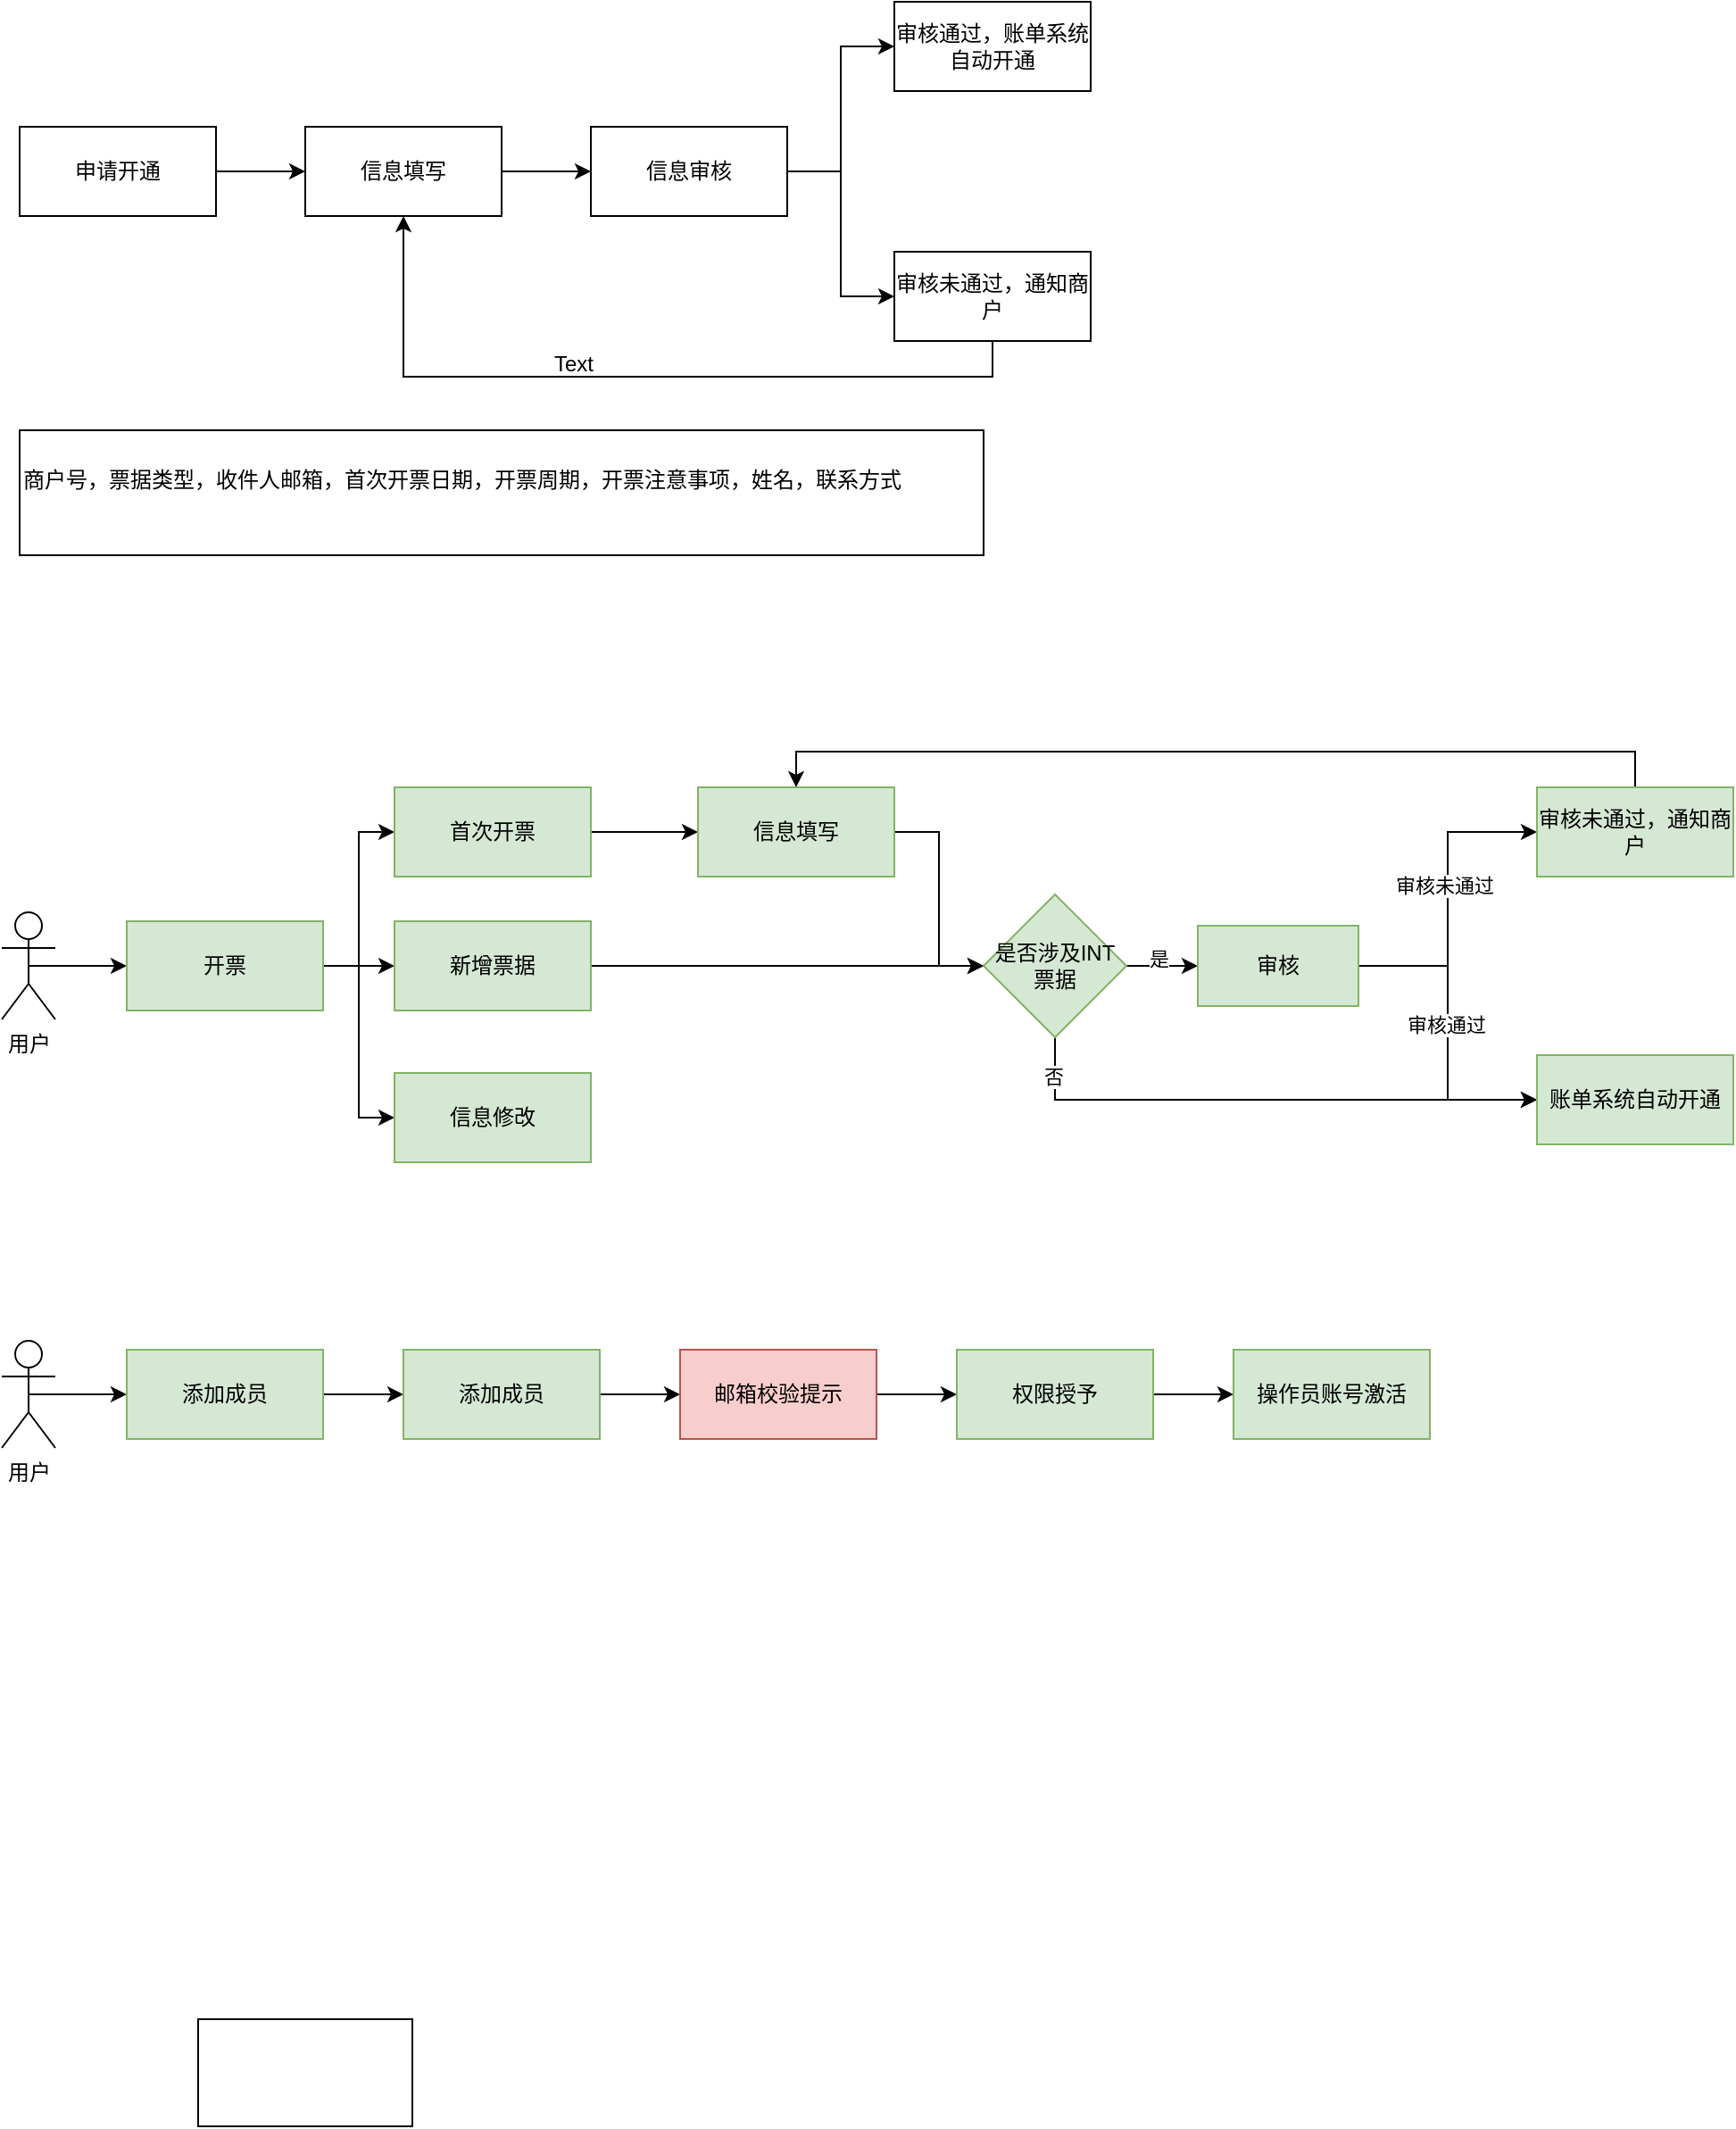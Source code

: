 <mxfile version="24.7.7" pages="6">
  <diagram name="第 1 页" id="cu0csjhSQF4z3ltx_wKB">
    <mxGraphModel dx="1026" dy="577" grid="1" gridSize="10" guides="1" tooltips="1" connect="1" arrows="1" fold="1" page="1" pageScale="1" pageWidth="3300" pageHeight="4681" math="0" shadow="0">
      <root>
        <mxCell id="0" />
        <mxCell id="1" parent="0" />
        <mxCell id="pJqj7H3_A37Cpctz6LLI-16" value="" style="group" parent="1" vertex="1" connectable="0">
          <mxGeometry x="260" y="440" width="600" height="190" as="geometry" />
        </mxCell>
        <mxCell id="pJqj7H3_A37Cpctz6LLI-4" style="edgeStyle=orthogonalEdgeStyle;rounded=0;orthogonalLoop=1;jettySize=auto;html=1;exitX=1;exitY=0.5;exitDx=0;exitDy=0;" parent="pJqj7H3_A37Cpctz6LLI-16" source="pJqj7H3_A37Cpctz6LLI-3" edge="1">
          <mxGeometry relative="1" as="geometry">
            <mxPoint x="160" y="95" as="targetPoint" />
          </mxGeometry>
        </mxCell>
        <mxCell id="pJqj7H3_A37Cpctz6LLI-3" value="申请开通" style="rounded=0;whiteSpace=wrap;html=1;" parent="pJqj7H3_A37Cpctz6LLI-16" vertex="1">
          <mxGeometry y="70" width="110" height="50" as="geometry" />
        </mxCell>
        <mxCell id="pJqj7H3_A37Cpctz6LLI-6" style="edgeStyle=orthogonalEdgeStyle;rounded=0;orthogonalLoop=1;jettySize=auto;html=1;exitX=1;exitY=0.5;exitDx=0;exitDy=0;" parent="pJqj7H3_A37Cpctz6LLI-16" source="pJqj7H3_A37Cpctz6LLI-5" edge="1">
          <mxGeometry relative="1" as="geometry">
            <mxPoint x="320" y="95" as="targetPoint" />
          </mxGeometry>
        </mxCell>
        <mxCell id="pJqj7H3_A37Cpctz6LLI-5" value="信息填写" style="rounded=0;whiteSpace=wrap;html=1;" parent="pJqj7H3_A37Cpctz6LLI-16" vertex="1">
          <mxGeometry x="160" y="70" width="110" height="50" as="geometry" />
        </mxCell>
        <mxCell id="pJqj7H3_A37Cpctz6LLI-7" value="信息审核" style="rounded=0;whiteSpace=wrap;html=1;" parent="pJqj7H3_A37Cpctz6LLI-16" vertex="1">
          <mxGeometry x="320" y="70" width="110" height="50" as="geometry" />
        </mxCell>
        <mxCell id="pJqj7H3_A37Cpctz6LLI-9" value="审核通过，账单系统自动开通" style="rounded=0;whiteSpace=wrap;html=1;" parent="pJqj7H3_A37Cpctz6LLI-16" vertex="1">
          <mxGeometry x="490" width="110" height="50" as="geometry" />
        </mxCell>
        <mxCell id="pJqj7H3_A37Cpctz6LLI-10" style="edgeStyle=orthogonalEdgeStyle;rounded=0;orthogonalLoop=1;jettySize=auto;html=1;exitX=1;exitY=0.5;exitDx=0;exitDy=0;entryX=0;entryY=0.5;entryDx=0;entryDy=0;" parent="pJqj7H3_A37Cpctz6LLI-16" source="pJqj7H3_A37Cpctz6LLI-7" target="pJqj7H3_A37Cpctz6LLI-9" edge="1">
          <mxGeometry relative="1" as="geometry" />
        </mxCell>
        <mxCell id="pJqj7H3_A37Cpctz6LLI-13" style="edgeStyle=orthogonalEdgeStyle;rounded=0;orthogonalLoop=1;jettySize=auto;html=1;exitX=0.5;exitY=1;exitDx=0;exitDy=0;entryX=0.5;entryY=1;entryDx=0;entryDy=0;" parent="pJqj7H3_A37Cpctz6LLI-16" source="pJqj7H3_A37Cpctz6LLI-11" target="pJqj7H3_A37Cpctz6LLI-5" edge="1">
          <mxGeometry relative="1" as="geometry" />
        </mxCell>
        <mxCell id="pJqj7H3_A37Cpctz6LLI-11" value="审核未通过，通知商户" style="rounded=0;whiteSpace=wrap;html=1;" parent="pJqj7H3_A37Cpctz6LLI-16" vertex="1">
          <mxGeometry x="490" y="140" width="110" height="50" as="geometry" />
        </mxCell>
        <mxCell id="pJqj7H3_A37Cpctz6LLI-12" style="edgeStyle=orthogonalEdgeStyle;rounded=0;orthogonalLoop=1;jettySize=auto;html=1;exitX=1;exitY=0.5;exitDx=0;exitDy=0;entryX=0;entryY=0.5;entryDx=0;entryDy=0;" parent="pJqj7H3_A37Cpctz6LLI-16" source="pJqj7H3_A37Cpctz6LLI-7" target="pJqj7H3_A37Cpctz6LLI-11" edge="1">
          <mxGeometry relative="1" as="geometry" />
        </mxCell>
        <mxCell id="pJqj7H3_A37Cpctz6LLI-18" value="&lt;div&gt;商户号，票据类型，收件人邮箱，首次开票日期，开票周期，开票注意事项，姓名，联系方式&lt;/div&gt;&lt;div&gt;&lt;br&gt;&lt;/div&gt;" style="rounded=0;whiteSpace=wrap;html=1;align=left;" parent="1" vertex="1">
          <mxGeometry x="260" y="680" width="540" height="70" as="geometry" />
        </mxCell>
        <mxCell id="pJqj7H3_A37Cpctz6LLI-19" value="Text" style="text;html=1;align=center;verticalAlign=middle;resizable=0;points=[];autosize=1;strokeColor=none;fillColor=none;" parent="1" vertex="1">
          <mxGeometry x="545" y="628" width="50" height="30" as="geometry" />
        </mxCell>
        <mxCell id="HVTADqvi9kav-OrVGYuU-4" style="edgeStyle=orthogonalEdgeStyle;rounded=0;orthogonalLoop=1;jettySize=auto;html=1;exitX=0.5;exitY=0.5;exitDx=0;exitDy=0;exitPerimeter=0;entryX=0;entryY=0.5;entryDx=0;entryDy=0;" parent="1" source="HVTADqvi9kav-OrVGYuU-1" target="HVTADqvi9kav-OrVGYuU-2" edge="1">
          <mxGeometry relative="1" as="geometry" />
        </mxCell>
        <mxCell id="HVTADqvi9kav-OrVGYuU-1" value="用户" style="shape=umlActor;verticalLabelPosition=bottom;verticalAlign=top;html=1;outlineConnect=0;" parent="1" vertex="1">
          <mxGeometry x="250" y="950" width="30" height="60" as="geometry" />
        </mxCell>
        <mxCell id="HVTADqvi9kav-OrVGYuU-7" style="edgeStyle=orthogonalEdgeStyle;rounded=0;orthogonalLoop=1;jettySize=auto;html=1;exitX=1;exitY=0.5;exitDx=0;exitDy=0;entryX=0;entryY=0.5;entryDx=0;entryDy=0;" parent="1" source="HVTADqvi9kav-OrVGYuU-2" target="HVTADqvi9kav-OrVGYuU-5" edge="1">
          <mxGeometry relative="1" as="geometry" />
        </mxCell>
        <mxCell id="HVTADqvi9kav-OrVGYuU-14" style="edgeStyle=orthogonalEdgeStyle;rounded=0;orthogonalLoop=1;jettySize=auto;html=1;exitX=1;exitY=0.5;exitDx=0;exitDy=0;entryX=0;entryY=0.5;entryDx=0;entryDy=0;" parent="1" source="HVTADqvi9kav-OrVGYuU-2" target="HVTADqvi9kav-OrVGYuU-11" edge="1">
          <mxGeometry relative="1" as="geometry" />
        </mxCell>
        <mxCell id="HVTADqvi9kav-OrVGYuU-15" style="edgeStyle=orthogonalEdgeStyle;rounded=0;orthogonalLoop=1;jettySize=auto;html=1;exitX=1;exitY=0.5;exitDx=0;exitDy=0;entryX=0;entryY=0.5;entryDx=0;entryDy=0;" parent="1" source="HVTADqvi9kav-OrVGYuU-2" target="HVTADqvi9kav-OrVGYuU-13" edge="1">
          <mxGeometry relative="1" as="geometry" />
        </mxCell>
        <mxCell id="HVTADqvi9kav-OrVGYuU-2" value="开票" style="rounded=0;whiteSpace=wrap;html=1;fillColor=#d5e8d4;strokeColor=#82b366;" parent="1" vertex="1">
          <mxGeometry x="320" y="955" width="110" height="50" as="geometry" />
        </mxCell>
        <mxCell id="HVTADqvi9kav-OrVGYuU-8" style="edgeStyle=orthogonalEdgeStyle;rounded=0;orthogonalLoop=1;jettySize=auto;html=1;exitX=1;exitY=0.5;exitDx=0;exitDy=0;entryX=0;entryY=0.5;entryDx=0;entryDy=0;" parent="1" source="HVTADqvi9kav-OrVGYuU-5" target="HVTADqvi9kav-OrVGYuU-6" edge="1">
          <mxGeometry relative="1" as="geometry" />
        </mxCell>
        <mxCell id="HVTADqvi9kav-OrVGYuU-5" value="首次开票" style="rounded=0;whiteSpace=wrap;html=1;fillColor=#d5e8d4;strokeColor=#82b366;" parent="1" vertex="1">
          <mxGeometry x="470" y="880" width="110" height="50" as="geometry" />
        </mxCell>
        <mxCell id="HVTADqvi9kav-OrVGYuU-10" style="edgeStyle=orthogonalEdgeStyle;rounded=0;orthogonalLoop=1;jettySize=auto;html=1;exitX=1;exitY=0.5;exitDx=0;exitDy=0;entryX=0;entryY=0.5;entryDx=0;entryDy=0;" parent="1" source="HVTADqvi9kav-OrVGYuU-6" target="HVTADqvi9kav-OrVGYuU-9" edge="1">
          <mxGeometry relative="1" as="geometry" />
        </mxCell>
        <mxCell id="HVTADqvi9kav-OrVGYuU-6" value="信息填写" style="rounded=0;whiteSpace=wrap;html=1;fillColor=#d5e8d4;strokeColor=#82b366;" parent="1" vertex="1">
          <mxGeometry x="640" y="880" width="110" height="50" as="geometry" />
        </mxCell>
        <mxCell id="HVTADqvi9kav-OrVGYuU-16" style="edgeStyle=orthogonalEdgeStyle;rounded=0;orthogonalLoop=1;jettySize=auto;html=1;exitX=1;exitY=0.5;exitDx=0;exitDy=0;" parent="1" source="HVTADqvi9kav-OrVGYuU-9" edge="1">
          <mxGeometry relative="1" as="geometry">
            <mxPoint x="920" y="980" as="targetPoint" />
          </mxGeometry>
        </mxCell>
        <mxCell id="HVTADqvi9kav-OrVGYuU-24" value="是" style="edgeLabel;html=1;align=center;verticalAlign=middle;resizable=0;points=[];" parent="HVTADqvi9kav-OrVGYuU-16" vertex="1" connectable="0">
          <mxGeometry x="-0.111" y="4" relative="1" as="geometry">
            <mxPoint as="offset" />
          </mxGeometry>
        </mxCell>
        <mxCell id="HVTADqvi9kav-OrVGYuU-25" style="edgeStyle=orthogonalEdgeStyle;rounded=0;orthogonalLoop=1;jettySize=auto;html=1;exitX=0.5;exitY=1;exitDx=0;exitDy=0;entryX=0;entryY=0.5;entryDx=0;entryDy=0;" parent="1" source="HVTADqvi9kav-OrVGYuU-9" target="HVTADqvi9kav-OrVGYuU-19" edge="1">
          <mxGeometry relative="1" as="geometry" />
        </mxCell>
        <mxCell id="HVTADqvi9kav-OrVGYuU-28" value="否" style="edgeLabel;html=1;align=center;verticalAlign=middle;resizable=0;points=[];" parent="HVTADqvi9kav-OrVGYuU-25" vertex="1" connectable="0">
          <mxGeometry x="-0.856" y="-1" relative="1" as="geometry">
            <mxPoint as="offset" />
          </mxGeometry>
        </mxCell>
        <mxCell id="HVTADqvi9kav-OrVGYuU-9" value="是否涉及INT票据" style="rhombus;whiteSpace=wrap;html=1;fillColor=#d5e8d4;strokeColor=#82b366;" parent="1" vertex="1">
          <mxGeometry x="800" y="940" width="80" height="80" as="geometry" />
        </mxCell>
        <mxCell id="HVTADqvi9kav-OrVGYuU-12" style="edgeStyle=orthogonalEdgeStyle;rounded=0;orthogonalLoop=1;jettySize=auto;html=1;exitX=1;exitY=0.5;exitDx=0;exitDy=0;entryX=0;entryY=0.5;entryDx=0;entryDy=0;" parent="1" source="HVTADqvi9kav-OrVGYuU-11" target="HVTADqvi9kav-OrVGYuU-9" edge="1">
          <mxGeometry relative="1" as="geometry" />
        </mxCell>
        <mxCell id="HVTADqvi9kav-OrVGYuU-11" value="新增票据" style="rounded=0;whiteSpace=wrap;html=1;fillColor=#d5e8d4;strokeColor=#82b366;" parent="1" vertex="1">
          <mxGeometry x="470" y="955" width="110" height="50" as="geometry" />
        </mxCell>
        <mxCell id="HVTADqvi9kav-OrVGYuU-13" value="信息修改" style="rounded=0;whiteSpace=wrap;html=1;fillColor=#d5e8d4;strokeColor=#82b366;" parent="1" vertex="1">
          <mxGeometry x="470" y="1040" width="110" height="50" as="geometry" />
        </mxCell>
        <mxCell id="HVTADqvi9kav-OrVGYuU-20" style="edgeStyle=orthogonalEdgeStyle;rounded=0;orthogonalLoop=1;jettySize=auto;html=1;exitX=1;exitY=0.5;exitDx=0;exitDy=0;entryX=0;entryY=0.5;entryDx=0;entryDy=0;" parent="1" source="HVTADqvi9kav-OrVGYuU-17" target="HVTADqvi9kav-OrVGYuU-19" edge="1">
          <mxGeometry relative="1" as="geometry" />
        </mxCell>
        <mxCell id="HVTADqvi9kav-OrVGYuU-26" value="审核通过" style="edgeLabel;html=1;align=center;verticalAlign=middle;resizable=0;points=[];" parent="HVTADqvi9kav-OrVGYuU-20" vertex="1" connectable="0">
          <mxGeometry x="-0.051" y="-1" relative="1" as="geometry">
            <mxPoint as="offset" />
          </mxGeometry>
        </mxCell>
        <mxCell id="HVTADqvi9kav-OrVGYuU-22" style="edgeStyle=orthogonalEdgeStyle;rounded=0;orthogonalLoop=1;jettySize=auto;html=1;exitX=1;exitY=0.5;exitDx=0;exitDy=0;entryX=0;entryY=0.5;entryDx=0;entryDy=0;" parent="1" source="HVTADqvi9kav-OrVGYuU-17" target="HVTADqvi9kav-OrVGYuU-21" edge="1">
          <mxGeometry relative="1" as="geometry" />
        </mxCell>
        <mxCell id="HVTADqvi9kav-OrVGYuU-27" value="审核未通过" style="edgeLabel;html=1;align=center;verticalAlign=middle;resizable=0;points=[];" parent="HVTADqvi9kav-OrVGYuU-22" vertex="1" connectable="0">
          <mxGeometry x="0.086" y="2" relative="1" as="geometry">
            <mxPoint as="offset" />
          </mxGeometry>
        </mxCell>
        <mxCell id="HVTADqvi9kav-OrVGYuU-17" value="审核" style="rounded=0;whiteSpace=wrap;html=1;fillColor=#d5e8d4;strokeColor=#82b366;" parent="1" vertex="1">
          <mxGeometry x="920" y="957.5" width="90" height="45" as="geometry" />
        </mxCell>
        <mxCell id="HVTADqvi9kav-OrVGYuU-19" value="账单系统自动开通" style="rounded=0;whiteSpace=wrap;html=1;fillColor=#d5e8d4;strokeColor=#82b366;" parent="1" vertex="1">
          <mxGeometry x="1110" y="1030" width="110" height="50" as="geometry" />
        </mxCell>
        <mxCell id="HVTADqvi9kav-OrVGYuU-23" style="edgeStyle=orthogonalEdgeStyle;rounded=0;orthogonalLoop=1;jettySize=auto;html=1;exitX=0.5;exitY=0;exitDx=0;exitDy=0;entryX=0.5;entryY=0;entryDx=0;entryDy=0;" parent="1" source="HVTADqvi9kav-OrVGYuU-21" target="HVTADqvi9kav-OrVGYuU-6" edge="1">
          <mxGeometry relative="1" as="geometry" />
        </mxCell>
        <mxCell id="HVTADqvi9kav-OrVGYuU-21" value="审核未通过，通知商户" style="rounded=0;whiteSpace=wrap;html=1;fillColor=#d5e8d4;strokeColor=#82b366;" parent="1" vertex="1">
          <mxGeometry x="1110" y="880" width="110" height="50" as="geometry" />
        </mxCell>
        <mxCell id="HVTADqvi9kav-OrVGYuU-31" style="edgeStyle=orthogonalEdgeStyle;rounded=0;orthogonalLoop=1;jettySize=auto;html=1;exitX=0.5;exitY=0.5;exitDx=0;exitDy=0;exitPerimeter=0;entryX=0;entryY=0.5;entryDx=0;entryDy=0;" parent="1" source="HVTADqvi9kav-OrVGYuU-29" target="HVTADqvi9kav-OrVGYuU-30" edge="1">
          <mxGeometry relative="1" as="geometry" />
        </mxCell>
        <mxCell id="HVTADqvi9kav-OrVGYuU-29" value="用户" style="shape=umlActor;verticalLabelPosition=bottom;verticalAlign=top;html=1;outlineConnect=0;" parent="1" vertex="1">
          <mxGeometry x="250" y="1190" width="30" height="60" as="geometry" />
        </mxCell>
        <mxCell id="HVTADqvi9kav-OrVGYuU-36" style="edgeStyle=orthogonalEdgeStyle;rounded=0;orthogonalLoop=1;jettySize=auto;html=1;exitX=1;exitY=0.5;exitDx=0;exitDy=0;entryX=0;entryY=0.5;entryDx=0;entryDy=0;" parent="1" source="HVTADqvi9kav-OrVGYuU-30" target="HVTADqvi9kav-OrVGYuU-32" edge="1">
          <mxGeometry relative="1" as="geometry" />
        </mxCell>
        <mxCell id="HVTADqvi9kav-OrVGYuU-30" value="添加成员" style="rounded=0;whiteSpace=wrap;html=1;fillColor=#d5e8d4;strokeColor=#82b366;" parent="1" vertex="1">
          <mxGeometry x="320" y="1195" width="110" height="50" as="geometry" />
        </mxCell>
        <mxCell id="HVTADqvi9kav-OrVGYuU-37" style="edgeStyle=orthogonalEdgeStyle;rounded=0;orthogonalLoop=1;jettySize=auto;html=1;exitX=1;exitY=0.5;exitDx=0;exitDy=0;" parent="1" source="HVTADqvi9kav-OrVGYuU-32" target="HVTADqvi9kav-OrVGYuU-33" edge="1">
          <mxGeometry relative="1" as="geometry" />
        </mxCell>
        <mxCell id="HVTADqvi9kav-OrVGYuU-32" value="添加成员" style="rounded=0;whiteSpace=wrap;html=1;fillColor=#d5e8d4;strokeColor=#82b366;" parent="1" vertex="1">
          <mxGeometry x="475" y="1195" width="110" height="50" as="geometry" />
        </mxCell>
        <mxCell id="HVTADqvi9kav-OrVGYuU-38" style="edgeStyle=orthogonalEdgeStyle;rounded=0;orthogonalLoop=1;jettySize=auto;html=1;exitX=1;exitY=0.5;exitDx=0;exitDy=0;entryX=0;entryY=0.5;entryDx=0;entryDy=0;" parent="1" source="HVTADqvi9kav-OrVGYuU-33" target="HVTADqvi9kav-OrVGYuU-34" edge="1">
          <mxGeometry relative="1" as="geometry" />
        </mxCell>
        <mxCell id="HVTADqvi9kav-OrVGYuU-33" value="邮箱校验提示" style="rounded=0;whiteSpace=wrap;html=1;fillColor=#f8cecc;strokeColor=#b85450;" parent="1" vertex="1">
          <mxGeometry x="630" y="1195" width="110" height="50" as="geometry" />
        </mxCell>
        <mxCell id="HVTADqvi9kav-OrVGYuU-39" style="edgeStyle=orthogonalEdgeStyle;rounded=0;orthogonalLoop=1;jettySize=auto;html=1;exitX=1;exitY=0.5;exitDx=0;exitDy=0;entryX=0;entryY=0.5;entryDx=0;entryDy=0;" parent="1" source="HVTADqvi9kav-OrVGYuU-34" target="HVTADqvi9kav-OrVGYuU-35" edge="1">
          <mxGeometry relative="1" as="geometry" />
        </mxCell>
        <mxCell id="HVTADqvi9kav-OrVGYuU-34" value="权限授予" style="rounded=0;whiteSpace=wrap;html=1;fillColor=#d5e8d4;strokeColor=#82b366;" parent="1" vertex="1">
          <mxGeometry x="785" y="1195" width="110" height="50" as="geometry" />
        </mxCell>
        <mxCell id="HVTADqvi9kav-OrVGYuU-35" value="操作员账号激活" style="rounded=0;whiteSpace=wrap;html=1;fillColor=#d5e8d4;strokeColor=#82b366;" parent="1" vertex="1">
          <mxGeometry x="940" y="1195" width="110" height="50" as="geometry" />
        </mxCell>
        <mxCell id="_tnm5-aNoUzQb92LcqBZ-1" value="" style="rounded=0;whiteSpace=wrap;html=1;" parent="1" vertex="1">
          <mxGeometry x="360" y="1570" width="120" height="60" as="geometry" />
        </mxCell>
      </root>
    </mxGraphModel>
  </diagram>
  <diagram id="GzejsNA35uah5Cyf58Cn" name="第 2 页">
    <mxGraphModel dx="1026" dy="577" grid="1" gridSize="10" guides="1" tooltips="1" connect="1" arrows="1" fold="1" page="1" pageScale="1" pageWidth="3300" pageHeight="4681" math="0" shadow="0">
      <root>
        <mxCell id="0" />
        <mxCell id="1" parent="0" />
        <mxCell id="nkRXtdyLiusc29qKUhsi-2" style="edgeStyle=orthogonalEdgeStyle;rounded=0;orthogonalLoop=1;jettySize=auto;html=1;exitX=0.5;exitY=1;exitDx=0;exitDy=0;" parent="1" source="nkRXtdyLiusc29qKUhsi-1" edge="1">
          <mxGeometry relative="1" as="geometry">
            <mxPoint x="355" y="230" as="targetPoint" />
          </mxGeometry>
        </mxCell>
        <mxCell id="nkRXtdyLiusc29qKUhsi-1" value="获取开通账单会员号" style="rounded=1;whiteSpace=wrap;html=1;" parent="1" vertex="1">
          <mxGeometry x="290" y="140" width="130" height="50" as="geometry" />
        </mxCell>
        <mxCell id="nkRXtdyLiusc29qKUhsi-4" style="edgeStyle=orthogonalEdgeStyle;rounded=0;orthogonalLoop=1;jettySize=auto;html=1;exitX=0.5;exitY=1;exitDx=0;exitDy=0;" parent="1" source="nkRXtdyLiusc29qKUhsi-3" edge="1">
          <mxGeometry relative="1" as="geometry">
            <mxPoint x="355" y="320" as="targetPoint" />
          </mxGeometry>
        </mxCell>
        <mxCell id="nkRXtdyLiusc29qKUhsi-3" value="拉取当天账单计划" style="rounded=1;whiteSpace=wrap;html=1;" parent="1" vertex="1">
          <mxGeometry x="290" y="230" width="130" height="50" as="geometry" />
        </mxCell>
        <mxCell id="nkRXtdyLiusc29qKUhsi-7" style="edgeStyle=orthogonalEdgeStyle;rounded=0;orthogonalLoop=1;jettySize=auto;html=1;exitX=0.5;exitY=1;exitDx=0;exitDy=0;" parent="1" source="nkRXtdyLiusc29qKUhsi-5" edge="1">
          <mxGeometry relative="1" as="geometry">
            <mxPoint x="355" y="410" as="targetPoint" />
          </mxGeometry>
        </mxCell>
        <mxCell id="nkRXtdyLiusc29qKUhsi-5" value="根据会员号分组" style="rounded=1;whiteSpace=wrap;html=1;" parent="1" vertex="1">
          <mxGeometry x="290" y="320" width="130" height="50" as="geometry" />
        </mxCell>
        <mxCell id="nkRXtdyLiusc29qKUhsi-6" value="比对分组数和开通会员号账单数是否一致" style="shape=document;whiteSpace=wrap;html=1;boundedLbl=1;" parent="1" vertex="1">
          <mxGeometry x="460" y="320" width="120" height="80" as="geometry" />
        </mxCell>
        <mxCell id="DRZhU7RM03bqdv0-Pzh2-2" style="edgeStyle=orthogonalEdgeStyle;rounded=0;orthogonalLoop=1;jettySize=auto;html=1;exitX=0.5;exitY=1;exitDx=0;exitDy=0;entryX=0.5;entryY=0;entryDx=0;entryDy=0;" parent="1" source="nkRXtdyLiusc29qKUhsi-8" target="DRZhU7RM03bqdv0-Pzh2-1" edge="1">
          <mxGeometry relative="1" as="geometry" />
        </mxCell>
        <mxCell id="nkRXtdyLiusc29qKUhsi-8" value="根据计划号获取信息号" style="rounded=1;whiteSpace=wrap;html=1;" parent="1" vertex="1">
          <mxGeometry x="290" y="410" width="130" height="50" as="geometry" />
        </mxCell>
        <mxCell id="DRZhU7RM03bqdv0-Pzh2-5" style="edgeStyle=orthogonalEdgeStyle;rounded=0;orthogonalLoop=1;jettySize=auto;html=1;exitX=0.5;exitY=1;exitDx=0;exitDy=0;" parent="1" source="DRZhU7RM03bqdv0-Pzh2-1" edge="1">
          <mxGeometry relative="1" as="geometry">
            <mxPoint x="355" y="600" as="targetPoint" />
          </mxGeometry>
        </mxCell>
        <mxCell id="DRZhU7RM03bqdv0-Pzh2-1" value="由计划号获取临时文件" style="rounded=1;whiteSpace=wrap;html=1;" parent="1" vertex="1">
          <mxGeometry x="290" y="510" width="130" height="50" as="geometry" />
        </mxCell>
        <mxCell id="DRZhU7RM03bqdv0-Pzh2-4" value="对比文件数和账单信息中是否一致" style="shape=document;whiteSpace=wrap;html=1;boundedLbl=1;" parent="1" vertex="1">
          <mxGeometry x="460" y="510" width="120" height="80" as="geometry" />
        </mxCell>
        <mxCell id="DRZhU7RM03bqdv0-Pzh2-9" style="edgeStyle=orthogonalEdgeStyle;rounded=0;orthogonalLoop=1;jettySize=auto;html=1;exitX=0.5;exitY=1;exitDx=0;exitDy=0;entryX=0.5;entryY=0;entryDx=0;entryDy=0;" parent="1" source="DRZhU7RM03bqdv0-Pzh2-6" target="DRZhU7RM03bqdv0-Pzh2-8" edge="1">
          <mxGeometry relative="1" as="geometry" />
        </mxCell>
        <mxCell id="DRZhU7RM03bqdv0-Pzh2-6" value="解析文件，获取文件条数" style="rounded=1;whiteSpace=wrap;html=1;" parent="1" vertex="1">
          <mxGeometry x="290" y="600" width="130" height="50" as="geometry" />
        </mxCell>
        <mxCell id="DRZhU7RM03bqdv0-Pzh2-7" value="对比记录数和账单信息中是否一致" style="shape=document;whiteSpace=wrap;html=1;boundedLbl=1;" parent="1" vertex="1">
          <mxGeometry x="460" y="600" width="120" height="80" as="geometry" />
        </mxCell>
        <mxCell id="DRZhU7RM03bqdv0-Pzh2-8" value="完成" style="rounded=1;whiteSpace=wrap;html=1;" parent="1" vertex="1">
          <mxGeometry x="310" y="680" width="90" height="30" as="geometry" />
        </mxCell>
      </root>
    </mxGraphModel>
  </diagram>
  <diagram id="COfJsDLyzLoNRZxb-hpA" name="第 3 页">
    <mxGraphModel dx="789" dy="501" grid="1" gridSize="10" guides="1" tooltips="1" connect="1" arrows="1" fold="1" page="1" pageScale="1" pageWidth="3300" pageHeight="4681" math="0" shadow="0">
      <root>
        <mxCell id="0" />
        <mxCell id="1" parent="0" />
        <mxCell id="NObJLYzm5EEqaqrMD9Xn-6" style="edgeStyle=orthogonalEdgeStyle;rounded=0;orthogonalLoop=1;jettySize=auto;html=1;exitX=1;exitY=0.5;exitDx=0;exitDy=0;" edge="1" parent="1" source="NObJLYzm5EEqaqrMD9Xn-5">
          <mxGeometry relative="1" as="geometry">
            <mxPoint x="560" y="210" as="targetPoint" />
          </mxGeometry>
        </mxCell>
        <mxCell id="NObJLYzm5EEqaqrMD9Xn-5" value="问卷设计" style="rounded=0;whiteSpace=wrap;html=1;" vertex="1" parent="1">
          <mxGeometry x="390" y="180" width="120" height="60" as="geometry" />
        </mxCell>
        <mxCell id="NObJLYzm5EEqaqrMD9Xn-9" style="edgeStyle=orthogonalEdgeStyle;rounded=0;orthogonalLoop=1;jettySize=auto;html=1;exitX=1;exitY=0.5;exitDx=0;exitDy=0;entryX=0;entryY=0.5;entryDx=0;entryDy=0;" edge="1" parent="1" source="NObJLYzm5EEqaqrMD9Xn-7" target="NObJLYzm5EEqaqrMD9Xn-8">
          <mxGeometry relative="1" as="geometry" />
        </mxCell>
        <mxCell id="NObJLYzm5EEqaqrMD9Xn-7" value="创建问卷任务" style="rounded=0;whiteSpace=wrap;html=1;" vertex="1" parent="1">
          <mxGeometry x="560" y="180" width="120" height="60" as="geometry" />
        </mxCell>
        <mxCell id="NObJLYzm5EEqaqrMD9Xn-11" style="edgeStyle=orthogonalEdgeStyle;rounded=0;orthogonalLoop=1;jettySize=auto;html=1;exitX=1;exitY=0.5;exitDx=0;exitDy=0;entryX=0;entryY=0.5;entryDx=0;entryDy=0;" edge="1" parent="1" source="NObJLYzm5EEqaqrMD9Xn-8" target="NObJLYzm5EEqaqrMD9Xn-10">
          <mxGeometry relative="1" as="geometry" />
        </mxCell>
        <mxCell id="NObJLYzm5EEqaqrMD9Xn-8" value="任务分发" style="rounded=0;whiteSpace=wrap;html=1;" vertex="1" parent="1">
          <mxGeometry x="730" y="180" width="120" height="60" as="geometry" />
        </mxCell>
        <mxCell id="NObJLYzm5EEqaqrMD9Xn-13" style="edgeStyle=orthogonalEdgeStyle;rounded=0;orthogonalLoop=1;jettySize=auto;html=1;exitX=1;exitY=0.5;exitDx=0;exitDy=0;entryX=0;entryY=0.5;entryDx=0;entryDy=0;" edge="1" parent="1" source="NObJLYzm5EEqaqrMD9Xn-10" target="NObJLYzm5EEqaqrMD9Xn-12">
          <mxGeometry relative="1" as="geometry" />
        </mxCell>
        <mxCell id="NObJLYzm5EEqaqrMD9Xn-10" value="信息收集" style="rounded=0;whiteSpace=wrap;html=1;" vertex="1" parent="1">
          <mxGeometry x="900" y="180" width="120" height="60" as="geometry" />
        </mxCell>
        <mxCell id="NObJLYzm5EEqaqrMD9Xn-12" value="数据分析" style="rounded=0;whiteSpace=wrap;html=1;" vertex="1" parent="1">
          <mxGeometry x="1060" y="180" width="120" height="60" as="geometry" />
        </mxCell>
        <mxCell id="NObJLYzm5EEqaqrMD9Xn-18" style="edgeStyle=orthogonalEdgeStyle;rounded=0;orthogonalLoop=1;jettySize=auto;html=1;exitX=1;exitY=0.333;exitDx=0;exitDy=0;exitPerimeter=0;entryX=0.5;entryY=0;entryDx=0;entryDy=0;curved=1;" edge="1" parent="1" source="NObJLYzm5EEqaqrMD9Xn-14" target="NObJLYzm5EEqaqrMD9Xn-17">
          <mxGeometry relative="1" as="geometry" />
        </mxCell>
        <mxCell id="NObJLYzm5EEqaqrMD9Xn-19" value="问卷设计" style="edgeLabel;html=1;align=center;verticalAlign=middle;resizable=0;points=[];" vertex="1" connectable="0" parent="NObJLYzm5EEqaqrMD9Xn-18">
          <mxGeometry x="-0.267" y="-4" relative="1" as="geometry">
            <mxPoint as="offset" />
          </mxGeometry>
        </mxCell>
        <mxCell id="NObJLYzm5EEqaqrMD9Xn-20" style="edgeStyle=orthogonalEdgeStyle;rounded=0;orthogonalLoop=1;jettySize=auto;html=1;exitX=1;exitY=0.333;exitDx=0;exitDy=0;exitPerimeter=0;entryX=0.5;entryY=1;entryDx=0;entryDy=0;curved=1;" edge="1" parent="1" source="NObJLYzm5EEqaqrMD9Xn-14" target="NObJLYzm5EEqaqrMD9Xn-17">
          <mxGeometry relative="1" as="geometry" />
        </mxCell>
        <mxCell id="NObJLYzm5EEqaqrMD9Xn-21" value="调查任务创建" style="edgeLabel;html=1;align=center;verticalAlign=middle;resizable=0;points=[];" vertex="1" connectable="0" parent="NObJLYzm5EEqaqrMD9Xn-20">
          <mxGeometry x="0.036" y="8" relative="1" as="geometry">
            <mxPoint as="offset" />
          </mxGeometry>
        </mxCell>
        <mxCell id="NObJLYzm5EEqaqrMD9Xn-14" value="研发" style="shape=umlActor;verticalLabelPosition=bottom;verticalAlign=top;html=1;" vertex="1" parent="1">
          <mxGeometry x="560" y="410" width="30" height="60" as="geometry" />
        </mxCell>
        <mxCell id="NObJLYzm5EEqaqrMD9Xn-17" value="OMC" style="html=1;whiteSpace=wrap;" vertex="1" parent="1">
          <mxGeometry x="680" y="415" width="110" height="50" as="geometry" />
        </mxCell>
        <mxCell id="NObJLYzm5EEqaqrMD9Xn-25" style="edgeStyle=orthogonalEdgeStyle;rounded=0;orthogonalLoop=1;jettySize=auto;html=1;exitX=0;exitY=1;exitDx=0;exitDy=0;exitPerimeter=0;curved=1;" edge="1" parent="1" source="NObJLYzm5EEqaqrMD9Xn-22" target="NObJLYzm5EEqaqrMD9Xn-17">
          <mxGeometry relative="1" as="geometry" />
        </mxCell>
        <mxCell id="NObJLYzm5EEqaqrMD9Xn-26" value="调查数据" style="edgeLabel;html=1;align=center;verticalAlign=middle;resizable=0;points=[];" vertex="1" connectable="0" parent="NObJLYzm5EEqaqrMD9Xn-25">
          <mxGeometry x="0.15" relative="1" as="geometry">
            <mxPoint as="offset" />
          </mxGeometry>
        </mxCell>
        <mxCell id="NObJLYzm5EEqaqrMD9Xn-22" value="用户" style="shape=umlActor;verticalLabelPosition=bottom;verticalAlign=top;html=1;" vertex="1" parent="1">
          <mxGeometry x="890" y="360" width="30" height="60" as="geometry" />
        </mxCell>
        <mxCell id="NObJLYzm5EEqaqrMD9Xn-23" style="edgeStyle=orthogonalEdgeStyle;rounded=0;orthogonalLoop=1;jettySize=auto;html=1;exitX=0.75;exitY=0;exitDx=0;exitDy=0;entryX=0;entryY=0.333;entryDx=0;entryDy=0;entryPerimeter=0;curved=1;" edge="1" parent="1" source="NObJLYzm5EEqaqrMD9Xn-17" target="NObJLYzm5EEqaqrMD9Xn-22">
          <mxGeometry relative="1" as="geometry" />
        </mxCell>
        <mxCell id="NObJLYzm5EEqaqrMD9Xn-24" value="调查任务分发" style="edgeLabel;html=1;align=center;verticalAlign=middle;resizable=0;points=[];" vertex="1" connectable="0" parent="NObJLYzm5EEqaqrMD9Xn-23">
          <mxGeometry x="0.126" y="-5" relative="1" as="geometry">
            <mxPoint as="offset" />
          </mxGeometry>
        </mxCell>
        <mxCell id="NObJLYzm5EEqaqrMD9Xn-27" value="创建问卷" style="ellipse;whiteSpace=wrap;html=1;" vertex="1" parent="1">
          <mxGeometry x="610" y="570" width="110" height="50" as="geometry" />
        </mxCell>
        <mxCell id="NObJLYzm5EEqaqrMD9Xn-29" style="rounded=0;orthogonalLoop=1;jettySize=auto;html=1;exitX=1;exitY=0.333;exitDx=0;exitDy=0;exitPerimeter=0;entryX=0;entryY=0.5;entryDx=0;entryDy=0;" edge="1" parent="1" source="NObJLYzm5EEqaqrMD9Xn-28" target="NObJLYzm5EEqaqrMD9Xn-27">
          <mxGeometry relative="1" as="geometry" />
        </mxCell>
        <mxCell id="NObJLYzm5EEqaqrMD9Xn-34" style="rounded=0;orthogonalLoop=1;jettySize=auto;html=1;exitX=1;exitY=0.333;exitDx=0;exitDy=0;exitPerimeter=0;" edge="1" parent="1" source="NObJLYzm5EEqaqrMD9Xn-28" target="NObJLYzm5EEqaqrMD9Xn-33">
          <mxGeometry relative="1" as="geometry" />
        </mxCell>
        <mxCell id="NObJLYzm5EEqaqrMD9Xn-28" value="用户" style="shape=umlActor;verticalLabelPosition=bottom;verticalAlign=top;html=1;" vertex="1" parent="1">
          <mxGeometry x="460" y="670" width="30" height="60" as="geometry" />
        </mxCell>
        <mxCell id="NObJLYzm5EEqaqrMD9Xn-31" value="编辑问卷" style="ellipse;whiteSpace=wrap;html=1;" vertex="1" parent="1">
          <mxGeometry x="610" y="630" width="110" height="50" as="geometry" />
        </mxCell>
        <mxCell id="NObJLYzm5EEqaqrMD9Xn-32" style="rounded=0;orthogonalLoop=1;jettySize=auto;html=1;exitX=1;exitY=0.333;exitDx=0;exitDy=0;exitPerimeter=0;entryX=0.036;entryY=0.66;entryDx=0;entryDy=0;entryPerimeter=0;" edge="1" parent="1" source="NObJLYzm5EEqaqrMD9Xn-28" target="NObJLYzm5EEqaqrMD9Xn-31">
          <mxGeometry relative="1" as="geometry" />
        </mxCell>
        <mxCell id="NObJLYzm5EEqaqrMD9Xn-35" style="rounded=0;orthogonalLoop=1;jettySize=auto;html=1;exitX=1;exitY=0.5;exitDx=0;exitDy=0;dashed=1;entryX=0;entryY=0.5;entryDx=0;entryDy=0;" edge="1" parent="1" source="NObJLYzm5EEqaqrMD9Xn-33" target="NObJLYzm5EEqaqrMD9Xn-36">
          <mxGeometry relative="1" as="geometry">
            <mxPoint x="800" y="725" as="targetPoint" />
          </mxGeometry>
        </mxCell>
        <mxCell id="NObJLYzm5EEqaqrMD9Xn-37" value="&amp;lt;&amp;lt;include&amp;gt;&amp;gt;" style="edgeLabel;html=1;align=center;verticalAlign=middle;resizable=0;points=[];" vertex="1" connectable="0" parent="NObJLYzm5EEqaqrMD9Xn-35">
          <mxGeometry x="0.057" y="2" relative="1" as="geometry">
            <mxPoint as="offset" />
          </mxGeometry>
        </mxCell>
        <mxCell id="NObJLYzm5EEqaqrMD9Xn-33" value="创建问卷任务" style="ellipse;whiteSpace=wrap;html=1;" vertex="1" parent="1">
          <mxGeometry x="610" y="700" width="110" height="50" as="geometry" />
        </mxCell>
        <mxCell id="NObJLYzm5EEqaqrMD9Xn-36" value="任务分发" style="ellipse;whiteSpace=wrap;html=1;" vertex="1" parent="1">
          <mxGeometry x="830" y="670" width="110" height="50" as="geometry" />
        </mxCell>
        <mxCell id="NObJLYzm5EEqaqrMD9Xn-38" value="补充收件人" style="ellipse;whiteSpace=wrap;html=1;" vertex="1" parent="1">
          <mxGeometry x="830" y="730" width="110" height="50" as="geometry" />
        </mxCell>
        <mxCell id="NObJLYzm5EEqaqrMD9Xn-39" style="rounded=0;orthogonalLoop=1;jettySize=auto;html=1;exitX=1;exitY=0.5;exitDx=0;exitDy=0;dashed=1;entryX=0.036;entryY=0.38;entryDx=0;entryDy=0;entryPerimeter=0;" edge="1" parent="1" source="NObJLYzm5EEqaqrMD9Xn-33" target="NObJLYzm5EEqaqrMD9Xn-38">
          <mxGeometry relative="1" as="geometry">
            <mxPoint x="840" y="705" as="targetPoint" />
            <mxPoint x="730" y="735" as="sourcePoint" />
          </mxGeometry>
        </mxCell>
        <mxCell id="NObJLYzm5EEqaqrMD9Xn-40" value="&amp;lt;&amp;lt;include&amp;gt;&amp;gt;" style="edgeLabel;html=1;align=center;verticalAlign=middle;resizable=0;points=[];" vertex="1" connectable="0" parent="NObJLYzm5EEqaqrMD9Xn-39">
          <mxGeometry x="0.057" y="2" relative="1" as="geometry">
            <mxPoint as="offset" />
          </mxGeometry>
        </mxCell>
        <mxCell id="NObJLYzm5EEqaqrMD9Xn-41" value="任务重发" style="ellipse;whiteSpace=wrap;html=1;" vertex="1" parent="1">
          <mxGeometry x="830" y="790" width="110" height="50" as="geometry" />
        </mxCell>
        <mxCell id="NObJLYzm5EEqaqrMD9Xn-42" style="rounded=0;orthogonalLoop=1;jettySize=auto;html=1;exitX=1;exitY=0.5;exitDx=0;exitDy=0;dashed=1;entryX=0;entryY=0.5;entryDx=0;entryDy=0;" edge="1" parent="1" source="NObJLYzm5EEqaqrMD9Xn-33" target="NObJLYzm5EEqaqrMD9Xn-41">
          <mxGeometry relative="1" as="geometry">
            <mxPoint x="844" y="759" as="targetPoint" />
            <mxPoint x="730" y="735" as="sourcePoint" />
          </mxGeometry>
        </mxCell>
        <mxCell id="NObJLYzm5EEqaqrMD9Xn-43" value="&amp;lt;&amp;lt;include&amp;gt;&amp;gt;" style="edgeLabel;html=1;align=center;verticalAlign=middle;resizable=0;points=[];" vertex="1" connectable="0" parent="NObJLYzm5EEqaqrMD9Xn-42">
          <mxGeometry x="0.057" y="2" relative="1" as="geometry">
            <mxPoint as="offset" />
          </mxGeometry>
        </mxCell>
        <mxCell id="NObJLYzm5EEqaqrMD9Xn-44" value="数据分析" style="ellipse;whiteSpace=wrap;html=1;" vertex="1" parent="1">
          <mxGeometry x="610" y="770" width="110" height="50" as="geometry" />
        </mxCell>
        <mxCell id="NObJLYzm5EEqaqrMD9Xn-45" style="rounded=0;orthogonalLoop=1;jettySize=auto;html=1;entryX=-0.036;entryY=0.32;entryDx=0;entryDy=0;entryPerimeter=0;dashed=1;" edge="1" parent="1" target="NObJLYzm5EEqaqrMD9Xn-44">
          <mxGeometry relative="1" as="geometry">
            <mxPoint x="490" y="690" as="sourcePoint" />
            <mxPoint x="625" y="725" as="targetPoint" />
          </mxGeometry>
        </mxCell>
        <mxCell id="NObJLYzm5EEqaqrMD9Xn-51" style="edgeStyle=orthogonalEdgeStyle;rounded=0;orthogonalLoop=1;jettySize=auto;html=1;exitX=0.5;exitY=1;exitDx=0;exitDy=0;exitPerimeter=0;" edge="1" parent="1" source="NObJLYzm5EEqaqrMD9Xn-47" target="NObJLYzm5EEqaqrMD9Xn-50">
          <mxGeometry relative="1" as="geometry" />
        </mxCell>
        <mxCell id="NObJLYzm5EEqaqrMD9Xn-52" style="edgeStyle=orthogonalEdgeStyle;rounded=0;orthogonalLoop=1;jettySize=auto;html=1;exitX=0.5;exitY=1;exitDx=0;exitDy=0;exitPerimeter=0;entryX=0.5;entryY=0;entryDx=0;entryDy=0;" edge="1" parent="1" source="NObJLYzm5EEqaqrMD9Xn-47" target="NObJLYzm5EEqaqrMD9Xn-49">
          <mxGeometry relative="1" as="geometry" />
        </mxCell>
        <mxCell id="NObJLYzm5EEqaqrMD9Xn-47" value="问卷流程" style="strokeWidth=2;html=1;shape=mxgraph.flowchart.start_1;whiteSpace=wrap;fillColor=#dae8fc;strokeColor=#6c8ebf;" vertex="1" parent="1">
          <mxGeometry x="1640" y="200" width="100" height="50" as="geometry" />
        </mxCell>
        <mxCell id="NObJLYzm5EEqaqrMD9Xn-53" style="edgeStyle=orthogonalEdgeStyle;rounded=0;orthogonalLoop=1;jettySize=auto;html=1;exitX=1;exitY=0.5;exitDx=0;exitDy=0;entryX=0;entryY=0.5;entryDx=0;entryDy=0;" edge="1" parent="1" source="NObJLYzm5EEqaqrMD9Xn-49" target="NObJLYzm5EEqaqrMD9Xn-50">
          <mxGeometry relative="1" as="geometry" />
        </mxCell>
        <mxCell id="NObJLYzm5EEqaqrMD9Xn-49" value="问卷设计" style="rounded=0;whiteSpace=wrap;html=1;fillColor=#f5f5f5;strokeColor=#666666;fontColor=#333333;" vertex="1" parent="1">
          <mxGeometry x="1430" y="320" width="110" height="50" as="geometry" />
        </mxCell>
        <mxCell id="NObJLYzm5EEqaqrMD9Xn-55" style="edgeStyle=orthogonalEdgeStyle;rounded=0;orthogonalLoop=1;jettySize=auto;html=1;exitX=0.5;exitY=1;exitDx=0;exitDy=0;entryX=0.5;entryY=0;entryDx=0;entryDy=0;" edge="1" parent="1" source="NObJLYzm5EEqaqrMD9Xn-50" target="NObJLYzm5EEqaqrMD9Xn-54">
          <mxGeometry relative="1" as="geometry" />
        </mxCell>
        <mxCell id="NObJLYzm5EEqaqrMD9Xn-50" value="问卷选择" style="rounded=0;whiteSpace=wrap;html=1;fillColor=#f5f5f5;strokeColor=#666666;fontColor=#333333;" vertex="1" parent="1">
          <mxGeometry x="1635" y="320" width="110" height="50" as="geometry" />
        </mxCell>
        <mxCell id="NObJLYzm5EEqaqrMD9Xn-57" style="edgeStyle=orthogonalEdgeStyle;rounded=0;orthogonalLoop=1;jettySize=auto;html=1;exitX=0.5;exitY=1;exitDx=0;exitDy=0;entryX=0.5;entryY=0;entryDx=0;entryDy=0;" edge="1" parent="1" source="NObJLYzm5EEqaqrMD9Xn-54" target="NObJLYzm5EEqaqrMD9Xn-56">
          <mxGeometry relative="1" as="geometry" />
        </mxCell>
        <mxCell id="NObJLYzm5EEqaqrMD9Xn-54" value="任务创建" style="rounded=0;whiteSpace=wrap;html=1;fillColor=#f5f5f5;strokeColor=#666666;fontColor=#333333;" vertex="1" parent="1">
          <mxGeometry x="1635" y="420" width="110" height="50" as="geometry" />
        </mxCell>
        <mxCell id="NObJLYzm5EEqaqrMD9Xn-71" style="edgeStyle=orthogonalEdgeStyle;rounded=0;orthogonalLoop=1;jettySize=auto;html=1;exitX=0.5;exitY=1;exitDx=0;exitDy=0;entryX=0.5;entryY=0;entryDx=0;entryDy=0;" edge="1" parent="1" source="NObJLYzm5EEqaqrMD9Xn-56" target="NObJLYzm5EEqaqrMD9Xn-73">
          <mxGeometry relative="1" as="geometry">
            <mxPoint x="1689.471" y="610" as="targetPoint" />
          </mxGeometry>
        </mxCell>
        <mxCell id="NObJLYzm5EEqaqrMD9Xn-75" style="edgeStyle=orthogonalEdgeStyle;rounded=0;orthogonalLoop=1;jettySize=auto;html=1;exitX=0.5;exitY=1;exitDx=0;exitDy=0;entryX=0.5;entryY=0;entryDx=0;entryDy=0;" edge="1" parent="1" source="NObJLYzm5EEqaqrMD9Xn-56" target="NObJLYzm5EEqaqrMD9Xn-74">
          <mxGeometry relative="1" as="geometry" />
        </mxCell>
        <mxCell id="NObJLYzm5EEqaqrMD9Xn-56" value="任务分发" style="rounded=0;whiteSpace=wrap;html=1;fillColor=#f5f5f5;strokeColor=#666666;fontColor=#333333;" vertex="1" parent="1">
          <mxGeometry x="1635" y="520" width="110" height="50" as="geometry" />
        </mxCell>
        <mxCell id="NObJLYzm5EEqaqrMD9Xn-60" value="数据分析" style="rounded=0;whiteSpace=wrap;html=1;fillColor=#f5f5f5;strokeColor=#666666;fontColor=#333333;" vertex="1" parent="1">
          <mxGeometry x="1635" y="1080" width="110" height="50" as="geometry" />
        </mxCell>
        <mxCell id="NObJLYzm5EEqaqrMD9Xn-63" value="结束" style="strokeWidth=2;html=1;shape=mxgraph.flowchart.start_1;whiteSpace=wrap;fillColor=#dae8fc;strokeColor=#6c8ebf;" vertex="1" parent="1">
          <mxGeometry x="1640" y="1170" width="100" height="50" as="geometry" />
        </mxCell>
        <mxCell id="NObJLYzm5EEqaqrMD9Xn-65" style="edgeStyle=orthogonalEdgeStyle;rounded=0;orthogonalLoop=1;jettySize=auto;html=1;exitX=1;exitY=0.5;exitDx=0;exitDy=0;entryX=1;entryY=0.5;entryDx=0;entryDy=0;" edge="1" parent="1" target="NObJLYzm5EEqaqrMD9Xn-66">
          <mxGeometry relative="1" as="geometry">
            <mxPoint x="1800" y="1000" as="targetPoint" />
            <mxPoint x="1745" y="890" as="sourcePoint" />
            <Array as="points">
              <mxPoint x="1790" y="890" />
              <mxPoint x="1790" y="1005" />
            </Array>
          </mxGeometry>
        </mxCell>
        <mxCell id="NObJLYzm5EEqaqrMD9Xn-69" value="不记录填写用户" style="edgeLabel;html=1;align=center;verticalAlign=middle;resizable=0;points=[];" vertex="1" connectable="0" parent="NObJLYzm5EEqaqrMD9Xn-65">
          <mxGeometry x="-0.057" y="1" relative="1" as="geometry">
            <mxPoint as="offset" />
          </mxGeometry>
        </mxCell>
        <mxCell id="NObJLYzm5EEqaqrMD9Xn-67" style="edgeStyle=orthogonalEdgeStyle;rounded=0;orthogonalLoop=1;jettySize=auto;html=1;exitX=0.5;exitY=1;exitDx=0;exitDy=0;entryX=0.5;entryY=0;entryDx=0;entryDy=0;" edge="1" parent="1" target="NObJLYzm5EEqaqrMD9Xn-66">
          <mxGeometry relative="1" as="geometry">
            <mxPoint x="1690" y="920" as="sourcePoint" />
          </mxGeometry>
        </mxCell>
        <mxCell id="NObJLYzm5EEqaqrMD9Xn-68" value="记录填写用户" style="edgeLabel;html=1;align=center;verticalAlign=middle;resizable=0;points=[];" vertex="1" connectable="0" parent="NObJLYzm5EEqaqrMD9Xn-67">
          <mxGeometry x="-0.239" y="-1" relative="1" as="geometry">
            <mxPoint as="offset" />
          </mxGeometry>
        </mxCell>
        <mxCell id="NObJLYzm5EEqaqrMD9Xn-80" style="edgeStyle=orthogonalEdgeStyle;rounded=0;orthogonalLoop=1;jettySize=auto;html=1;exitX=0.5;exitY=1;exitDx=0;exitDy=0;entryX=0.5;entryY=0;entryDx=0;entryDy=0;" edge="1" parent="1" source="NObJLYzm5EEqaqrMD9Xn-66" target="NObJLYzm5EEqaqrMD9Xn-60">
          <mxGeometry relative="1" as="geometry" />
        </mxCell>
        <mxCell id="NObJLYzm5EEqaqrMD9Xn-66" value="数据记录" style="rounded=0;whiteSpace=wrap;html=1;fillColor=#f5f5f5;strokeColor=#666666;fontColor=#333333;" vertex="1" parent="1">
          <mxGeometry x="1635" y="980" width="110" height="50" as="geometry" />
        </mxCell>
        <mxCell id="NObJLYzm5EEqaqrMD9Xn-76" style="edgeStyle=orthogonalEdgeStyle;rounded=0;orthogonalLoop=1;jettySize=auto;html=1;exitX=0.5;exitY=1;exitDx=0;exitDy=0;" edge="1" parent="1" source="NObJLYzm5EEqaqrMD9Xn-73">
          <mxGeometry relative="1" as="geometry">
            <mxPoint x="1690.0" y="760.0" as="targetPoint" />
          </mxGeometry>
        </mxCell>
        <mxCell id="NObJLYzm5EEqaqrMD9Xn-78" value="填写完毕" style="edgeLabel;html=1;align=center;verticalAlign=middle;resizable=0;points=[];" vertex="1" connectable="0" parent="NObJLYzm5EEqaqrMD9Xn-76">
          <mxGeometry x="-0.106" y="-3" relative="1" as="geometry">
            <mxPoint as="offset" />
          </mxGeometry>
        </mxCell>
        <mxCell id="NObJLYzm5EEqaqrMD9Xn-73" value="邮件发送" style="rounded=0;whiteSpace=wrap;html=1;fillColor=#f5f5f5;strokeColor=#666666;fontColor=#333333;" vertex="1" parent="1">
          <mxGeometry x="1530" y="630" width="110" height="50" as="geometry" />
        </mxCell>
        <mxCell id="NObJLYzm5EEqaqrMD9Xn-77" style="edgeStyle=orthogonalEdgeStyle;rounded=0;orthogonalLoop=1;jettySize=auto;html=1;exitX=0.5;exitY=1;exitDx=0;exitDy=0;entryX=0.5;entryY=0;entryDx=0;entryDy=0;" edge="1" parent="1" source="NObJLYzm5EEqaqrMD9Xn-74">
          <mxGeometry relative="1" as="geometry">
            <mxPoint x="1690" y="760" as="targetPoint" />
          </mxGeometry>
        </mxCell>
        <mxCell id="NObJLYzm5EEqaqrMD9Xn-79" value="填写完毕" style="edgeLabel;html=1;align=center;verticalAlign=middle;resizable=0;points=[];" vertex="1" connectable="0" parent="NObJLYzm5EEqaqrMD9Xn-77">
          <mxGeometry x="-0.155" relative="1" as="geometry">
            <mxPoint as="offset" />
          </mxGeometry>
        </mxCell>
        <mxCell id="NObJLYzm5EEqaqrMD9Xn-74" value="钉钉通知" style="rounded=0;whiteSpace=wrap;html=1;fillColor=#f5f5f5;strokeColor=#666666;fontColor=#333333;" vertex="1" parent="1">
          <mxGeometry x="1720" y="630" width="110" height="50" as="geometry" />
        </mxCell>
        <mxCell id="NObJLYzm5EEqaqrMD9Xn-81" style="edgeStyle=orthogonalEdgeStyle;rounded=0;orthogonalLoop=1;jettySize=auto;html=1;exitX=0.5;exitY=1;exitDx=0;exitDy=0;entryX=0.5;entryY=0;entryDx=0;entryDy=0;entryPerimeter=0;" edge="1" parent="1" source="NObJLYzm5EEqaqrMD9Xn-60" target="NObJLYzm5EEqaqrMD9Xn-63">
          <mxGeometry relative="1" as="geometry" />
        </mxCell>
        <mxCell id="NObJLYzm5EEqaqrMD9Xn-87" style="edgeStyle=orthogonalEdgeStyle;rounded=0;orthogonalLoop=1;jettySize=auto;html=1;exitX=0.5;exitY=1;exitDx=0;exitDy=0;" edge="1" parent="1" source="NObJLYzm5EEqaqrMD9Xn-82">
          <mxGeometry relative="1" as="geometry">
            <mxPoint x="2465.391" y="470" as="targetPoint" />
          </mxGeometry>
        </mxCell>
        <mxCell id="NObJLYzm5EEqaqrMD9Xn-82" value="问卷调查" style="rounded=0;whiteSpace=wrap;html=1;fillColor=#fff2cc;strokeColor=#d6b656;" vertex="1" parent="1">
          <mxGeometry x="2415" y="390" width="100" height="40" as="geometry" />
        </mxCell>
        <mxCell id="NObJLYzm5EEqaqrMD9Xn-90" style="edgeStyle=orthogonalEdgeStyle;rounded=0;orthogonalLoop=1;jettySize=auto;html=1;exitX=0.5;exitY=1;exitDx=0;exitDy=0;entryX=0.5;entryY=0;entryDx=0;entryDy=0;" edge="1" parent="1" source="NObJLYzm5EEqaqrMD9Xn-83" target="NObJLYzm5EEqaqrMD9Xn-82">
          <mxGeometry relative="1" as="geometry" />
        </mxCell>
        <mxCell id="NObJLYzm5EEqaqrMD9Xn-83" value="omc" style="rounded=0;whiteSpace=wrap;html=1;fillColor=#dae8fc;strokeColor=#6c8ebf;" vertex="1" parent="1">
          <mxGeometry x="2350" y="310" width="95" height="40" as="geometry" />
        </mxCell>
        <mxCell id="NObJLYzm5EEqaqrMD9Xn-88" value="工作流" style="rounded=0;whiteSpace=wrap;html=1;fillColor=#dae8fc;strokeColor=#6c8ebf;" vertex="1" parent="1">
          <mxGeometry x="2415" y="470" width="95" height="40" as="geometry" />
        </mxCell>
        <mxCell id="NObJLYzm5EEqaqrMD9Xn-91" style="edgeStyle=orthogonalEdgeStyle;rounded=0;orthogonalLoop=1;jettySize=auto;html=1;exitX=0.5;exitY=1;exitDx=0;exitDy=0;entryX=0.5;entryY=0;entryDx=0;entryDy=0;" edge="1" parent="1" source="NObJLYzm5EEqaqrMD9Xn-89" target="NObJLYzm5EEqaqrMD9Xn-82">
          <mxGeometry relative="1" as="geometry" />
        </mxCell>
        <mxCell id="NObJLYzm5EEqaqrMD9Xn-89" value="低代码平台" style="rounded=0;whiteSpace=wrap;html=1;fillColor=#dae8fc;strokeColor=#6c8ebf;" vertex="1" parent="1">
          <mxGeometry x="2490" y="310" width="95" height="40" as="geometry" />
        </mxCell>
        <mxCell id="NObJLYzm5EEqaqrMD9Xn-98" value="表单定义" style="swimlane;fontStyle=0;childLayout=stackLayout;horizontal=1;startSize=26;fillColor=#d5e8d4;horizontalStack=0;resizeParent=1;resizeParentMax=0;resizeLast=0;collapsible=1;marginBottom=0;whiteSpace=wrap;html=1;strokeColor=#82b366;" vertex="1" parent="1">
          <mxGeometry x="2320" y="620" width="140" height="120" as="geometry" />
        </mxCell>
        <mxCell id="NObJLYzm5EEqaqrMD9Xn-99" value="+ 表单id&lt;div&gt;+ 表单key&lt;/div&gt;&lt;div&gt;+ 表单url&lt;/div&gt;&lt;div&gt;+ 表单类型&lt;/div&gt;&lt;div&gt;+表单内容&lt;br&gt;&lt;div&gt;&lt;br&gt;&lt;div&gt;&lt;br&gt;&lt;/div&gt;&lt;/div&gt;&lt;/div&gt;" style="text;strokeColor=none;fillColor=none;align=left;verticalAlign=top;spacingLeft=4;spacingRight=4;overflow=hidden;rotatable=0;points=[[0,0.5],[1,0.5]];portConstraint=eastwest;whiteSpace=wrap;html=1;" vertex="1" parent="NObJLYzm5EEqaqrMD9Xn-98">
          <mxGeometry y="26" width="140" height="94" as="geometry" />
        </mxCell>
        <mxCell id="NObJLYzm5EEqaqrMD9Xn-102" value="问卷任务" style="swimlane;fontStyle=0;childLayout=stackLayout;horizontal=1;startSize=26;fillColor=#d5e8d4;horizontalStack=0;resizeParent=1;resizeParentMax=0;resizeLast=0;collapsible=1;marginBottom=0;whiteSpace=wrap;html=1;strokeColor=#82b366;" vertex="1" parent="1">
          <mxGeometry x="2580" y="620" width="140" height="160" as="geometry" />
        </mxCell>
        <mxCell id="NObJLYzm5EEqaqrMD9Xn-103" value="+ 任务id&lt;div&gt;+ 表单key&lt;br&gt;&lt;div&gt;+ 问卷内容&lt;/div&gt;&lt;div&gt;+ 问卷地址&lt;br&gt;&lt;/div&gt;&lt;div&gt;+ 触达方式&lt;/div&gt;&lt;div&gt;+ 失效时间&lt;/div&gt;&lt;div&gt;+ 是否匿名&lt;/div&gt;&lt;div&gt;+ 触达用户&lt;/div&gt;&lt;div&gt;&lt;br&gt;&lt;div&gt;&lt;br&gt;&lt;div&gt;&lt;br&gt;&lt;/div&gt;&lt;/div&gt;&lt;/div&gt;&lt;/div&gt;" style="text;strokeColor=none;fillColor=none;align=left;verticalAlign=top;spacingLeft=4;spacingRight=4;overflow=hidden;rotatable=0;points=[[0,0.5],[1,0.5]];portConstraint=eastwest;whiteSpace=wrap;html=1;" vertex="1" parent="NObJLYzm5EEqaqrMD9Xn-102">
          <mxGeometry y="26" width="140" height="134" as="geometry" />
        </mxCell>
        <mxCell id="NObJLYzm5EEqaqrMD9Xn-109" value="问卷收集信息" style="swimlane;fontStyle=0;childLayout=stackLayout;horizontal=1;startSize=26;fillColor=#d5e8d4;horizontalStack=0;resizeParent=1;resizeParentMax=0;resizeLast=0;collapsible=1;marginBottom=0;whiteSpace=wrap;html=1;strokeColor=#82b366;" vertex="1" parent="1">
          <mxGeometry x="2580" y="850" width="140" height="120" as="geometry" />
        </mxCell>
        <mxCell id="NObJLYzm5EEqaqrMD9Xn-110" value="+ 任务id&lt;div&gt;+ 表单key&lt;/div&gt;&lt;div&gt;+ 问卷号&lt;div&gt;&lt;div&gt;+ 答案内容&lt;/div&gt;&lt;div&gt;+ 填写用户&lt;/div&gt;&lt;div&gt;&lt;br&gt;&lt;div&gt;&lt;br&gt;&lt;div&gt;&lt;br&gt;&lt;/div&gt;&lt;/div&gt;&lt;/div&gt;&lt;/div&gt;&lt;/div&gt;" style="text;strokeColor=none;fillColor=none;align=left;verticalAlign=top;spacingLeft=4;spacingRight=4;overflow=hidden;rotatable=0;points=[[0,0.5],[1,0.5]];portConstraint=eastwest;whiteSpace=wrap;html=1;" vertex="1" parent="NObJLYzm5EEqaqrMD9Xn-109">
          <mxGeometry y="26" width="140" height="94" as="geometry" />
        </mxCell>
        <mxCell id="NObJLYzm5EEqaqrMD9Xn-112" style="edgeStyle=orthogonalEdgeStyle;rounded=0;orthogonalLoop=1;jettySize=auto;html=1;exitX=0.5;exitY=0;exitDx=0;exitDy=0;endArrow=none;endFill=0;" edge="1" parent="1" source="NObJLYzm5EEqaqrMD9Xn-109">
          <mxGeometry relative="1" as="geometry">
            <mxPoint x="2650" y="760" as="targetPoint" />
          </mxGeometry>
        </mxCell>
        <mxCell id="NObJLYzm5EEqaqrMD9Xn-115" value="1" style="edgeLabel;html=1;align=center;verticalAlign=middle;resizable=0;points=[];" vertex="1" connectable="0" parent="NObJLYzm5EEqaqrMD9Xn-112">
          <mxGeometry x="0.494" relative="1" as="geometry">
            <mxPoint as="offset" />
          </mxGeometry>
        </mxCell>
        <mxCell id="NObJLYzm5EEqaqrMD9Xn-116" value="*" style="edgeLabel;html=1;align=center;verticalAlign=middle;resizable=0;points=[];" vertex="1" connectable="0" parent="NObJLYzm5EEqaqrMD9Xn-112">
          <mxGeometry x="-0.557" y="-1" relative="1" as="geometry">
            <mxPoint as="offset" />
          </mxGeometry>
        </mxCell>
        <mxCell id="NObJLYzm5EEqaqrMD9Xn-117" style="edgeStyle=orthogonalEdgeStyle;rounded=0;orthogonalLoop=1;jettySize=auto;html=1;exitX=1;exitY=0.5;exitDx=0;exitDy=0;entryX=-0.008;entryY=0.348;entryDx=0;entryDy=0;entryPerimeter=0;endArrow=none;endFill=0;" edge="1" parent="1" source="NObJLYzm5EEqaqrMD9Xn-99" target="NObJLYzm5EEqaqrMD9Xn-103">
          <mxGeometry relative="1" as="geometry" />
        </mxCell>
        <mxCell id="NObJLYzm5EEqaqrMD9Xn-118" value="1" style="edgeLabel;html=1;align=center;verticalAlign=middle;resizable=0;points=[];" vertex="1" connectable="0" parent="NObJLYzm5EEqaqrMD9Xn-117">
          <mxGeometry x="-0.625" relative="1" as="geometry">
            <mxPoint as="offset" />
          </mxGeometry>
        </mxCell>
        <mxCell id="NObJLYzm5EEqaqrMD9Xn-119" value="*" style="edgeLabel;html=1;align=center;verticalAlign=middle;resizable=0;points=[];" vertex="1" connectable="0" parent="NObJLYzm5EEqaqrMD9Xn-117">
          <mxGeometry x="0.708" y="3" relative="1" as="geometry">
            <mxPoint as="offset" />
          </mxGeometry>
        </mxCell>
        <mxCell id="NObJLYzm5EEqaqrMD9Xn-120" value="是否匿名" style="rhombus;whiteSpace=wrap;html=1;fillColor=#f5f5f5;fontColor=#333333;strokeColor=#666666;" vertex="1" parent="1">
          <mxGeometry x="1635" y="860" width="110" height="60" as="geometry" />
        </mxCell>
        <mxCell id="NObJLYzm5EEqaqrMD9Xn-122" style="edgeStyle=orthogonalEdgeStyle;rounded=0;orthogonalLoop=1;jettySize=auto;html=1;exitX=0.5;exitY=1;exitDx=0;exitDy=0;entryX=0.5;entryY=0;entryDx=0;entryDy=0;" edge="1" parent="1" source="NObJLYzm5EEqaqrMD9Xn-121" target="NObJLYzm5EEqaqrMD9Xn-120">
          <mxGeometry relative="1" as="geometry" />
        </mxCell>
        <mxCell id="NObJLYzm5EEqaqrMD9Xn-123" value="否" style="edgeLabel;html=1;align=center;verticalAlign=middle;resizable=0;points=[];" vertex="1" connectable="0" parent="NObJLYzm5EEqaqrMD9Xn-122">
          <mxGeometry x="-0.213" y="-1" relative="1" as="geometry">
            <mxPoint as="offset" />
          </mxGeometry>
        </mxCell>
        <mxCell id="NObJLYzm5EEqaqrMD9Xn-121" value="问卷是否过期" style="rhombus;whiteSpace=wrap;html=1;fillColor=#f5f5f5;fontColor=#333333;strokeColor=#666666;" vertex="1" parent="1">
          <mxGeometry x="1635" y="760" width="110" height="60" as="geometry" />
        </mxCell>
        <mxCell id="NObJLYzm5EEqaqrMD9Xn-125" style="edgeStyle=orthogonalEdgeStyle;rounded=0;orthogonalLoop=1;jettySize=auto;html=1;exitX=0;exitY=0.5;exitDx=0;exitDy=0;entryX=0;entryY=0.5;entryDx=0;entryDy=0;entryPerimeter=0;" edge="1" parent="1" source="NObJLYzm5EEqaqrMD9Xn-121" target="NObJLYzm5EEqaqrMD9Xn-63">
          <mxGeometry relative="1" as="geometry">
            <Array as="points">
              <mxPoint x="1580" y="790" />
              <mxPoint x="1580" y="1195" />
            </Array>
          </mxGeometry>
        </mxCell>
        <mxCell id="NObJLYzm5EEqaqrMD9Xn-126" value="是" style="edgeLabel;html=1;align=center;verticalAlign=middle;resizable=0;points=[];" vertex="1" connectable="0" parent="NObJLYzm5EEqaqrMD9Xn-125">
          <mxGeometry x="-0.915" y="2" relative="1" as="geometry">
            <mxPoint as="offset" />
          </mxGeometry>
        </mxCell>
        <mxCell id="NObJLYzm5EEqaqrMD9Xn-127" value="QuestionnaireSurveyManage" style="swimlane;fillColor=#fff2cc;strokeColor=#d6b656;" vertex="1" parent="1">
          <mxGeometry x="2480" y="1330" width="410" height="280" as="geometry" />
        </mxCell>
        <mxCell id="NObJLYzm5EEqaqrMD9Xn-128" value="SendHandler" style="swimlane;fillColor=#dae8fc;strokeColor=#6c8ebf;" vertex="1" parent="NObJLYzm5EEqaqrMD9Xn-127">
          <mxGeometry x="30" y="50" width="150" height="140" as="geometry" />
        </mxCell>
        <mxCell id="NObJLYzm5EEqaqrMD9Xn-129" value="DingdingSendHandler" style="rounded=0;whiteSpace=wrap;html=1;fillColor=#dae8fc;strokeColor=#6c8ebf;" vertex="1" parent="NObJLYzm5EEqaqrMD9Xn-128">
          <mxGeometry x="15" y="30" width="125" height="40" as="geometry" />
        </mxCell>
        <mxCell id="NObJLYzm5EEqaqrMD9Xn-133" value="EmailSendHandler" style="rounded=0;whiteSpace=wrap;html=1;fillColor=#dae8fc;strokeColor=#6c8ebf;" vertex="1" parent="NObJLYzm5EEqaqrMD9Xn-128">
          <mxGeometry x="15" y="80" width="125" height="40" as="geometry" />
        </mxCell>
        <mxCell id="NObJLYzm5EEqaqrMD9Xn-134" value="QuestionnaireAnswerParser" style="swimlane;fillColor=#dae8fc;strokeColor=#6c8ebf;" vertex="1" parent="NObJLYzm5EEqaqrMD9Xn-127">
          <mxGeometry x="200" y="50" width="180" height="90" as="geometry" />
        </mxCell>
        <mxCell id="NObJLYzm5EEqaqrMD9Xn-135" value="DefaultParser" style="rounded=0;whiteSpace=wrap;html=1;fillColor=#dae8fc;strokeColor=#6c8ebf;" vertex="1" parent="NObJLYzm5EEqaqrMD9Xn-134">
          <mxGeometry x="15" y="30" width="155" height="40" as="geometry" />
        </mxCell>
        <mxCell id="NObJLYzm5EEqaqrMD9Xn-137" value="" style="html=1;whiteSpace=wrap;" vertex="1" parent="1">
          <mxGeometry x="2570" y="1760" width="200" height="50" as="geometry" />
        </mxCell>
        <mxCell id="NObJLYzm5EEqaqrMD9Xn-138" value="&lt;span style=&quot;font-weight: 400;&quot;&gt;«interface»&lt;/span&gt;&lt;br style=&quot;font-weight: 400;&quot;&gt;&lt;span style=&quot;text-wrap: nowrap;&quot;&gt;QuestionnaireSurveyManage&lt;/span&gt;" style="swimlane;fontStyle=1;align=center;verticalAlign=top;childLayout=stackLayout;horizontal=1;startSize=50;horizontalStack=0;resizeParent=1;resizeParentMax=0;resizeLast=0;collapsible=1;marginBottom=0;whiteSpace=wrap;html=1;" vertex="1" parent="1">
          <mxGeometry x="2460" y="1860" width="230" height="130" as="geometry" />
        </mxCell>
        <mxCell id="NObJLYzm5EEqaqrMD9Xn-140" value="" style="line;strokeWidth=1;fillColor=none;align=left;verticalAlign=middle;spacingTop=-1;spacingLeft=3;spacingRight=3;rotatable=0;labelPosition=right;points=[];portConstraint=eastwest;strokeColor=inherit;" vertex="1" parent="NObJLYzm5EEqaqrMD9Xn-138">
          <mxGeometry y="50" width="230" height="8" as="geometry" />
        </mxCell>
        <mxCell id="NObJLYzm5EEqaqrMD9Xn-141" value="+ createTask(QuestionTaskInfo):void&lt;div&gt;+ sendTask(QuestionTaskInfo):void&lt;br&gt;&lt;/div&gt;&lt;div&gt;+ saveTaskAnswerInfo():void&lt;/div&gt;&lt;div&gt;+ taskAnswerParser(String str):Object&lt;/div&gt;" style="text;strokeColor=none;fillColor=none;align=left;verticalAlign=top;spacingLeft=4;spacingRight=4;overflow=hidden;rotatable=0;points=[[0,0.5],[1,0.5]];portConstraint=eastwest;whiteSpace=wrap;html=1;" vertex="1" parent="NObJLYzm5EEqaqrMD9Xn-138">
          <mxGeometry y="58" width="230" height="72" as="geometry" />
        </mxCell>
        <mxCell id="NObJLYzm5EEqaqrMD9Xn-142" value="&lt;span style=&quot;text-wrap: nowrap;&quot;&gt;QuestionnaireSurveyManageImpl&lt;/span&gt;" style="swimlane;fontStyle=1;align=center;verticalAlign=top;childLayout=stackLayout;horizontal=1;startSize=26;horizontalStack=0;resizeParent=1;resizeParentMax=0;resizeLast=0;collapsible=1;marginBottom=0;whiteSpace=wrap;html=1;" vertex="1" parent="1">
          <mxGeometry x="2425" y="2070" width="300" height="160" as="geometry" />
        </mxCell>
        <mxCell id="NObJLYzm5EEqaqrMD9Xn-143" value="+ HashMap&amp;lt;String,SendHandler&amp;gt; map&lt;div&gt;+ HashMap&amp;lt;String,QuestionnaireAnswerParser&amp;gt; map&lt;div&gt;&lt;br&gt;&lt;/div&gt;&lt;/div&gt;" style="text;strokeColor=none;fillColor=none;align=left;verticalAlign=top;spacingLeft=4;spacingRight=4;overflow=hidden;rotatable=0;points=[[0,0.5],[1,0.5]];portConstraint=eastwest;whiteSpace=wrap;html=1;" vertex="1" parent="NObJLYzm5EEqaqrMD9Xn-142">
          <mxGeometry y="26" width="300" height="44" as="geometry" />
        </mxCell>
        <mxCell id="NObJLYzm5EEqaqrMD9Xn-144" value="" style="line;strokeWidth=1;fillColor=none;align=left;verticalAlign=middle;spacingTop=-1;spacingLeft=3;spacingRight=3;rotatable=0;labelPosition=right;points=[];portConstraint=eastwest;strokeColor=inherit;" vertex="1" parent="NObJLYzm5EEqaqrMD9Xn-142">
          <mxGeometry y="70" width="300" height="8" as="geometry" />
        </mxCell>
        <mxCell id="NObJLYzm5EEqaqrMD9Xn-145" value="+ createTask(QuestionTaskInfo):void&lt;div&gt;+ sendTask(QuestionTaskInfo):void&lt;br&gt;&lt;/div&gt;&lt;div&gt;+ saveTaskAnswerInfo():void&lt;/div&gt;&lt;div&gt;+ taskAnswerParser(String str):Object&lt;/div&gt;" style="text;strokeColor=none;fillColor=none;align=left;verticalAlign=top;spacingLeft=4;spacingRight=4;overflow=hidden;rotatable=0;points=[[0,0.5],[1,0.5]];portConstraint=eastwest;whiteSpace=wrap;html=1;" vertex="1" parent="NObJLYzm5EEqaqrMD9Xn-142">
          <mxGeometry y="78" width="300" height="82" as="geometry" />
        </mxCell>
        <mxCell id="NObJLYzm5EEqaqrMD9Xn-147" value="" style="endArrow=block;dashed=1;endFill=0;endSize=12;html=1;rounded=0;exitX=0.5;exitY=0;exitDx=0;exitDy=0;entryX=0.498;entryY=0.975;entryDx=0;entryDy=0;entryPerimeter=0;" edge="1" parent="1" source="NObJLYzm5EEqaqrMD9Xn-142" target="NObJLYzm5EEqaqrMD9Xn-141">
          <mxGeometry width="160" relative="1" as="geometry">
            <mxPoint x="2490" y="2040" as="sourcePoint" />
            <mxPoint x="2650" y="2040" as="targetPoint" />
          </mxGeometry>
        </mxCell>
        <mxCell id="NObJLYzm5EEqaqrMD9Xn-148" value="&lt;span style=&quot;font-weight: 400;&quot;&gt;«interface»&lt;/span&gt;&lt;br style=&quot;font-weight: 400;&quot;&gt;&lt;span style=&quot;font-weight: 400; text-align: left;&quot;&gt;SendHandler&lt;/span&gt;" style="swimlane;fontStyle=1;align=center;verticalAlign=top;childLayout=stackLayout;horizontal=1;startSize=50;horizontalStack=0;resizeParent=1;resizeParentMax=0;resizeLast=0;collapsible=1;marginBottom=0;whiteSpace=wrap;html=1;" vertex="1" parent="1">
          <mxGeometry x="2850" y="2070" width="260" height="90" as="geometry" />
        </mxCell>
        <mxCell id="NObJLYzm5EEqaqrMD9Xn-149" value="" style="line;strokeWidth=1;fillColor=none;align=left;verticalAlign=middle;spacingTop=-1;spacingLeft=3;spacingRight=3;rotatable=0;labelPosition=right;points=[];portConstraint=eastwest;strokeColor=inherit;" vertex="1" parent="NObJLYzm5EEqaqrMD9Xn-148">
          <mxGeometry y="50" width="260" height="8" as="geometry" />
        </mxCell>
        <mxCell id="NObJLYzm5EEqaqrMD9Xn-150" value="+ sendQuestionnaire(QuestionTaskInfo):void&lt;div&gt;&lt;br&gt;&lt;/div&gt;" style="text;strokeColor=none;fillColor=none;align=left;verticalAlign=top;spacingLeft=4;spacingRight=4;overflow=hidden;rotatable=0;points=[[0,0.5],[1,0.5]];portConstraint=eastwest;whiteSpace=wrap;html=1;" vertex="1" parent="NObJLYzm5EEqaqrMD9Xn-148">
          <mxGeometry y="58" width="260" height="32" as="geometry" />
        </mxCell>
        <mxCell id="NObJLYzm5EEqaqrMD9Xn-151" value="" style="endArrow=open;endSize=12;dashed=1;html=1;rounded=0;" edge="1" parent="1">
          <mxGeometry width="160" relative="1" as="geometry">
            <mxPoint x="2730" y="2110" as="sourcePoint" />
            <mxPoint x="2850" y="2110" as="targetPoint" />
          </mxGeometry>
        </mxCell>
        <mxCell id="NObJLYzm5EEqaqrMD9Xn-152" value="&lt;span style=&quot;font-weight: 400;&quot;&gt;DingdingSendHandler&lt;/span&gt;" style="swimlane;fontStyle=1;align=center;verticalAlign=top;childLayout=stackLayout;horizontal=1;startSize=26;horizontalStack=0;resizeParent=1;resizeParentMax=0;resizeLast=0;collapsible=1;marginBottom=0;whiteSpace=wrap;html=1;" vertex="1" parent="1">
          <mxGeometry x="2750" y="2250" width="260" height="90" as="geometry" />
        </mxCell>
        <mxCell id="NObJLYzm5EEqaqrMD9Xn-153" value="&lt;div&gt;&lt;div&gt;&lt;br&gt;&lt;/div&gt;&lt;/div&gt;" style="text;strokeColor=none;fillColor=none;align=left;verticalAlign=top;spacingLeft=4;spacingRight=4;overflow=hidden;rotatable=0;points=[[0,0.5],[1,0.5]];portConstraint=eastwest;whiteSpace=wrap;html=1;" vertex="1" parent="NObJLYzm5EEqaqrMD9Xn-152">
          <mxGeometry y="26" width="260" height="24" as="geometry" />
        </mxCell>
        <mxCell id="NObJLYzm5EEqaqrMD9Xn-154" value="" style="line;strokeWidth=1;fillColor=none;align=left;verticalAlign=middle;spacingTop=-1;spacingLeft=3;spacingRight=3;rotatable=0;labelPosition=right;points=[];portConstraint=eastwest;strokeColor=inherit;" vertex="1" parent="NObJLYzm5EEqaqrMD9Xn-152">
          <mxGeometry y="50" width="260" height="8" as="geometry" />
        </mxCell>
        <mxCell id="NObJLYzm5EEqaqrMD9Xn-155" value="+ sendQuestionnaire(QuestionTaskInfo):void&lt;div&gt;&lt;br&gt;&lt;/div&gt;" style="text;strokeColor=none;fillColor=none;align=left;verticalAlign=top;spacingLeft=4;spacingRight=4;overflow=hidden;rotatable=0;points=[[0,0.5],[1,0.5]];portConstraint=eastwest;whiteSpace=wrap;html=1;" vertex="1" parent="NObJLYzm5EEqaqrMD9Xn-152">
          <mxGeometry y="58" width="260" height="32" as="geometry" />
        </mxCell>
        <mxCell id="NObJLYzm5EEqaqrMD9Xn-156" value="" style="endArrow=block;dashed=1;endFill=0;endSize=12;html=1;rounded=0;exitX=0.434;exitY=-0.038;exitDx=0;exitDy=0;exitPerimeter=0;entryX=0.43;entryY=1.006;entryDx=0;entryDy=0;entryPerimeter=0;" edge="1" parent="1" source="NObJLYzm5EEqaqrMD9Xn-152" target="NObJLYzm5EEqaqrMD9Xn-150">
          <mxGeometry width="160" relative="1" as="geometry">
            <mxPoint x="2750" y="2240" as="sourcePoint" />
            <mxPoint x="2910" y="2240" as="targetPoint" />
          </mxGeometry>
        </mxCell>
        <mxCell id="NObJLYzm5EEqaqrMD9Xn-157" value="&lt;span style=&quot;font-weight: 400;&quot;&gt;EmailSendHandler&lt;/span&gt;" style="swimlane;fontStyle=1;align=center;verticalAlign=top;childLayout=stackLayout;horizontal=1;startSize=26;horizontalStack=0;resizeParent=1;resizeParentMax=0;resizeLast=0;collapsible=1;marginBottom=0;whiteSpace=wrap;html=1;" vertex="1" parent="1">
          <mxGeometry x="3020" y="2250" width="260" height="90" as="geometry" />
        </mxCell>
        <mxCell id="NObJLYzm5EEqaqrMD9Xn-158" value="&lt;div&gt;&lt;div&gt;&lt;br&gt;&lt;/div&gt;&lt;/div&gt;" style="text;strokeColor=none;fillColor=none;align=left;verticalAlign=top;spacingLeft=4;spacingRight=4;overflow=hidden;rotatable=0;points=[[0,0.5],[1,0.5]];portConstraint=eastwest;whiteSpace=wrap;html=1;" vertex="1" parent="NObJLYzm5EEqaqrMD9Xn-157">
          <mxGeometry y="26" width="260" height="24" as="geometry" />
        </mxCell>
        <mxCell id="NObJLYzm5EEqaqrMD9Xn-159" value="" style="line;strokeWidth=1;fillColor=none;align=left;verticalAlign=middle;spacingTop=-1;spacingLeft=3;spacingRight=3;rotatable=0;labelPosition=right;points=[];portConstraint=eastwest;strokeColor=inherit;" vertex="1" parent="NObJLYzm5EEqaqrMD9Xn-157">
          <mxGeometry y="50" width="260" height="8" as="geometry" />
        </mxCell>
        <mxCell id="NObJLYzm5EEqaqrMD9Xn-160" value="+ sendQuestionnaire(QuestionTaskInfo):void&lt;div&gt;&lt;br&gt;&lt;/div&gt;" style="text;strokeColor=none;fillColor=none;align=left;verticalAlign=top;spacingLeft=4;spacingRight=4;overflow=hidden;rotatable=0;points=[[0,0.5],[1,0.5]];portConstraint=eastwest;whiteSpace=wrap;html=1;" vertex="1" parent="NObJLYzm5EEqaqrMD9Xn-157">
          <mxGeometry y="58" width="260" height="32" as="geometry" />
        </mxCell>
        <mxCell id="NObJLYzm5EEqaqrMD9Xn-161" value="" style="endArrow=block;dashed=1;endFill=0;endSize=12;html=1;rounded=0;exitX=0.468;exitY=-0.029;exitDx=0;exitDy=0;exitPerimeter=0;entryX=0.575;entryY=1.081;entryDx=0;entryDy=0;entryPerimeter=0;" edge="1" parent="1" source="NObJLYzm5EEqaqrMD9Xn-157" target="NObJLYzm5EEqaqrMD9Xn-150">
          <mxGeometry width="160" relative="1" as="geometry">
            <mxPoint x="2873" y="2257" as="sourcePoint" />
            <mxPoint x="2972" y="2170" as="targetPoint" />
          </mxGeometry>
        </mxCell>
        <mxCell id="NObJLYzm5EEqaqrMD9Xn-162" value="&lt;span style=&quot;font-weight: 400;&quot;&gt;«interface»&lt;/span&gt;&lt;br style=&quot;font-weight: 400;&quot;&gt;&lt;span style=&quot;text-wrap: nowrap;&quot;&gt;QuestionnaireAnswerParser&lt;/span&gt;" style="swimlane;fontStyle=1;align=center;verticalAlign=top;childLayout=stackLayout;horizontal=1;startSize=50;horizontalStack=0;resizeParent=1;resizeParentMax=0;resizeLast=0;collapsible=1;marginBottom=0;whiteSpace=wrap;html=1;" vertex="1" parent="1">
          <mxGeometry x="2070" y="2073" width="260" height="90" as="geometry" />
        </mxCell>
        <mxCell id="NObJLYzm5EEqaqrMD9Xn-163" value="" style="line;strokeWidth=1;fillColor=none;align=left;verticalAlign=middle;spacingTop=-1;spacingLeft=3;spacingRight=3;rotatable=0;labelPosition=right;points=[];portConstraint=eastwest;strokeColor=inherit;" vertex="1" parent="NObJLYzm5EEqaqrMD9Xn-162">
          <mxGeometry y="50" width="260" height="8" as="geometry" />
        </mxCell>
        <mxCell id="NObJLYzm5EEqaqrMD9Xn-164" value="+ parserAnswer(String str):void&lt;div&gt;&lt;br&gt;&lt;/div&gt;" style="text;strokeColor=none;fillColor=none;align=left;verticalAlign=top;spacingLeft=4;spacingRight=4;overflow=hidden;rotatable=0;points=[[0,0.5],[1,0.5]];portConstraint=eastwest;whiteSpace=wrap;html=1;" vertex="1" parent="NObJLYzm5EEqaqrMD9Xn-162">
          <mxGeometry y="58" width="260" height="32" as="geometry" />
        </mxCell>
        <mxCell id="NObJLYzm5EEqaqrMD9Xn-165" value="" style="endArrow=open;endSize=12;dashed=1;html=1;rounded=0;exitX=0;exitY=0.5;exitDx=0;exitDy=0;entryX=1;entryY=0.5;entryDx=0;entryDy=0;" edge="1" parent="1" source="NObJLYzm5EEqaqrMD9Xn-143" target="NObJLYzm5EEqaqrMD9Xn-162">
          <mxGeometry width="160" relative="1" as="geometry">
            <mxPoint x="2740" y="2120" as="sourcePoint" />
            <mxPoint x="2860" y="2120" as="targetPoint" />
          </mxGeometry>
        </mxCell>
        <mxCell id="NObJLYzm5EEqaqrMD9Xn-166" value="&lt;span style=&quot;font-weight: 400;&quot;&gt;DefaultQuestionnaireAnswerParser&lt;/span&gt;" style="swimlane;fontStyle=1;align=center;verticalAlign=top;childLayout=stackLayout;horizontal=1;startSize=26;horizontalStack=0;resizeParent=1;resizeParentMax=0;resizeLast=0;collapsible=1;marginBottom=0;whiteSpace=wrap;html=1;" vertex="1" parent="1">
          <mxGeometry x="2070" y="2230" width="260" height="90" as="geometry" />
        </mxCell>
        <mxCell id="NObJLYzm5EEqaqrMD9Xn-167" value="&lt;div&gt;&lt;div&gt;&lt;br&gt;&lt;/div&gt;&lt;/div&gt;" style="text;strokeColor=none;fillColor=none;align=left;verticalAlign=top;spacingLeft=4;spacingRight=4;overflow=hidden;rotatable=0;points=[[0,0.5],[1,0.5]];portConstraint=eastwest;whiteSpace=wrap;html=1;" vertex="1" parent="NObJLYzm5EEqaqrMD9Xn-166">
          <mxGeometry y="26" width="260" height="24" as="geometry" />
        </mxCell>
        <mxCell id="NObJLYzm5EEqaqrMD9Xn-168" value="" style="line;strokeWidth=1;fillColor=none;align=left;verticalAlign=middle;spacingTop=-1;spacingLeft=3;spacingRight=3;rotatable=0;labelPosition=right;points=[];portConstraint=eastwest;strokeColor=inherit;" vertex="1" parent="NObJLYzm5EEqaqrMD9Xn-166">
          <mxGeometry y="50" width="260" height="8" as="geometry" />
        </mxCell>
        <mxCell id="NObJLYzm5EEqaqrMD9Xn-169" value="+ sendQuestionnaire(QuestionTaskInfo):void&lt;div&gt;&lt;br&gt;&lt;/div&gt;" style="text;strokeColor=none;fillColor=none;align=left;verticalAlign=top;spacingLeft=4;spacingRight=4;overflow=hidden;rotatable=0;points=[[0,0.5],[1,0.5]];portConstraint=eastwest;whiteSpace=wrap;html=1;" vertex="1" parent="NObJLYzm5EEqaqrMD9Xn-166">
          <mxGeometry y="58" width="260" height="32" as="geometry" />
        </mxCell>
        <mxCell id="NObJLYzm5EEqaqrMD9Xn-170" value="" style="endArrow=block;dashed=1;endFill=0;endSize=12;html=1;rounded=0;exitX=0.434;exitY=-0.038;exitDx=0;exitDy=0;exitPerimeter=0;" edge="1" parent="1" target="NObJLYzm5EEqaqrMD9Xn-164">
          <mxGeometry width="160" relative="1" as="geometry">
            <mxPoint x="2200" y="2230" as="sourcePoint" />
            <mxPoint x="2299" y="2143" as="targetPoint" />
          </mxGeometry>
        </mxCell>
      </root>
    </mxGraphModel>
  </diagram>
  <diagram id="M-_HyEs9U-xb0UQHA-aF" name="第 4 页">
    <mxGraphModel dx="855" dy="490" grid="0" gridSize="10" guides="1" tooltips="1" connect="1" arrows="1" fold="1" page="1" pageScale="1" pageWidth="827" pageHeight="1169" background="#FFFFFF" math="0" shadow="1">
      <root>
        <mxCell id="0" />
        <mxCell id="1" parent="0" />
        <mxCell id="wZdeVfUo1XEDXAtPvVcd-134" value="tb_account_system_info" style="shape=table;startSize=30;container=1;collapsible=1;childLayout=tableLayout;fixedRows=1;rowLines=0;fontStyle=1;align=center;resizeLast=1;html=1;fillColor=#ffe6cc;strokeColor=#d79b00;" parent="1" vertex="1">
          <mxGeometry x="40" y="620" width="180" height="330" as="geometry" />
        </mxCell>
        <mxCell id="wZdeVfUo1XEDXAtPvVcd-135" value="" style="shape=tableRow;horizontal=0;startSize=0;swimlaneHead=0;swimlaneBody=0;fillColor=none;collapsible=0;dropTarget=0;points=[[0,0.5],[1,0.5]];portConstraint=eastwest;top=0;left=0;right=0;bottom=1;" parent="wZdeVfUo1XEDXAtPvVcd-134" vertex="1">
          <mxGeometry y="30" width="180" height="30" as="geometry" />
        </mxCell>
        <mxCell id="wZdeVfUo1XEDXAtPvVcd-136" value="PK" style="shape=partialRectangle;connectable=0;fillColor=none;top=0;left=0;bottom=0;right=0;fontStyle=1;overflow=hidden;whiteSpace=wrap;html=1;" parent="wZdeVfUo1XEDXAtPvVcd-135" vertex="1">
          <mxGeometry width="30" height="30" as="geometry">
            <mxRectangle width="30" height="30" as="alternateBounds" />
          </mxGeometry>
        </mxCell>
        <mxCell id="wZdeVfUo1XEDXAtPvVcd-137" value="system_code" style="shape=partialRectangle;connectable=0;fillColor=none;top=0;left=0;bottom=0;right=0;align=left;spacingLeft=6;fontStyle=5;overflow=hidden;whiteSpace=wrap;html=1;" parent="wZdeVfUo1XEDXAtPvVcd-135" vertex="1">
          <mxGeometry x="30" width="150" height="30" as="geometry">
            <mxRectangle width="150" height="30" as="alternateBounds" />
          </mxGeometry>
        </mxCell>
        <mxCell id="wZdeVfUo1XEDXAtPvVcd-292" value="" style="shape=tableRow;horizontal=0;startSize=0;swimlaneHead=0;swimlaneBody=0;fillColor=none;collapsible=0;dropTarget=0;points=[[0,0.5],[1,0.5]];portConstraint=eastwest;top=0;left=0;right=0;bottom=0;" parent="wZdeVfUo1XEDXAtPvVcd-134" vertex="1">
          <mxGeometry y="60" width="180" height="30" as="geometry" />
        </mxCell>
        <mxCell id="wZdeVfUo1XEDXAtPvVcd-293" value="" style="shape=partialRectangle;connectable=0;fillColor=none;top=0;left=0;bottom=0;right=0;editable=1;overflow=hidden;" parent="wZdeVfUo1XEDXAtPvVcd-292" vertex="1">
          <mxGeometry width="30" height="30" as="geometry">
            <mxRectangle width="30" height="30" as="alternateBounds" />
          </mxGeometry>
        </mxCell>
        <mxCell id="wZdeVfUo1XEDXAtPvVcd-294" value="system_code" style="shape=partialRectangle;connectable=0;fillColor=none;top=0;left=0;bottom=0;right=0;align=left;spacingLeft=6;overflow=hidden;" parent="wZdeVfUo1XEDXAtPvVcd-292" vertex="1">
          <mxGeometry x="30" width="150" height="30" as="geometry">
            <mxRectangle width="150" height="30" as="alternateBounds" />
          </mxGeometry>
        </mxCell>
        <mxCell id="wZdeVfUo1XEDXAtPvVcd-138" value="" style="shape=tableRow;horizontal=0;startSize=0;swimlaneHead=0;swimlaneBody=0;fillColor=none;collapsible=0;dropTarget=0;points=[[0,0.5],[1,0.5]];portConstraint=eastwest;top=0;left=0;right=0;bottom=0;" parent="wZdeVfUo1XEDXAtPvVcd-134" vertex="1">
          <mxGeometry y="90" width="180" height="30" as="geometry" />
        </mxCell>
        <mxCell id="wZdeVfUo1XEDXAtPvVcd-139" value="" style="shape=partialRectangle;connectable=0;fillColor=none;top=0;left=0;bottom=0;right=0;editable=1;overflow=hidden;whiteSpace=wrap;html=1;" parent="wZdeVfUo1XEDXAtPvVcd-138" vertex="1">
          <mxGeometry width="30" height="30" as="geometry">
            <mxRectangle width="30" height="30" as="alternateBounds" />
          </mxGeometry>
        </mxCell>
        <mxCell id="wZdeVfUo1XEDXAtPvVcd-140" value="system_name 系统名称" style="shape=partialRectangle;connectable=0;fillColor=none;top=0;left=0;bottom=0;right=0;align=left;spacingLeft=6;overflow=hidden;whiteSpace=wrap;html=1;" parent="wZdeVfUo1XEDXAtPvVcd-138" vertex="1">
          <mxGeometry x="30" width="150" height="30" as="geometry">
            <mxRectangle width="150" height="30" as="alternateBounds" />
          </mxGeometry>
        </mxCell>
        <mxCell id="wZdeVfUo1XEDXAtPvVcd-141" value="" style="shape=tableRow;horizontal=0;startSize=0;swimlaneHead=0;swimlaneBody=0;fillColor=none;collapsible=0;dropTarget=0;points=[[0,0.5],[1,0.5]];portConstraint=eastwest;top=0;left=0;right=0;bottom=0;" parent="wZdeVfUo1XEDXAtPvVcd-134" vertex="1">
          <mxGeometry y="120" width="180" height="30" as="geometry" />
        </mxCell>
        <mxCell id="wZdeVfUo1XEDXAtPvVcd-142" value="" style="shape=partialRectangle;connectable=0;fillColor=none;top=0;left=0;bottom=0;right=0;editable=1;overflow=hidden;whiteSpace=wrap;html=1;" parent="wZdeVfUo1XEDXAtPvVcd-141" vertex="1">
          <mxGeometry width="30" height="30" as="geometry">
            <mxRectangle width="30" height="30" as="alternateBounds" />
          </mxGeometry>
        </mxCell>
        <mxCell id="wZdeVfUo1XEDXAtPvVcd-143" value="desc 描述" style="shape=partialRectangle;connectable=0;fillColor=none;top=0;left=0;bottom=0;right=0;align=left;spacingLeft=6;overflow=hidden;whiteSpace=wrap;html=1;" parent="wZdeVfUo1XEDXAtPvVcd-141" vertex="1">
          <mxGeometry x="30" width="150" height="30" as="geometry">
            <mxRectangle width="150" height="30" as="alternateBounds" />
          </mxGeometry>
        </mxCell>
        <mxCell id="wZdeVfUo1XEDXAtPvVcd-200" value="" style="shape=tableRow;horizontal=0;startSize=0;swimlaneHead=0;swimlaneBody=0;fillColor=none;collapsible=0;dropTarget=0;points=[[0,0.5],[1,0.5]];portConstraint=eastwest;top=0;left=0;right=0;bottom=0;" parent="wZdeVfUo1XEDXAtPvVcd-134" vertex="1">
          <mxGeometry y="150" width="180" height="30" as="geometry" />
        </mxCell>
        <mxCell id="wZdeVfUo1XEDXAtPvVcd-201" value="" style="shape=partialRectangle;connectable=0;fillColor=none;top=0;left=0;bottom=0;right=0;editable=1;overflow=hidden;" parent="wZdeVfUo1XEDXAtPvVcd-200" vertex="1">
          <mxGeometry width="30" height="30" as="geometry">
            <mxRectangle width="30" height="30" as="alternateBounds" />
          </mxGeometry>
        </mxCell>
        <mxCell id="wZdeVfUo1XEDXAtPvVcd-202" value="system_level 系统等级" style="shape=partialRectangle;connectable=0;fillColor=none;top=0;left=0;bottom=0;right=0;align=left;spacingLeft=6;overflow=hidden;" parent="wZdeVfUo1XEDXAtPvVcd-200" vertex="1">
          <mxGeometry x="30" width="150" height="30" as="geometry">
            <mxRectangle width="150" height="30" as="alternateBounds" />
          </mxGeometry>
        </mxCell>
        <mxCell id="wZdeVfUo1XEDXAtPvVcd-197" value="" style="shape=tableRow;horizontal=0;startSize=0;swimlaneHead=0;swimlaneBody=0;fillColor=none;collapsible=0;dropTarget=0;points=[[0,0.5],[1,0.5]];portConstraint=eastwest;top=0;left=0;right=0;bottom=0;" parent="wZdeVfUo1XEDXAtPvVcd-134" vertex="1">
          <mxGeometry y="180" width="180" height="30" as="geometry" />
        </mxCell>
        <mxCell id="wZdeVfUo1XEDXAtPvVcd-198" value="" style="shape=partialRectangle;connectable=0;fillColor=none;top=0;left=0;bottom=0;right=0;editable=1;overflow=hidden;" parent="wZdeVfUo1XEDXAtPvVcd-197" vertex="1">
          <mxGeometry width="30" height="30" as="geometry">
            <mxRectangle width="30" height="30" as="alternateBounds" />
          </mxGeometry>
        </mxCell>
        <mxCell id="wZdeVfUo1XEDXAtPvVcd-199" value="principal 负责人" style="shape=partialRectangle;connectable=0;fillColor=none;top=0;left=0;bottom=0;right=0;align=left;spacingLeft=6;overflow=hidden;" parent="wZdeVfUo1XEDXAtPvVcd-197" vertex="1">
          <mxGeometry x="30" width="150" height="30" as="geometry">
            <mxRectangle width="150" height="30" as="alternateBounds" />
          </mxGeometry>
        </mxCell>
        <mxCell id="wZdeVfUo1XEDXAtPvVcd-206" value="" style="shape=tableRow;horizontal=0;startSize=0;swimlaneHead=0;swimlaneBody=0;fillColor=none;collapsible=0;dropTarget=0;points=[[0,0.5],[1,0.5]];portConstraint=eastwest;top=0;left=0;right=0;bottom=0;" parent="wZdeVfUo1XEDXAtPvVcd-134" vertex="1">
          <mxGeometry y="210" width="180" height="30" as="geometry" />
        </mxCell>
        <mxCell id="wZdeVfUo1XEDXAtPvVcd-207" value="" style="shape=partialRectangle;connectable=0;fillColor=none;top=0;left=0;bottom=0;right=0;editable=1;overflow=hidden;" parent="wZdeVfUo1XEDXAtPvVcd-206" vertex="1">
          <mxGeometry width="30" height="30" as="geometry">
            <mxRectangle width="30" height="30" as="alternateBounds" />
          </mxGeometry>
        </mxCell>
        <mxCell id="wZdeVfUo1XEDXAtPvVcd-208" value="url 系统地址" style="shape=partialRectangle;connectable=0;fillColor=none;top=0;left=0;bottom=0;right=0;align=left;spacingLeft=6;overflow=hidden;" parent="wZdeVfUo1XEDXAtPvVcd-206" vertex="1">
          <mxGeometry x="30" width="150" height="30" as="geometry">
            <mxRectangle width="150" height="30" as="alternateBounds" />
          </mxGeometry>
        </mxCell>
        <mxCell id="wZdeVfUo1XEDXAtPvVcd-147" value="" style="shape=tableRow;horizontal=0;startSize=0;swimlaneHead=0;swimlaneBody=0;fillColor=none;collapsible=0;dropTarget=0;points=[[0,0.5],[1,0.5]];portConstraint=eastwest;top=0;left=0;right=0;bottom=0;" parent="wZdeVfUo1XEDXAtPvVcd-134" vertex="1">
          <mxGeometry y="240" width="180" height="30" as="geometry" />
        </mxCell>
        <mxCell id="wZdeVfUo1XEDXAtPvVcd-148" value="" style="shape=partialRectangle;connectable=0;fillColor=none;top=0;left=0;bottom=0;right=0;editable=1;overflow=hidden;" parent="wZdeVfUo1XEDXAtPvVcd-147" vertex="1">
          <mxGeometry width="30" height="30" as="geometry">
            <mxRectangle width="30" height="30" as="alternateBounds" />
          </mxGeometry>
        </mxCell>
        <mxCell id="wZdeVfUo1XEDXAtPvVcd-149" value="audit_method 审核方式" style="shape=partialRectangle;connectable=0;fillColor=none;top=0;left=0;bottom=0;right=0;align=left;spacingLeft=6;overflow=hidden;" parent="wZdeVfUo1XEDXAtPvVcd-147" vertex="1">
          <mxGeometry x="30" width="150" height="30" as="geometry">
            <mxRectangle width="150" height="30" as="alternateBounds" />
          </mxGeometry>
        </mxCell>
        <mxCell id="wZdeVfUo1XEDXAtPvVcd-209" value="" style="shape=tableRow;horizontal=0;startSize=0;swimlaneHead=0;swimlaneBody=0;fillColor=none;collapsible=0;dropTarget=0;points=[[0,0.5],[1,0.5]];portConstraint=eastwest;top=0;left=0;right=0;bottom=0;" parent="wZdeVfUo1XEDXAtPvVcd-134" vertex="1">
          <mxGeometry y="270" width="180" height="30" as="geometry" />
        </mxCell>
        <mxCell id="wZdeVfUo1XEDXAtPvVcd-210" value="" style="shape=partialRectangle;connectable=0;fillColor=none;top=0;left=0;bottom=0;right=0;editable=1;overflow=hidden;" parent="wZdeVfUo1XEDXAtPvVcd-209" vertex="1">
          <mxGeometry width="30" height="30" as="geometry">
            <mxRectangle width="30" height="30" as="alternateBounds" />
          </mxGeometry>
        </mxCell>
        <mxCell id="wZdeVfUo1XEDXAtPvVcd-211" value="create_time 创建时间" style="shape=partialRectangle;connectable=0;fillColor=none;top=0;left=0;bottom=0;right=0;align=left;spacingLeft=6;overflow=hidden;" parent="wZdeVfUo1XEDXAtPvVcd-209" vertex="1">
          <mxGeometry x="30" width="150" height="30" as="geometry">
            <mxRectangle width="150" height="30" as="alternateBounds" />
          </mxGeometry>
        </mxCell>
        <mxCell id="wZdeVfUo1XEDXAtPvVcd-144" value="" style="shape=tableRow;horizontal=0;startSize=0;swimlaneHead=0;swimlaneBody=0;fillColor=none;collapsible=0;dropTarget=0;points=[[0,0.5],[1,0.5]];portConstraint=eastwest;top=0;left=0;right=0;bottom=0;" parent="wZdeVfUo1XEDXAtPvVcd-134" vertex="1">
          <mxGeometry y="300" width="180" height="30" as="geometry" />
        </mxCell>
        <mxCell id="wZdeVfUo1XEDXAtPvVcd-145" value="" style="shape=partialRectangle;connectable=0;fillColor=none;top=0;left=0;bottom=0;right=0;editable=1;overflow=hidden;whiteSpace=wrap;html=1;" parent="wZdeVfUo1XEDXAtPvVcd-144" vertex="1">
          <mxGeometry width="30" height="30" as="geometry">
            <mxRectangle width="30" height="30" as="alternateBounds" />
          </mxGeometry>
        </mxCell>
        <mxCell id="wZdeVfUo1XEDXAtPvVcd-146" value="modified_time 更新时间" style="shape=partialRectangle;connectable=0;fillColor=none;top=0;left=0;bottom=0;right=0;align=left;spacingLeft=6;overflow=hidden;whiteSpace=wrap;html=1;" parent="wZdeVfUo1XEDXAtPvVcd-144" vertex="1">
          <mxGeometry x="30" width="150" height="30" as="geometry">
            <mxRectangle width="150" height="30" as="alternateBounds" />
          </mxGeometry>
        </mxCell>
        <mxCell id="wZdeVfUo1XEDXAtPvVcd-252" value="" style="edgeStyle=entityRelationEdgeStyle;fontSize=12;html=1;endArrow=ERoneToMany;rounded=0;entryX=0;entryY=0.5;entryDx=0;entryDy=0;" parent="1" target="wZdeVfUo1XEDXAtPvVcd-301" edge="1">
          <mxGeometry width="100" height="100" relative="1" as="geometry">
            <mxPoint x="220" y="800" as="sourcePoint" />
            <mxPoint x="320" y="700" as="targetPoint" />
          </mxGeometry>
        </mxCell>
        <mxCell id="wZdeVfUo1XEDXAtPvVcd-253" value="tb_system_role_info" style="shape=table;startSize=30;container=1;collapsible=1;childLayout=tableLayout;fixedRows=1;rowLines=0;fontStyle=1;align=center;resizeLast=1;html=1;fillColor=#ffe6cc;strokeColor=#d79b00;" parent="1" vertex="1">
          <mxGeometry x="395" y="612" width="200" height="250" as="geometry" />
        </mxCell>
        <mxCell id="wZdeVfUo1XEDXAtPvVcd-254" value="" style="shape=tableRow;horizontal=0;startSize=0;swimlaneHead=0;swimlaneBody=0;fillColor=none;collapsible=0;dropTarget=0;points=[[0,0.5],[1,0.5]];portConstraint=eastwest;top=0;left=0;right=0;bottom=1;" parent="wZdeVfUo1XEDXAtPvVcd-253" vertex="1">
          <mxGeometry y="30" width="200" height="30" as="geometry" />
        </mxCell>
        <mxCell id="wZdeVfUo1XEDXAtPvVcd-255" value="PK" style="shape=partialRectangle;connectable=0;fillColor=none;top=0;left=0;bottom=0;right=0;fontStyle=1;overflow=hidden;whiteSpace=wrap;html=1;" parent="wZdeVfUo1XEDXAtPvVcd-254" vertex="1">
          <mxGeometry width="30" height="30" as="geometry">
            <mxRectangle width="30" height="30" as="alternateBounds" />
          </mxGeometry>
        </mxCell>
        <mxCell id="wZdeVfUo1XEDXAtPvVcd-256" value="(system_code, role_code)" style="shape=partialRectangle;connectable=0;fillColor=none;top=0;left=0;bottom=0;right=0;align=left;spacingLeft=6;fontStyle=5;overflow=hidden;whiteSpace=wrap;html=1;" parent="wZdeVfUo1XEDXAtPvVcd-254" vertex="1">
          <mxGeometry x="30" width="170" height="30" as="geometry">
            <mxRectangle width="170" height="30" as="alternateBounds" />
          </mxGeometry>
        </mxCell>
        <mxCell id="1ahr_AHKzywS-VHaXJ6m-19" value="" style="shape=tableRow;horizontal=0;startSize=0;swimlaneHead=0;swimlaneBody=0;fillColor=none;collapsible=0;dropTarget=0;points=[[0,0.5],[1,0.5]];portConstraint=eastwest;top=0;left=0;right=0;bottom=0;" parent="wZdeVfUo1XEDXAtPvVcd-253" vertex="1">
          <mxGeometry y="60" width="200" height="30" as="geometry" />
        </mxCell>
        <mxCell id="1ahr_AHKzywS-VHaXJ6m-20" value="" style="shape=partialRectangle;connectable=0;fillColor=none;top=0;left=0;bottom=0;right=0;editable=1;overflow=hidden;" parent="1ahr_AHKzywS-VHaXJ6m-19" vertex="1">
          <mxGeometry width="30" height="30" as="geometry">
            <mxRectangle width="30" height="30" as="alternateBounds" />
          </mxGeometry>
        </mxCell>
        <mxCell id="1ahr_AHKzywS-VHaXJ6m-21" value="system_code" style="shape=partialRectangle;connectable=0;fillColor=none;top=0;left=0;bottom=0;right=0;align=left;spacingLeft=6;overflow=hidden;" parent="1ahr_AHKzywS-VHaXJ6m-19" vertex="1">
          <mxGeometry x="30" width="170" height="30" as="geometry">
            <mxRectangle width="170" height="30" as="alternateBounds" />
          </mxGeometry>
        </mxCell>
        <mxCell id="wZdeVfUo1XEDXAtPvVcd-301" value="" style="shape=tableRow;horizontal=0;startSize=0;swimlaneHead=0;swimlaneBody=0;fillColor=none;collapsible=0;dropTarget=0;points=[[0,0.5],[1,0.5]];portConstraint=eastwest;top=0;left=0;right=0;bottom=0;" parent="wZdeVfUo1XEDXAtPvVcd-253" vertex="1">
          <mxGeometry y="90" width="200" height="30" as="geometry" />
        </mxCell>
        <mxCell id="wZdeVfUo1XEDXAtPvVcd-302" value="" style="shape=partialRectangle;connectable=0;fillColor=none;top=0;left=0;bottom=0;right=0;editable=1;overflow=hidden;" parent="wZdeVfUo1XEDXAtPvVcd-301" vertex="1">
          <mxGeometry width="30" height="30" as="geometry">
            <mxRectangle width="30" height="30" as="alternateBounds" />
          </mxGeometry>
        </mxCell>
        <mxCell id="wZdeVfUo1XEDXAtPvVcd-303" value="role_code" style="shape=partialRectangle;connectable=0;fillColor=none;top=0;left=0;bottom=0;right=0;align=left;spacingLeft=6;overflow=hidden;" parent="wZdeVfUo1XEDXAtPvVcd-301" vertex="1">
          <mxGeometry x="30" width="170" height="30" as="geometry">
            <mxRectangle width="170" height="30" as="alternateBounds" />
          </mxGeometry>
        </mxCell>
        <mxCell id="wZdeVfUo1XEDXAtPvVcd-266" value="" style="shape=tableRow;horizontal=0;startSize=0;swimlaneHead=0;swimlaneBody=0;fillColor=none;collapsible=0;dropTarget=0;points=[[0,0.5],[1,0.5]];portConstraint=eastwest;top=0;left=0;right=0;bottom=0;" parent="wZdeVfUo1XEDXAtPvVcd-253" vertex="1">
          <mxGeometry y="120" width="200" height="30" as="geometry" />
        </mxCell>
        <mxCell id="wZdeVfUo1XEDXAtPvVcd-267" value="" style="shape=partialRectangle;connectable=0;fillColor=none;top=0;left=0;bottom=0;right=0;editable=1;overflow=hidden;" parent="wZdeVfUo1XEDXAtPvVcd-266" vertex="1">
          <mxGeometry width="30" height="30" as="geometry">
            <mxRectangle width="30" height="30" as="alternateBounds" />
          </mxGeometry>
        </mxCell>
        <mxCell id="wZdeVfUo1XEDXAtPvVcd-268" value="role_name" style="shape=partialRectangle;connectable=0;fillColor=none;top=0;left=0;bottom=0;right=0;align=left;spacingLeft=6;overflow=hidden;" parent="wZdeVfUo1XEDXAtPvVcd-266" vertex="1">
          <mxGeometry x="30" width="170" height="30" as="geometry">
            <mxRectangle width="170" height="30" as="alternateBounds" />
          </mxGeometry>
        </mxCell>
        <mxCell id="wZdeVfUo1XEDXAtPvVcd-263" value="" style="shape=tableRow;horizontal=0;startSize=0;swimlaneHead=0;swimlaneBody=0;fillColor=none;collapsible=0;dropTarget=0;points=[[0,0.5],[1,0.5]];portConstraint=eastwest;top=0;left=0;right=0;bottom=0;" parent="wZdeVfUo1XEDXAtPvVcd-253" vertex="1">
          <mxGeometry y="150" width="200" height="30" as="geometry" />
        </mxCell>
        <mxCell id="wZdeVfUo1XEDXAtPvVcd-264" value="" style="shape=partialRectangle;connectable=0;fillColor=none;top=0;left=0;bottom=0;right=0;editable=1;overflow=hidden;" parent="wZdeVfUo1XEDXAtPvVcd-263" vertex="1">
          <mxGeometry width="30" height="30" as="geometry">
            <mxRectangle width="30" height="30" as="alternateBounds" />
          </mxGeometry>
        </mxCell>
        <mxCell id="wZdeVfUo1XEDXAtPvVcd-265" value="role_level" style="shape=partialRectangle;connectable=0;fillColor=none;top=0;left=0;bottom=0;right=0;align=left;spacingLeft=6;overflow=hidden;" parent="wZdeVfUo1XEDXAtPvVcd-263" vertex="1">
          <mxGeometry x="30" width="170" height="30" as="geometry">
            <mxRectangle width="170" height="30" as="alternateBounds" />
          </mxGeometry>
        </mxCell>
        <mxCell id="wZdeVfUo1XEDXAtPvVcd-257" value="" style="shape=tableRow;horizontal=0;startSize=0;swimlaneHead=0;swimlaneBody=0;fillColor=none;collapsible=0;dropTarget=0;points=[[0,0.5],[1,0.5]];portConstraint=eastwest;top=0;left=0;right=0;bottom=0;" parent="wZdeVfUo1XEDXAtPvVcd-253" vertex="1">
          <mxGeometry y="180" width="200" height="30" as="geometry" />
        </mxCell>
        <mxCell id="wZdeVfUo1XEDXAtPvVcd-258" value="" style="shape=partialRectangle;connectable=0;fillColor=none;top=0;left=0;bottom=0;right=0;editable=1;overflow=hidden;whiteSpace=wrap;html=1;" parent="wZdeVfUo1XEDXAtPvVcd-257" vertex="1">
          <mxGeometry width="30" height="30" as="geometry">
            <mxRectangle width="30" height="30" as="alternateBounds" />
          </mxGeometry>
        </mxCell>
        <mxCell id="wZdeVfUo1XEDXAtPvVcd-259" value="&lt;span style=&quot;text-wrap: nowrap;&quot;&gt;create_time 创建时间&lt;/span&gt;" style="shape=partialRectangle;connectable=0;fillColor=none;top=0;left=0;bottom=0;right=0;align=left;spacingLeft=6;overflow=hidden;whiteSpace=wrap;html=1;" parent="wZdeVfUo1XEDXAtPvVcd-257" vertex="1">
          <mxGeometry x="30" width="170" height="30" as="geometry">
            <mxRectangle width="170" height="30" as="alternateBounds" />
          </mxGeometry>
        </mxCell>
        <mxCell id="wZdeVfUo1XEDXAtPvVcd-260" value="" style="shape=tableRow;horizontal=0;startSize=0;swimlaneHead=0;swimlaneBody=0;fillColor=none;collapsible=0;dropTarget=0;points=[[0,0.5],[1,0.5]];portConstraint=eastwest;top=0;left=0;right=0;bottom=0;" parent="wZdeVfUo1XEDXAtPvVcd-253" vertex="1">
          <mxGeometry y="210" width="200" height="30" as="geometry" />
        </mxCell>
        <mxCell id="wZdeVfUo1XEDXAtPvVcd-261" value="" style="shape=partialRectangle;connectable=0;fillColor=none;top=0;left=0;bottom=0;right=0;editable=1;overflow=hidden;whiteSpace=wrap;html=1;" parent="wZdeVfUo1XEDXAtPvVcd-260" vertex="1">
          <mxGeometry width="30" height="30" as="geometry">
            <mxRectangle width="30" height="30" as="alternateBounds" />
          </mxGeometry>
        </mxCell>
        <mxCell id="wZdeVfUo1XEDXAtPvVcd-262" value="modified_time 更新时间" style="shape=partialRectangle;connectable=0;fillColor=none;top=0;left=0;bottom=0;right=0;align=left;spacingLeft=6;overflow=hidden;whiteSpace=wrap;html=1;" parent="wZdeVfUo1XEDXAtPvVcd-260" vertex="1">
          <mxGeometry x="30" width="170" height="30" as="geometry">
            <mxRectangle width="170" height="30" as="alternateBounds" />
          </mxGeometry>
        </mxCell>
        <mxCell id="wZdeVfUo1XEDXAtPvVcd-273" value="tb_system_role_permission_relation" style="shape=table;startSize=30;container=1;collapsible=1;childLayout=tableLayout;fixedRows=1;rowLines=0;fontStyle=1;align=center;resizeLast=1;html=1;fillColor=#ffe6cc;strokeColor=#d79b00;" parent="1" vertex="1">
          <mxGeometry x="787" y="802" width="250" height="220" as="geometry" />
        </mxCell>
        <mxCell id="wZdeVfUo1XEDXAtPvVcd-274" value="" style="shape=tableRow;horizontal=0;startSize=0;swimlaneHead=0;swimlaneBody=0;fillColor=none;collapsible=0;dropTarget=0;points=[[0,0.5],[1,0.5]];portConstraint=eastwest;top=0;left=0;right=0;bottom=1;" parent="wZdeVfUo1XEDXAtPvVcd-273" vertex="1">
          <mxGeometry y="30" width="250" height="30" as="geometry" />
        </mxCell>
        <mxCell id="wZdeVfUo1XEDXAtPvVcd-275" value="PK" style="shape=partialRectangle;connectable=0;fillColor=none;top=0;left=0;bottom=0;right=0;fontStyle=1;overflow=hidden;whiteSpace=wrap;html=1;" parent="wZdeVfUo1XEDXAtPvVcd-274" vertex="1">
          <mxGeometry width="30" height="30" as="geometry">
            <mxRectangle width="30" height="30" as="alternateBounds" />
          </mxGeometry>
        </mxCell>
        <mxCell id="wZdeVfUo1XEDXAtPvVcd-276" value="(system_code, permission_code)" style="shape=partialRectangle;connectable=0;fillColor=none;top=0;left=0;bottom=0;right=0;align=left;spacingLeft=6;fontStyle=5;overflow=hidden;whiteSpace=wrap;html=1;" parent="wZdeVfUo1XEDXAtPvVcd-274" vertex="1">
          <mxGeometry x="30" width="220" height="30" as="geometry">
            <mxRectangle width="220" height="30" as="alternateBounds" />
          </mxGeometry>
        </mxCell>
        <mxCell id="1ahr_AHKzywS-VHaXJ6m-23" value="" style="shape=tableRow;horizontal=0;startSize=0;swimlaneHead=0;swimlaneBody=0;fillColor=none;collapsible=0;dropTarget=0;points=[[0,0.5],[1,0.5]];portConstraint=eastwest;top=0;left=0;right=0;bottom=0;" parent="wZdeVfUo1XEDXAtPvVcd-273" vertex="1">
          <mxGeometry y="60" width="250" height="30" as="geometry" />
        </mxCell>
        <mxCell id="1ahr_AHKzywS-VHaXJ6m-24" value="" style="shape=partialRectangle;connectable=0;fillColor=none;top=0;left=0;bottom=0;right=0;editable=1;overflow=hidden;" parent="1ahr_AHKzywS-VHaXJ6m-23" vertex="1">
          <mxGeometry width="30" height="30" as="geometry">
            <mxRectangle width="30" height="30" as="alternateBounds" />
          </mxGeometry>
        </mxCell>
        <mxCell id="1ahr_AHKzywS-VHaXJ6m-25" value="system_code" style="shape=partialRectangle;connectable=0;fillColor=none;top=0;left=0;bottom=0;right=0;align=left;spacingLeft=6;overflow=hidden;" parent="1ahr_AHKzywS-VHaXJ6m-23" vertex="1">
          <mxGeometry x="30" width="220" height="30" as="geometry">
            <mxRectangle width="220" height="30" as="alternateBounds" />
          </mxGeometry>
        </mxCell>
        <mxCell id="wZdeVfUo1XEDXAtPvVcd-304" value="" style="shape=tableRow;horizontal=0;startSize=0;swimlaneHead=0;swimlaneBody=0;fillColor=none;collapsible=0;dropTarget=0;points=[[0,0.5],[1,0.5]];portConstraint=eastwest;top=0;left=0;right=0;bottom=0;" parent="wZdeVfUo1XEDXAtPvVcd-273" vertex="1">
          <mxGeometry y="90" width="250" height="30" as="geometry" />
        </mxCell>
        <mxCell id="wZdeVfUo1XEDXAtPvVcd-305" value="" style="shape=partialRectangle;connectable=0;fillColor=none;top=0;left=0;bottom=0;right=0;editable=1;overflow=hidden;" parent="wZdeVfUo1XEDXAtPvVcd-304" vertex="1">
          <mxGeometry width="30" height="30" as="geometry">
            <mxRectangle width="30" height="30" as="alternateBounds" />
          </mxGeometry>
        </mxCell>
        <mxCell id="wZdeVfUo1XEDXAtPvVcd-306" value="role_code" style="shape=partialRectangle;connectable=0;fillColor=none;top=0;left=0;bottom=0;right=0;align=left;spacingLeft=6;overflow=hidden;" parent="wZdeVfUo1XEDXAtPvVcd-304" vertex="1">
          <mxGeometry x="30" width="220" height="30" as="geometry">
            <mxRectangle width="220" height="30" as="alternateBounds" />
          </mxGeometry>
        </mxCell>
        <mxCell id="wZdeVfUo1XEDXAtPvVcd-311" value="" style="shape=tableRow;horizontal=0;startSize=0;swimlaneHead=0;swimlaneBody=0;fillColor=none;collapsible=0;dropTarget=0;points=[[0,0.5],[1,0.5]];portConstraint=eastwest;top=0;left=0;right=0;bottom=0;" parent="wZdeVfUo1XEDXAtPvVcd-273" vertex="1">
          <mxGeometry y="120" width="250" height="30" as="geometry" />
        </mxCell>
        <mxCell id="wZdeVfUo1XEDXAtPvVcd-312" value="" style="shape=partialRectangle;connectable=0;fillColor=none;top=0;left=0;bottom=0;right=0;editable=1;overflow=hidden;" parent="wZdeVfUo1XEDXAtPvVcd-311" vertex="1">
          <mxGeometry width="30" height="30" as="geometry">
            <mxRectangle width="30" height="30" as="alternateBounds" />
          </mxGeometry>
        </mxCell>
        <mxCell id="wZdeVfUo1XEDXAtPvVcd-313" value="permission_code" style="shape=partialRectangle;connectable=0;fillColor=none;top=0;left=0;bottom=0;right=0;align=left;spacingLeft=6;overflow=hidden;" parent="wZdeVfUo1XEDXAtPvVcd-311" vertex="1">
          <mxGeometry x="30" width="220" height="30" as="geometry">
            <mxRectangle width="220" height="30" as="alternateBounds" />
          </mxGeometry>
        </mxCell>
        <mxCell id="wZdeVfUo1XEDXAtPvVcd-286" value="" style="shape=tableRow;horizontal=0;startSize=0;swimlaneHead=0;swimlaneBody=0;fillColor=none;collapsible=0;dropTarget=0;points=[[0,0.5],[1,0.5]];portConstraint=eastwest;top=0;left=0;right=0;bottom=0;" parent="wZdeVfUo1XEDXAtPvVcd-273" vertex="1">
          <mxGeometry y="150" width="250" height="30" as="geometry" />
        </mxCell>
        <mxCell id="wZdeVfUo1XEDXAtPvVcd-287" value="" style="shape=partialRectangle;connectable=0;fillColor=none;top=0;left=0;bottom=0;right=0;editable=1;overflow=hidden;whiteSpace=wrap;html=1;" parent="wZdeVfUo1XEDXAtPvVcd-286" vertex="1">
          <mxGeometry width="30" height="30" as="geometry">
            <mxRectangle width="30" height="30" as="alternateBounds" />
          </mxGeometry>
        </mxCell>
        <mxCell id="wZdeVfUo1XEDXAtPvVcd-288" value="&lt;span style=&quot;text-wrap: nowrap;&quot;&gt;create_time 创建时间&lt;/span&gt;" style="shape=partialRectangle;connectable=0;fillColor=none;top=0;left=0;bottom=0;right=0;align=left;spacingLeft=6;overflow=hidden;whiteSpace=wrap;html=1;" parent="wZdeVfUo1XEDXAtPvVcd-286" vertex="1">
          <mxGeometry x="30" width="220" height="30" as="geometry">
            <mxRectangle width="220" height="30" as="alternateBounds" />
          </mxGeometry>
        </mxCell>
        <mxCell id="wZdeVfUo1XEDXAtPvVcd-289" value="" style="shape=tableRow;horizontal=0;startSize=0;swimlaneHead=0;swimlaneBody=0;fillColor=none;collapsible=0;dropTarget=0;points=[[0,0.5],[1,0.5]];portConstraint=eastwest;top=0;left=0;right=0;bottom=0;" parent="wZdeVfUo1XEDXAtPvVcd-273" vertex="1">
          <mxGeometry y="180" width="250" height="30" as="geometry" />
        </mxCell>
        <mxCell id="wZdeVfUo1XEDXAtPvVcd-290" value="" style="shape=partialRectangle;connectable=0;fillColor=none;top=0;left=0;bottom=0;right=0;editable=1;overflow=hidden;whiteSpace=wrap;html=1;" parent="wZdeVfUo1XEDXAtPvVcd-289" vertex="1">
          <mxGeometry width="30" height="30" as="geometry">
            <mxRectangle width="30" height="30" as="alternateBounds" />
          </mxGeometry>
        </mxCell>
        <mxCell id="wZdeVfUo1XEDXAtPvVcd-291" value="modified_time 更新时间" style="shape=partialRectangle;connectable=0;fillColor=none;top=0;left=0;bottom=0;right=0;align=left;spacingLeft=6;overflow=hidden;whiteSpace=wrap;html=1;" parent="wZdeVfUo1XEDXAtPvVcd-289" vertex="1">
          <mxGeometry x="30" width="220" height="30" as="geometry">
            <mxRectangle width="220" height="30" as="alternateBounds" />
          </mxGeometry>
        </mxCell>
        <mxCell id="wZdeVfUo1XEDXAtPvVcd-315" value="tb_system_permission_info" style="shape=table;startSize=30;container=1;collapsible=1;childLayout=tableLayout;fixedRows=1;rowLines=0;fontStyle=1;align=center;resizeLast=1;html=1;fillColor=#ffe6cc;strokeColor=#d79b00;" parent="1" vertex="1">
          <mxGeometry x="1184" y="684" width="250" height="280" as="geometry" />
        </mxCell>
        <mxCell id="wZdeVfUo1XEDXAtPvVcd-316" value="" style="shape=tableRow;horizontal=0;startSize=0;swimlaneHead=0;swimlaneBody=0;fillColor=none;collapsible=0;dropTarget=0;points=[[0,0.5],[1,0.5]];portConstraint=eastwest;top=0;left=0;right=0;bottom=1;" parent="wZdeVfUo1XEDXAtPvVcd-315" vertex="1">
          <mxGeometry y="30" width="250" height="30" as="geometry" />
        </mxCell>
        <mxCell id="wZdeVfUo1XEDXAtPvVcd-317" value="PK" style="shape=partialRectangle;connectable=0;fillColor=none;top=0;left=0;bottom=0;right=0;fontStyle=1;overflow=hidden;whiteSpace=wrap;html=1;" parent="wZdeVfUo1XEDXAtPvVcd-316" vertex="1">
          <mxGeometry width="30" height="30" as="geometry">
            <mxRectangle width="30" height="30" as="alternateBounds" />
          </mxGeometry>
        </mxCell>
        <mxCell id="wZdeVfUo1XEDXAtPvVcd-318" value="(system_code,permission_code)" style="shape=partialRectangle;connectable=0;fillColor=none;top=0;left=0;bottom=0;right=0;align=left;spacingLeft=6;fontStyle=5;overflow=hidden;whiteSpace=wrap;html=1;" parent="wZdeVfUo1XEDXAtPvVcd-316" vertex="1">
          <mxGeometry x="30" width="220" height="30" as="geometry">
            <mxRectangle width="220" height="30" as="alternateBounds" />
          </mxGeometry>
        </mxCell>
        <mxCell id="1ahr_AHKzywS-VHaXJ6m-29" value="" style="shape=tableRow;horizontal=0;startSize=0;swimlaneHead=0;swimlaneBody=0;fillColor=none;collapsible=0;dropTarget=0;points=[[0,0.5],[1,0.5]];portConstraint=eastwest;top=0;left=0;right=0;bottom=0;" parent="wZdeVfUo1XEDXAtPvVcd-315" vertex="1">
          <mxGeometry y="60" width="250" height="30" as="geometry" />
        </mxCell>
        <mxCell id="1ahr_AHKzywS-VHaXJ6m-30" value="" style="shape=partialRectangle;connectable=0;fillColor=none;top=0;left=0;bottom=0;right=0;editable=1;overflow=hidden;" parent="1ahr_AHKzywS-VHaXJ6m-29" vertex="1">
          <mxGeometry width="30" height="30" as="geometry">
            <mxRectangle width="30" height="30" as="alternateBounds" />
          </mxGeometry>
        </mxCell>
        <mxCell id="1ahr_AHKzywS-VHaXJ6m-31" value="system_code" style="shape=partialRectangle;connectable=0;fillColor=none;top=0;left=0;bottom=0;right=0;align=left;spacingLeft=6;overflow=hidden;" parent="1ahr_AHKzywS-VHaXJ6m-29" vertex="1">
          <mxGeometry x="30" width="220" height="30" as="geometry">
            <mxRectangle width="220" height="30" as="alternateBounds" />
          </mxGeometry>
        </mxCell>
        <mxCell id="wZdeVfUo1XEDXAtPvVcd-319" value="" style="shape=tableRow;horizontal=0;startSize=0;swimlaneHead=0;swimlaneBody=0;fillColor=none;collapsible=0;dropTarget=0;points=[[0,0.5],[1,0.5]];portConstraint=eastwest;top=0;left=0;right=0;bottom=0;" parent="wZdeVfUo1XEDXAtPvVcd-315" vertex="1">
          <mxGeometry y="90" width="250" height="30" as="geometry" />
        </mxCell>
        <mxCell id="wZdeVfUo1XEDXAtPvVcd-320" value="" style="shape=partialRectangle;connectable=0;fillColor=none;top=0;left=0;bottom=0;right=0;editable=1;overflow=hidden;" parent="wZdeVfUo1XEDXAtPvVcd-319" vertex="1">
          <mxGeometry width="30" height="30" as="geometry">
            <mxRectangle width="30" height="30" as="alternateBounds" />
          </mxGeometry>
        </mxCell>
        <mxCell id="wZdeVfUo1XEDXAtPvVcd-321" value="permission_code" style="shape=partialRectangle;connectable=0;fillColor=none;top=0;left=0;bottom=0;right=0;align=left;spacingLeft=6;overflow=hidden;" parent="wZdeVfUo1XEDXAtPvVcd-319" vertex="1">
          <mxGeometry x="30" width="220" height="30" as="geometry">
            <mxRectangle width="220" height="30" as="alternateBounds" />
          </mxGeometry>
        </mxCell>
        <mxCell id="wZdeVfUo1XEDXAtPvVcd-322" value="" style="shape=tableRow;horizontal=0;startSize=0;swimlaneHead=0;swimlaneBody=0;fillColor=none;collapsible=0;dropTarget=0;points=[[0,0.5],[1,0.5]];portConstraint=eastwest;top=0;left=0;right=0;bottom=0;" parent="wZdeVfUo1XEDXAtPvVcd-315" vertex="1">
          <mxGeometry y="120" width="250" height="30" as="geometry" />
        </mxCell>
        <mxCell id="wZdeVfUo1XEDXAtPvVcd-323" value="" style="shape=partialRectangle;connectable=0;fillColor=none;top=0;left=0;bottom=0;right=0;editable=1;overflow=hidden;" parent="wZdeVfUo1XEDXAtPvVcd-322" vertex="1">
          <mxGeometry width="30" height="30" as="geometry">
            <mxRectangle width="30" height="30" as="alternateBounds" />
          </mxGeometry>
        </mxCell>
        <mxCell id="wZdeVfUo1XEDXAtPvVcd-324" value="permission_name" style="shape=partialRectangle;connectable=0;fillColor=none;top=0;left=0;bottom=0;right=0;align=left;spacingLeft=6;overflow=hidden;" parent="wZdeVfUo1XEDXAtPvVcd-322" vertex="1">
          <mxGeometry x="30" width="220" height="30" as="geometry">
            <mxRectangle width="220" height="30" as="alternateBounds" />
          </mxGeometry>
        </mxCell>
        <mxCell id="wZdeVfUo1XEDXAtPvVcd-325" value="" style="shape=tableRow;horizontal=0;startSize=0;swimlaneHead=0;swimlaneBody=0;fillColor=none;collapsible=0;dropTarget=0;points=[[0,0.5],[1,0.5]];portConstraint=eastwest;top=0;left=0;right=0;bottom=0;" parent="wZdeVfUo1XEDXAtPvVcd-315" vertex="1">
          <mxGeometry y="150" width="250" height="30" as="geometry" />
        </mxCell>
        <mxCell id="wZdeVfUo1XEDXAtPvVcd-326" value="" style="shape=partialRectangle;connectable=0;fillColor=none;top=0;left=0;bottom=0;right=0;editable=1;overflow=hidden;whiteSpace=wrap;html=1;" parent="wZdeVfUo1XEDXAtPvVcd-325" vertex="1">
          <mxGeometry width="30" height="30" as="geometry">
            <mxRectangle width="30" height="30" as="alternateBounds" />
          </mxGeometry>
        </mxCell>
        <mxCell id="wZdeVfUo1XEDXAtPvVcd-327" value="&lt;span style=&quot;text-wrap: nowrap;&quot;&gt;permission_level&lt;/span&gt;" style="shape=partialRectangle;connectable=0;fillColor=none;top=0;left=0;bottom=0;right=0;align=left;spacingLeft=6;overflow=hidden;whiteSpace=wrap;html=1;" parent="wZdeVfUo1XEDXAtPvVcd-325" vertex="1">
          <mxGeometry x="30" width="220" height="30" as="geometry">
            <mxRectangle width="220" height="30" as="alternateBounds" />
          </mxGeometry>
        </mxCell>
        <mxCell id="QC94ajeTiwDB9xZBgkn3-1" value="" style="shape=tableRow;horizontal=0;startSize=0;swimlaneHead=0;swimlaneBody=0;fillColor=none;collapsible=0;dropTarget=0;points=[[0,0.5],[1,0.5]];portConstraint=eastwest;top=0;left=0;right=0;bottom=0;" vertex="1" parent="wZdeVfUo1XEDXAtPvVcd-315">
          <mxGeometry y="180" width="250" height="30" as="geometry" />
        </mxCell>
        <mxCell id="QC94ajeTiwDB9xZBgkn3-2" value="" style="shape=partialRectangle;connectable=0;fillColor=none;top=0;left=0;bottom=0;right=0;editable=1;overflow=hidden;" vertex="1" parent="QC94ajeTiwDB9xZBgkn3-1">
          <mxGeometry width="30" height="30" as="geometry">
            <mxRectangle width="30" height="30" as="alternateBounds" />
          </mxGeometry>
        </mxCell>
        <mxCell id="QC94ajeTiwDB9xZBgkn3-3" value="extend_field" style="shape=partialRectangle;connectable=0;fillColor=none;top=0;left=0;bottom=0;right=0;align=left;spacingLeft=6;overflow=hidden;" vertex="1" parent="QC94ajeTiwDB9xZBgkn3-1">
          <mxGeometry x="30" width="220" height="30" as="geometry">
            <mxRectangle width="220" height="30" as="alternateBounds" />
          </mxGeometry>
        </mxCell>
        <mxCell id="wZdeVfUo1XEDXAtPvVcd-334" value="" style="shape=tableRow;horizontal=0;startSize=0;swimlaneHead=0;swimlaneBody=0;fillColor=none;collapsible=0;dropTarget=0;points=[[0,0.5],[1,0.5]];portConstraint=eastwest;top=0;left=0;right=0;bottom=0;" parent="wZdeVfUo1XEDXAtPvVcd-315" vertex="1">
          <mxGeometry y="210" width="250" height="30" as="geometry" />
        </mxCell>
        <mxCell id="wZdeVfUo1XEDXAtPvVcd-335" value="" style="shape=partialRectangle;connectable=0;fillColor=none;top=0;left=0;bottom=0;right=0;editable=1;overflow=hidden;" parent="wZdeVfUo1XEDXAtPvVcd-334" vertex="1">
          <mxGeometry width="30" height="30" as="geometry">
            <mxRectangle width="30" height="30" as="alternateBounds" />
          </mxGeometry>
        </mxCell>
        <mxCell id="wZdeVfUo1XEDXAtPvVcd-336" value="create_time 创建时间" style="shape=partialRectangle;connectable=0;fillColor=none;top=0;left=0;bottom=0;right=0;align=left;spacingLeft=6;overflow=hidden;" parent="wZdeVfUo1XEDXAtPvVcd-334" vertex="1">
          <mxGeometry x="30" width="220" height="30" as="geometry">
            <mxRectangle width="220" height="30" as="alternateBounds" />
          </mxGeometry>
        </mxCell>
        <mxCell id="wZdeVfUo1XEDXAtPvVcd-331" value="" style="shape=tableRow;horizontal=0;startSize=0;swimlaneHead=0;swimlaneBody=0;fillColor=none;collapsible=0;dropTarget=0;points=[[0,0.5],[1,0.5]];portConstraint=eastwest;top=0;left=0;right=0;bottom=0;" parent="wZdeVfUo1XEDXAtPvVcd-315" vertex="1">
          <mxGeometry y="240" width="250" height="30" as="geometry" />
        </mxCell>
        <mxCell id="wZdeVfUo1XEDXAtPvVcd-332" value="" style="shape=partialRectangle;connectable=0;fillColor=none;top=0;left=0;bottom=0;right=0;editable=1;overflow=hidden;" parent="wZdeVfUo1XEDXAtPvVcd-331" vertex="1">
          <mxGeometry width="30" height="30" as="geometry">
            <mxRectangle width="30" height="30" as="alternateBounds" />
          </mxGeometry>
        </mxCell>
        <mxCell id="wZdeVfUo1XEDXAtPvVcd-333" value="modified_time 更新时间" style="shape=partialRectangle;connectable=0;fillColor=none;top=0;left=0;bottom=0;right=0;align=left;spacingLeft=6;overflow=hidden;" parent="wZdeVfUo1XEDXAtPvVcd-331" vertex="1">
          <mxGeometry x="30" width="220" height="30" as="geometry">
            <mxRectangle width="220" height="30" as="alternateBounds" />
          </mxGeometry>
        </mxCell>
        <mxCell id="Noj1JQ3ZJn2oBC7j3jpO-1" value="" style="edgeStyle=entityRelationEdgeStyle;fontSize=12;html=1;endArrow=ERmandOne;startArrow=ERmandOne;rounded=0;exitX=1;exitY=0.5;exitDx=0;exitDy=0;entryX=0;entryY=0.5;entryDx=0;entryDy=0;" parent="1" source="wZdeVfUo1XEDXAtPvVcd-304" target="wZdeVfUo1XEDXAtPvVcd-325" edge="1">
          <mxGeometry width="100" height="100" relative="1" as="geometry">
            <mxPoint x="1188" y="700" as="sourcePoint" />
            <mxPoint x="1294" y="737" as="targetPoint" />
            <Array as="points">
              <mxPoint x="1200" y="720" />
              <mxPoint x="1588" y="650" />
            </Array>
          </mxGeometry>
        </mxCell>
        <mxCell id="Noj1JQ3ZJn2oBC7j3jpO-2" value="&lt;div style=&quot;background-color: rgb(255, 255, 254); font-family: Menlo, Monaco, &amp;quot;Courier New&amp;quot;, monospace; font-weight: normal; line-height: 18px; white-space-collapse: preserve;&quot;&gt;tb_system_user_info&lt;/div&gt;" style="shape=table;startSize=30;container=1;collapsible=1;childLayout=tableLayout;fixedRows=1;rowLines=0;fontStyle=1;align=center;resizeLast=1;html=1;fillColor=#ffe6cc;strokeColor=#d79b00;" parent="1" vertex="1">
          <mxGeometry x="40" y="1100" width="200" height="340" as="geometry" />
        </mxCell>
        <mxCell id="Noj1JQ3ZJn2oBC7j3jpO-3" value="" style="shape=tableRow;horizontal=0;startSize=0;swimlaneHead=0;swimlaneBody=0;fillColor=none;collapsible=0;dropTarget=0;points=[[0,0.5],[1,0.5]];portConstraint=eastwest;top=0;left=0;right=0;bottom=1;" parent="Noj1JQ3ZJn2oBC7j3jpO-2" vertex="1">
          <mxGeometry y="30" width="200" height="30" as="geometry" />
        </mxCell>
        <mxCell id="Noj1JQ3ZJn2oBC7j3jpO-4" value="PK" style="shape=partialRectangle;connectable=0;fillColor=none;top=0;left=0;bottom=0;right=0;fontStyle=1;overflow=hidden;whiteSpace=wrap;html=1;" parent="Noj1JQ3ZJn2oBC7j3jpO-3" vertex="1">
          <mxGeometry width="30" height="30" as="geometry">
            <mxRectangle width="30" height="30" as="alternateBounds" />
          </mxGeometry>
        </mxCell>
        <mxCell id="Noj1JQ3ZJn2oBC7j3jpO-5" value="user_no" style="shape=partialRectangle;connectable=0;fillColor=none;top=0;left=0;bottom=0;right=0;align=left;spacingLeft=6;fontStyle=5;overflow=hidden;whiteSpace=wrap;html=1;" parent="Noj1JQ3ZJn2oBC7j3jpO-3" vertex="1">
          <mxGeometry x="30" width="170" height="30" as="geometry">
            <mxRectangle width="170" height="30" as="alternateBounds" />
          </mxGeometry>
        </mxCell>
        <mxCell id="Noj1JQ3ZJn2oBC7j3jpO-6" value="" style="shape=tableRow;horizontal=0;startSize=0;swimlaneHead=0;swimlaneBody=0;fillColor=none;collapsible=0;dropTarget=0;points=[[0,0.5],[1,0.5]];portConstraint=eastwest;top=0;left=0;right=0;bottom=0;" parent="Noj1JQ3ZJn2oBC7j3jpO-2" vertex="1">
          <mxGeometry y="60" width="200" height="30" as="geometry" />
        </mxCell>
        <mxCell id="Noj1JQ3ZJn2oBC7j3jpO-7" value="" style="shape=partialRectangle;connectable=0;fillColor=none;top=0;left=0;bottom=0;right=0;editable=1;overflow=hidden;" parent="Noj1JQ3ZJn2oBC7j3jpO-6" vertex="1">
          <mxGeometry width="30" height="30" as="geometry">
            <mxRectangle width="30" height="30" as="alternateBounds" />
          </mxGeometry>
        </mxCell>
        <mxCell id="Noj1JQ3ZJn2oBC7j3jpO-8" value="user_no" style="shape=partialRectangle;connectable=0;fillColor=none;top=0;left=0;bottom=0;right=0;align=left;spacingLeft=6;overflow=hidden;" parent="Noj1JQ3ZJn2oBC7j3jpO-6" vertex="1">
          <mxGeometry x="30" width="170" height="30" as="geometry">
            <mxRectangle width="170" height="30" as="alternateBounds" />
          </mxGeometry>
        </mxCell>
        <mxCell id="Noj1JQ3ZJn2oBC7j3jpO-9" value="" style="shape=tableRow;horizontal=0;startSize=0;swimlaneHead=0;swimlaneBody=0;fillColor=none;collapsible=0;dropTarget=0;points=[[0,0.5],[1,0.5]];portConstraint=eastwest;top=0;left=0;right=0;bottom=0;" parent="Noj1JQ3ZJn2oBC7j3jpO-2" vertex="1">
          <mxGeometry y="90" width="200" height="30" as="geometry" />
        </mxCell>
        <mxCell id="Noj1JQ3ZJn2oBC7j3jpO-10" value="" style="shape=partialRectangle;connectable=0;fillColor=none;top=0;left=0;bottom=0;right=0;editable=1;overflow=hidden;" parent="Noj1JQ3ZJn2oBC7j3jpO-9" vertex="1">
          <mxGeometry width="30" height="30" as="geometry">
            <mxRectangle width="30" height="30" as="alternateBounds" />
          </mxGeometry>
        </mxCell>
        <mxCell id="Noj1JQ3ZJn2oBC7j3jpO-11" value="user_name" style="shape=partialRectangle;connectable=0;fillColor=none;top=0;left=0;bottom=0;right=0;align=left;spacingLeft=6;overflow=hidden;" parent="Noj1JQ3ZJn2oBC7j3jpO-9" vertex="1">
          <mxGeometry x="30" width="170" height="30" as="geometry">
            <mxRectangle width="170" height="30" as="alternateBounds" />
          </mxGeometry>
        </mxCell>
        <mxCell id="Noj1JQ3ZJn2oBC7j3jpO-21" value="" style="shape=tableRow;horizontal=0;startSize=0;swimlaneHead=0;swimlaneBody=0;fillColor=none;collapsible=0;dropTarget=0;points=[[0,0.5],[1,0.5]];portConstraint=eastwest;top=0;left=0;right=0;bottom=0;" parent="Noj1JQ3ZJn2oBC7j3jpO-2" vertex="1">
          <mxGeometry y="120" width="200" height="30" as="geometry" />
        </mxCell>
        <mxCell id="Noj1JQ3ZJn2oBC7j3jpO-22" value="" style="shape=partialRectangle;connectable=0;fillColor=none;top=0;left=0;bottom=0;right=0;editable=1;overflow=hidden;" parent="Noj1JQ3ZJn2oBC7j3jpO-21" vertex="1">
          <mxGeometry width="30" height="30" as="geometry">
            <mxRectangle width="30" height="30" as="alternateBounds" />
          </mxGeometry>
        </mxCell>
        <mxCell id="Noj1JQ3ZJn2oBC7j3jpO-23" value="user_leader" style="shape=partialRectangle;connectable=0;fillColor=none;top=0;left=0;bottom=0;right=0;align=left;spacingLeft=6;overflow=hidden;" parent="Noj1JQ3ZJn2oBC7j3jpO-21" vertex="1">
          <mxGeometry x="30" width="170" height="30" as="geometry">
            <mxRectangle width="170" height="30" as="alternateBounds" />
          </mxGeometry>
        </mxCell>
        <mxCell id="Noj1JQ3ZJn2oBC7j3jpO-18" value="" style="shape=tableRow;horizontal=0;startSize=0;swimlaneHead=0;swimlaneBody=0;fillColor=none;collapsible=0;dropTarget=0;points=[[0,0.5],[1,0.5]];portConstraint=eastwest;top=0;left=0;right=0;bottom=0;" parent="Noj1JQ3ZJn2oBC7j3jpO-2" vertex="1">
          <mxGeometry y="150" width="200" height="30" as="geometry" />
        </mxCell>
        <mxCell id="Noj1JQ3ZJn2oBC7j3jpO-19" value="" style="shape=partialRectangle;connectable=0;fillColor=none;top=0;left=0;bottom=0;right=0;editable=1;overflow=hidden;" parent="Noj1JQ3ZJn2oBC7j3jpO-18" vertex="1">
          <mxGeometry width="30" height="30" as="geometry">
            <mxRectangle width="30" height="30" as="alternateBounds" />
          </mxGeometry>
        </mxCell>
        <mxCell id="Noj1JQ3ZJn2oBC7j3jpO-20" value="deparment  部门" style="shape=partialRectangle;connectable=0;fillColor=none;top=0;left=0;bottom=0;right=0;align=left;spacingLeft=6;overflow=hidden;" parent="Noj1JQ3ZJn2oBC7j3jpO-18" vertex="1">
          <mxGeometry x="30" width="170" height="30" as="geometry">
            <mxRectangle width="170" height="30" as="alternateBounds" />
          </mxGeometry>
        </mxCell>
        <mxCell id="1ahr_AHKzywS-VHaXJ6m-66" value="" style="shape=tableRow;horizontal=0;startSize=0;swimlaneHead=0;swimlaneBody=0;fillColor=none;collapsible=0;dropTarget=0;points=[[0,0.5],[1,0.5]];portConstraint=eastwest;top=0;left=0;right=0;bottom=0;" parent="Noj1JQ3ZJn2oBC7j3jpO-2" vertex="1">
          <mxGeometry y="180" width="200" height="30" as="geometry" />
        </mxCell>
        <mxCell id="1ahr_AHKzywS-VHaXJ6m-67" value="" style="shape=partialRectangle;connectable=0;fillColor=none;top=0;left=0;bottom=0;right=0;editable=1;overflow=hidden;" parent="1ahr_AHKzywS-VHaXJ6m-66" vertex="1">
          <mxGeometry width="30" height="30" as="geometry">
            <mxRectangle width="30" height="30" as="alternateBounds" />
          </mxGeometry>
        </mxCell>
        <mxCell id="1ahr_AHKzywS-VHaXJ6m-68" value="work_location 工作地点" style="shape=partialRectangle;connectable=0;fillColor=none;top=0;left=0;bottom=0;right=0;align=left;spacingLeft=6;overflow=hidden;" parent="1ahr_AHKzywS-VHaXJ6m-66" vertex="1">
          <mxGeometry x="30" width="170" height="30" as="geometry">
            <mxRectangle width="170" height="30" as="alternateBounds" />
          </mxGeometry>
        </mxCell>
        <mxCell id="1ahr_AHKzywS-VHaXJ6m-63" value="" style="shape=tableRow;horizontal=0;startSize=0;swimlaneHead=0;swimlaneBody=0;fillColor=none;collapsible=0;dropTarget=0;points=[[0,0.5],[1,0.5]];portConstraint=eastwest;top=0;left=0;right=0;bottom=0;" parent="Noj1JQ3ZJn2oBC7j3jpO-2" vertex="1">
          <mxGeometry y="210" width="200" height="30" as="geometry" />
        </mxCell>
        <mxCell id="1ahr_AHKzywS-VHaXJ6m-64" value="" style="shape=partialRectangle;connectable=0;fillColor=none;top=0;left=0;bottom=0;right=0;editable=1;overflow=hidden;" parent="1ahr_AHKzywS-VHaXJ6m-63" vertex="1">
          <mxGeometry width="30" height="30" as="geometry">
            <mxRectangle width="30" height="30" as="alternateBounds" />
          </mxGeometry>
        </mxCell>
        <mxCell id="1ahr_AHKzywS-VHaXJ6m-65" value="group  集团ShareIt/PayerMax" style="shape=partialRectangle;connectable=0;fillColor=none;top=0;left=0;bottom=0;right=0;align=left;spacingLeft=6;overflow=hidden;" parent="1ahr_AHKzywS-VHaXJ6m-63" vertex="1">
          <mxGeometry x="30" width="170" height="30" as="geometry">
            <mxRectangle width="170" height="30" as="alternateBounds" />
          </mxGeometry>
        </mxCell>
        <mxCell id="Noj1JQ3ZJn2oBC7j3jpO-24" value="" style="shape=tableRow;horizontal=0;startSize=0;swimlaneHead=0;swimlaneBody=0;fillColor=none;collapsible=0;dropTarget=0;points=[[0,0.5],[1,0.5]];portConstraint=eastwest;top=0;left=0;right=0;bottom=0;" parent="Noj1JQ3ZJn2oBC7j3jpO-2" vertex="1">
          <mxGeometry y="240" width="200" height="30" as="geometry" />
        </mxCell>
        <mxCell id="Noj1JQ3ZJn2oBC7j3jpO-25" value="" style="shape=partialRectangle;connectable=0;fillColor=none;top=0;left=0;bottom=0;right=0;editable=1;overflow=hidden;" parent="Noj1JQ3ZJn2oBC7j3jpO-24" vertex="1">
          <mxGeometry width="30" height="30" as="geometry">
            <mxRectangle width="30" height="30" as="alternateBounds" />
          </mxGeometry>
        </mxCell>
        <mxCell id="Noj1JQ3ZJn2oBC7j3jpO-26" value="label  标签" style="shape=partialRectangle;connectable=0;fillColor=none;top=0;left=0;bottom=0;right=0;align=left;spacingLeft=6;overflow=hidden;" parent="Noj1JQ3ZJn2oBC7j3jpO-24" vertex="1">
          <mxGeometry x="30" width="170" height="30" as="geometry">
            <mxRectangle width="170" height="30" as="alternateBounds" />
          </mxGeometry>
        </mxCell>
        <mxCell id="Noj1JQ3ZJn2oBC7j3jpO-12" value="" style="shape=tableRow;horizontal=0;startSize=0;swimlaneHead=0;swimlaneBody=0;fillColor=none;collapsible=0;dropTarget=0;points=[[0,0.5],[1,0.5]];portConstraint=eastwest;top=0;left=0;right=0;bottom=0;" parent="Noj1JQ3ZJn2oBC7j3jpO-2" vertex="1">
          <mxGeometry y="270" width="200" height="30" as="geometry" />
        </mxCell>
        <mxCell id="Noj1JQ3ZJn2oBC7j3jpO-13" value="" style="shape=partialRectangle;connectable=0;fillColor=none;top=0;left=0;bottom=0;right=0;editable=1;overflow=hidden;whiteSpace=wrap;html=1;" parent="Noj1JQ3ZJn2oBC7j3jpO-12" vertex="1">
          <mxGeometry width="30" height="30" as="geometry">
            <mxRectangle width="30" height="30" as="alternateBounds" />
          </mxGeometry>
        </mxCell>
        <mxCell id="Noj1JQ3ZJn2oBC7j3jpO-14" value="&lt;span style=&quot;text-wrap: nowrap;&quot;&gt;create_time 创建时间&lt;/span&gt;" style="shape=partialRectangle;connectable=0;fillColor=none;top=0;left=0;bottom=0;right=0;align=left;spacingLeft=6;overflow=hidden;whiteSpace=wrap;html=1;" parent="Noj1JQ3ZJn2oBC7j3jpO-12" vertex="1">
          <mxGeometry x="30" width="170" height="30" as="geometry">
            <mxRectangle width="170" height="30" as="alternateBounds" />
          </mxGeometry>
        </mxCell>
        <mxCell id="Noj1JQ3ZJn2oBC7j3jpO-15" value="" style="shape=tableRow;horizontal=0;startSize=0;swimlaneHead=0;swimlaneBody=0;fillColor=none;collapsible=0;dropTarget=0;points=[[0,0.5],[1,0.5]];portConstraint=eastwest;top=0;left=0;right=0;bottom=0;" parent="Noj1JQ3ZJn2oBC7j3jpO-2" vertex="1">
          <mxGeometry y="300" width="200" height="30" as="geometry" />
        </mxCell>
        <mxCell id="Noj1JQ3ZJn2oBC7j3jpO-16" value="" style="shape=partialRectangle;connectable=0;fillColor=none;top=0;left=0;bottom=0;right=0;editable=1;overflow=hidden;whiteSpace=wrap;html=1;" parent="Noj1JQ3ZJn2oBC7j3jpO-15" vertex="1">
          <mxGeometry width="30" height="30" as="geometry">
            <mxRectangle width="30" height="30" as="alternateBounds" />
          </mxGeometry>
        </mxCell>
        <mxCell id="Noj1JQ3ZJn2oBC7j3jpO-17" value="modified_time 更新时间" style="shape=partialRectangle;connectable=0;fillColor=none;top=0;left=0;bottom=0;right=0;align=left;spacingLeft=6;overflow=hidden;whiteSpace=wrap;html=1;" parent="Noj1JQ3ZJn2oBC7j3jpO-15" vertex="1">
          <mxGeometry x="30" width="170" height="30" as="geometry">
            <mxRectangle width="170" height="30" as="alternateBounds" />
          </mxGeometry>
        </mxCell>
        <mxCell id="Noj1JQ3ZJn2oBC7j3jpO-27" value="&lt;div style=&quot;background-color: rgb(255, 255, 254); font-family: Menlo, Monaco, &amp;quot;Courier New&amp;quot;, monospace; font-weight: normal; line-height: 18px; white-space-collapse: preserve;&quot;&gt;tb_user_role_relation&lt;/div&gt;" style="shape=table;startSize=30;container=1;collapsible=1;childLayout=tableLayout;fixedRows=1;rowLines=0;fontStyle=1;align=center;resizeLast=1;html=1;fillColor=#ffe6cc;strokeColor=#d79b00;" parent="1" vertex="1">
          <mxGeometry x="380" y="930" width="200" height="250" as="geometry" />
        </mxCell>
        <mxCell id="Noj1JQ3ZJn2oBC7j3jpO-28" value="" style="shape=tableRow;horizontal=0;startSize=0;swimlaneHead=0;swimlaneBody=0;fillColor=none;collapsible=0;dropTarget=0;points=[[0,0.5],[1,0.5]];portConstraint=eastwest;top=0;left=0;right=0;bottom=1;" parent="Noj1JQ3ZJn2oBC7j3jpO-27" vertex="1">
          <mxGeometry y="30" width="200" height="30" as="geometry" />
        </mxCell>
        <mxCell id="Noj1JQ3ZJn2oBC7j3jpO-29" value="PK" style="shape=partialRectangle;connectable=0;fillColor=none;top=0;left=0;bottom=0;right=0;fontStyle=1;overflow=hidden;whiteSpace=wrap;html=1;" parent="Noj1JQ3ZJn2oBC7j3jpO-28" vertex="1">
          <mxGeometry width="30" height="30" as="geometry">
            <mxRectangle width="30" height="30" as="alternateBounds" />
          </mxGeometry>
        </mxCell>
        <mxCell id="Noj1JQ3ZJn2oBC7j3jpO-30" value="(user_no, system_code, role_code)" style="shape=partialRectangle;connectable=0;fillColor=none;top=0;left=0;bottom=0;right=0;align=left;spacingLeft=6;fontStyle=5;overflow=hidden;whiteSpace=wrap;html=1;" parent="Noj1JQ3ZJn2oBC7j3jpO-28" vertex="1">
          <mxGeometry x="30" width="170" height="30" as="geometry">
            <mxRectangle width="170" height="30" as="alternateBounds" />
          </mxGeometry>
        </mxCell>
        <mxCell id="Noj1JQ3ZJn2oBC7j3jpO-31" value="" style="shape=tableRow;horizontal=0;startSize=0;swimlaneHead=0;swimlaneBody=0;fillColor=none;collapsible=0;dropTarget=0;points=[[0,0.5],[1,0.5]];portConstraint=eastwest;top=0;left=0;right=0;bottom=0;" parent="Noj1JQ3ZJn2oBC7j3jpO-27" vertex="1">
          <mxGeometry y="60" width="200" height="30" as="geometry" />
        </mxCell>
        <mxCell id="Noj1JQ3ZJn2oBC7j3jpO-32" value="" style="shape=partialRectangle;connectable=0;fillColor=none;top=0;left=0;bottom=0;right=0;editable=1;overflow=hidden;" parent="Noj1JQ3ZJn2oBC7j3jpO-31" vertex="1">
          <mxGeometry width="30" height="30" as="geometry">
            <mxRectangle width="30" height="30" as="alternateBounds" />
          </mxGeometry>
        </mxCell>
        <mxCell id="Noj1JQ3ZJn2oBC7j3jpO-33" value="user_no" style="shape=partialRectangle;connectable=0;fillColor=none;top=0;left=0;bottom=0;right=0;align=left;spacingLeft=6;overflow=hidden;" parent="Noj1JQ3ZJn2oBC7j3jpO-31" vertex="1">
          <mxGeometry x="30" width="170" height="30" as="geometry">
            <mxRectangle width="170" height="30" as="alternateBounds" />
          </mxGeometry>
        </mxCell>
        <mxCell id="Noj1JQ3ZJn2oBC7j3jpO-34" value="" style="shape=tableRow;horizontal=0;startSize=0;swimlaneHead=0;swimlaneBody=0;fillColor=none;collapsible=0;dropTarget=0;points=[[0,0.5],[1,0.5]];portConstraint=eastwest;top=0;left=0;right=0;bottom=0;" parent="Noj1JQ3ZJn2oBC7j3jpO-27" vertex="1">
          <mxGeometry y="90" width="200" height="30" as="geometry" />
        </mxCell>
        <mxCell id="Noj1JQ3ZJn2oBC7j3jpO-35" value="" style="shape=partialRectangle;connectable=0;fillColor=none;top=0;left=0;bottom=0;right=0;editable=1;overflow=hidden;" parent="Noj1JQ3ZJn2oBC7j3jpO-34" vertex="1">
          <mxGeometry width="30" height="30" as="geometry">
            <mxRectangle width="30" height="30" as="alternateBounds" />
          </mxGeometry>
        </mxCell>
        <mxCell id="Noj1JQ3ZJn2oBC7j3jpO-36" value="system_code" style="shape=partialRectangle;connectable=0;fillColor=none;top=0;left=0;bottom=0;right=0;align=left;spacingLeft=6;overflow=hidden;" parent="Noj1JQ3ZJn2oBC7j3jpO-34" vertex="1">
          <mxGeometry x="30" width="170" height="30" as="geometry">
            <mxRectangle width="170" height="30" as="alternateBounds" />
          </mxGeometry>
        </mxCell>
        <mxCell id="Noj1JQ3ZJn2oBC7j3jpO-37" value="" style="shape=tableRow;horizontal=0;startSize=0;swimlaneHead=0;swimlaneBody=0;fillColor=none;collapsible=0;dropTarget=0;points=[[0,0.5],[1,0.5]];portConstraint=eastwest;top=0;left=0;right=0;bottom=0;" parent="Noj1JQ3ZJn2oBC7j3jpO-27" vertex="1">
          <mxGeometry y="120" width="200" height="30" as="geometry" />
        </mxCell>
        <mxCell id="Noj1JQ3ZJn2oBC7j3jpO-38" value="" style="shape=partialRectangle;connectable=0;fillColor=none;top=0;left=0;bottom=0;right=0;editable=1;overflow=hidden;" parent="Noj1JQ3ZJn2oBC7j3jpO-37" vertex="1">
          <mxGeometry width="30" height="30" as="geometry">
            <mxRectangle width="30" height="30" as="alternateBounds" />
          </mxGeometry>
        </mxCell>
        <mxCell id="Noj1JQ3ZJn2oBC7j3jpO-39" value="role_code" style="shape=partialRectangle;connectable=0;fillColor=none;top=0;left=0;bottom=0;right=0;align=left;spacingLeft=6;overflow=hidden;" parent="Noj1JQ3ZJn2oBC7j3jpO-37" vertex="1">
          <mxGeometry x="30" width="170" height="30" as="geometry">
            <mxRectangle width="170" height="30" as="alternateBounds" />
          </mxGeometry>
        </mxCell>
        <mxCell id="Noj1JQ3ZJn2oBC7j3jpO-40" value="" style="shape=tableRow;horizontal=0;startSize=0;swimlaneHead=0;swimlaneBody=0;fillColor=none;collapsible=0;dropTarget=0;points=[[0,0.5],[1,0.5]];portConstraint=eastwest;top=0;left=0;right=0;bottom=0;" parent="Noj1JQ3ZJn2oBC7j3jpO-27" vertex="1">
          <mxGeometry y="150" width="200" height="30" as="geometry" />
        </mxCell>
        <mxCell id="Noj1JQ3ZJn2oBC7j3jpO-41" value="" style="shape=partialRectangle;connectable=0;fillColor=none;top=0;left=0;bottom=0;right=0;editable=1;overflow=hidden;" parent="Noj1JQ3ZJn2oBC7j3jpO-40" vertex="1">
          <mxGeometry width="30" height="30" as="geometry">
            <mxRectangle width="30" height="30" as="alternateBounds" />
          </mxGeometry>
        </mxCell>
        <mxCell id="Noj1JQ3ZJn2oBC7j3jpO-42" value="expire_time 过期时间" style="shape=partialRectangle;connectable=0;fillColor=none;top=0;left=0;bottom=0;right=0;align=left;spacingLeft=6;overflow=hidden;" parent="Noj1JQ3ZJn2oBC7j3jpO-40" vertex="1">
          <mxGeometry x="30" width="170" height="30" as="geometry">
            <mxRectangle width="170" height="30" as="alternateBounds" />
          </mxGeometry>
        </mxCell>
        <mxCell id="Noj1JQ3ZJn2oBC7j3jpO-46" value="" style="shape=tableRow;horizontal=0;startSize=0;swimlaneHead=0;swimlaneBody=0;fillColor=none;collapsible=0;dropTarget=0;points=[[0,0.5],[1,0.5]];portConstraint=eastwest;top=0;left=0;right=0;bottom=0;" parent="Noj1JQ3ZJn2oBC7j3jpO-27" vertex="1">
          <mxGeometry y="180" width="200" height="30" as="geometry" />
        </mxCell>
        <mxCell id="Noj1JQ3ZJn2oBC7j3jpO-47" value="" style="shape=partialRectangle;connectable=0;fillColor=none;top=0;left=0;bottom=0;right=0;editable=1;overflow=hidden;whiteSpace=wrap;html=1;" parent="Noj1JQ3ZJn2oBC7j3jpO-46" vertex="1">
          <mxGeometry width="30" height="30" as="geometry">
            <mxRectangle width="30" height="30" as="alternateBounds" />
          </mxGeometry>
        </mxCell>
        <mxCell id="Noj1JQ3ZJn2oBC7j3jpO-48" value="&lt;span style=&quot;text-wrap: nowrap;&quot;&gt;create_time 创建时间&lt;/span&gt;" style="shape=partialRectangle;connectable=0;fillColor=none;top=0;left=0;bottom=0;right=0;align=left;spacingLeft=6;overflow=hidden;whiteSpace=wrap;html=1;" parent="Noj1JQ3ZJn2oBC7j3jpO-46" vertex="1">
          <mxGeometry x="30" width="170" height="30" as="geometry">
            <mxRectangle width="170" height="30" as="alternateBounds" />
          </mxGeometry>
        </mxCell>
        <mxCell id="Noj1JQ3ZJn2oBC7j3jpO-49" value="" style="shape=tableRow;horizontal=0;startSize=0;swimlaneHead=0;swimlaneBody=0;fillColor=none;collapsible=0;dropTarget=0;points=[[0,0.5],[1,0.5]];portConstraint=eastwest;top=0;left=0;right=0;bottom=0;" parent="Noj1JQ3ZJn2oBC7j3jpO-27" vertex="1">
          <mxGeometry y="210" width="200" height="30" as="geometry" />
        </mxCell>
        <mxCell id="Noj1JQ3ZJn2oBC7j3jpO-50" value="" style="shape=partialRectangle;connectable=0;fillColor=none;top=0;left=0;bottom=0;right=0;editable=1;overflow=hidden;whiteSpace=wrap;html=1;" parent="Noj1JQ3ZJn2oBC7j3jpO-49" vertex="1">
          <mxGeometry width="30" height="30" as="geometry">
            <mxRectangle width="30" height="30" as="alternateBounds" />
          </mxGeometry>
        </mxCell>
        <mxCell id="Noj1JQ3ZJn2oBC7j3jpO-51" value="modified_time 更新时间" style="shape=partialRectangle;connectable=0;fillColor=none;top=0;left=0;bottom=0;right=0;align=left;spacingLeft=6;overflow=hidden;whiteSpace=wrap;html=1;" parent="Noj1JQ3ZJn2oBC7j3jpO-49" vertex="1">
          <mxGeometry x="30" width="170" height="30" as="geometry">
            <mxRectangle width="170" height="30" as="alternateBounds" />
          </mxGeometry>
        </mxCell>
        <mxCell id="Noj1JQ3ZJn2oBC7j3jpO-52" value="" style="edgeStyle=entityRelationEdgeStyle;fontSize=12;html=1;endArrow=ERoneToMany;rounded=0;exitX=1;exitY=0.5;exitDx=0;exitDy=0;entryX=-0.005;entryY=-0.033;entryDx=0;entryDy=0;entryPerimeter=0;" parent="1" target="Noj1JQ3ZJn2oBC7j3jpO-37" edge="1">
          <mxGeometry width="100" height="100" relative="1" as="geometry">
            <mxPoint x="220" y="845" as="sourcePoint" />
            <mxPoint x="330" y="1040" as="targetPoint" />
          </mxGeometry>
        </mxCell>
        <mxCell id="Noj1JQ3ZJn2oBC7j3jpO-53" value="" style="edgeStyle=entityRelationEdgeStyle;fontSize=12;html=1;endArrow=ERoneToMany;rounded=0;exitX=1;exitY=0.067;exitDx=0;exitDy=0;entryX=-0.01;entryY=0.867;entryDx=0;entryDy=0;entryPerimeter=0;exitPerimeter=0;" parent="1" source="Noj1JQ3ZJn2oBC7j3jpO-18" target="Noj1JQ3ZJn2oBC7j3jpO-37" edge="1">
          <mxGeometry width="100" height="100" relative="1" as="geometry">
            <mxPoint x="230" y="885" as="sourcePoint" />
            <mxPoint x="349" y="1048" as="targetPoint" />
          </mxGeometry>
        </mxCell>
        <mxCell id="Noj1JQ3ZJn2oBC7j3jpO-55" value="系统信息表" style="text;html=1;align=center;verticalAlign=middle;whiteSpace=wrap;rounded=0;fillColor=#dae8fc;strokeColor=#6c8ebf;" parent="1" vertex="1">
          <mxGeometry x="85" y="590" width="90" height="30" as="geometry" />
        </mxCell>
        <mxCell id="Noj1JQ3ZJn2oBC7j3jpO-57" value="系统角色表" style="text;html=1;align=center;verticalAlign=middle;whiteSpace=wrap;rounded=0;fillColor=#dae8fc;strokeColor=#6c8ebf;" parent="1" vertex="1">
          <mxGeometry x="445" y="582" width="90" height="30" as="geometry" />
        </mxCell>
        <mxCell id="Noj1JQ3ZJn2oBC7j3jpO-58" value="角色权限关系表" style="text;html=1;align=center;verticalAlign=middle;whiteSpace=wrap;rounded=0;fillColor=#dae8fc;strokeColor=#6c8ebf;" parent="1" vertex="1">
          <mxGeometry x="860" y="772" width="90" height="30" as="geometry" />
        </mxCell>
        <mxCell id="Noj1JQ3ZJn2oBC7j3jpO-59" value="权限表" style="text;html=1;align=center;verticalAlign=middle;whiteSpace=wrap;rounded=0;fillColor=#dae8fc;strokeColor=#6c8ebf;" parent="1" vertex="1">
          <mxGeometry x="1258" y="654" width="90" height="30" as="geometry" />
        </mxCell>
        <mxCell id="Noj1JQ3ZJn2oBC7j3jpO-60" value="用户信息表" style="text;html=1;align=center;verticalAlign=middle;whiteSpace=wrap;rounded=0;fillColor=#dae8fc;strokeColor=#6c8ebf;" parent="1" vertex="1">
          <mxGeometry x="95" y="1070" width="90" height="30" as="geometry" />
        </mxCell>
        <mxCell id="Noj1JQ3ZJn2oBC7j3jpO-61" value="用户角色关系表" style="text;html=1;align=center;verticalAlign=middle;whiteSpace=wrap;rounded=0;fillColor=#dae8fc;strokeColor=#6c8ebf;" parent="1" vertex="1">
          <mxGeometry x="430" y="900" width="90" height="30" as="geometry" />
        </mxCell>
        <mxCell id="Noj1JQ3ZJn2oBC7j3jpO-62" value="1" style="text;html=1;align=center;verticalAlign=middle;resizable=0;points=[];autosize=1;strokeColor=none;fillColor=none;" parent="1" vertex="1">
          <mxGeometry x="216" y="776" width="25" height="26" as="geometry" />
        </mxCell>
        <mxCell id="Noj1JQ3ZJn2oBC7j3jpO-63" value="1...n" style="text;html=1;align=center;verticalAlign=middle;resizable=0;points=[];autosize=1;strokeColor=none;fillColor=none;" parent="1" vertex="1">
          <mxGeometry x="354" y="684" width="41" height="26" as="geometry" />
        </mxCell>
        <mxCell id="Noj1JQ3ZJn2oBC7j3jpO-67" value="1...n" style="text;html=1;align=center;verticalAlign=middle;resizable=0;points=[];autosize=1;strokeColor=none;fillColor=none;" parent="1" vertex="1">
          <mxGeometry x="748" y="892" width="41" height="26" as="geometry" />
        </mxCell>
        <mxCell id="Noj1JQ3ZJn2oBC7j3jpO-68" value="1" style="text;html=1;align=center;verticalAlign=middle;resizable=0;points=[];autosize=1;strokeColor=none;fillColor=none;" parent="1" vertex="1">
          <mxGeometry x="1037" y="880" width="25" height="26" as="geometry" />
        </mxCell>
        <mxCell id="Noj1JQ3ZJn2oBC7j3jpO-69" value="1" style="text;html=1;align=center;verticalAlign=middle;resizable=0;points=[];autosize=1;strokeColor=none;fillColor=none;" parent="1" vertex="1">
          <mxGeometry x="1159" y="821" width="25" height="26" as="geometry" />
        </mxCell>
        <mxCell id="Noj1JQ3ZJn2oBC7j3jpO-70" value="1" style="text;html=1;align=center;verticalAlign=middle;resizable=0;points=[];autosize=1;strokeColor=none;fillColor=none;" parent="1" vertex="1">
          <mxGeometry x="214" y="854" width="25" height="26" as="geometry" />
        </mxCell>
        <mxCell id="Noj1JQ3ZJn2oBC7j3jpO-71" value="1...n" style="text;html=1;align=center;verticalAlign=middle;resizable=0;points=[];autosize=1;strokeColor=none;fillColor=none;" parent="1" vertex="1">
          <mxGeometry x="345" y="1020" width="41" height="26" as="geometry" />
        </mxCell>
        <mxCell id="Noj1JQ3ZJn2oBC7j3jpO-72" value="1" style="text;html=1;align=center;verticalAlign=middle;resizable=0;points=[];autosize=1;strokeColor=none;fillColor=none;" parent="1" vertex="1">
          <mxGeometry x="236" y="1229" width="25" height="26" as="geometry" />
        </mxCell>
        <mxCell id="Noj1JQ3ZJn2oBC7j3jpO-73" value="1...n" style="text;html=1;align=center;verticalAlign=middle;resizable=0;points=[];autosize=1;strokeColor=none;fillColor=none;" parent="1" vertex="1">
          <mxGeometry x="343" y="1077" width="41" height="26" as="geometry" />
        </mxCell>
        <mxCell id="1ahr_AHKzywS-VHaXJ6m-1" value="tb_system_role_relation" style="shape=table;startSize=30;container=1;collapsible=1;childLayout=tableLayout;fixedRows=1;rowLines=0;fontStyle=1;align=center;resizeLast=1;html=1;fillColor=#ffe6cc;strokeColor=#d79b00;" parent="1" vertex="1">
          <mxGeometry x="1384" y="19" width="200" height="190" as="geometry" />
        </mxCell>
        <mxCell id="1ahr_AHKzywS-VHaXJ6m-2" value="" style="shape=tableRow;horizontal=0;startSize=0;swimlaneHead=0;swimlaneBody=0;fillColor=none;collapsible=0;dropTarget=0;points=[[0,0.5],[1,0.5]];portConstraint=eastwest;top=0;left=0;right=0;bottom=1;" parent="1ahr_AHKzywS-VHaXJ6m-1" vertex="1">
          <mxGeometry y="30" width="200" height="30" as="geometry" />
        </mxCell>
        <mxCell id="1ahr_AHKzywS-VHaXJ6m-3" value="PK" style="shape=partialRectangle;connectable=0;fillColor=none;top=0;left=0;bottom=0;right=0;fontStyle=1;overflow=hidden;whiteSpace=wrap;html=1;" parent="1ahr_AHKzywS-VHaXJ6m-2" vertex="1">
          <mxGeometry width="30" height="30" as="geometry">
            <mxRectangle width="30" height="30" as="alternateBounds" />
          </mxGeometry>
        </mxCell>
        <mxCell id="1ahr_AHKzywS-VHaXJ6m-4" value="(system_code,role_code)" style="shape=partialRectangle;connectable=0;fillColor=none;top=0;left=0;bottom=0;right=0;align=left;spacingLeft=6;fontStyle=5;overflow=hidden;whiteSpace=wrap;html=1;" parent="1ahr_AHKzywS-VHaXJ6m-2" vertex="1">
          <mxGeometry x="30" width="170" height="30" as="geometry">
            <mxRectangle width="170" height="30" as="alternateBounds" />
          </mxGeometry>
        </mxCell>
        <mxCell id="1ahr_AHKzywS-VHaXJ6m-5" value="" style="shape=tableRow;horizontal=0;startSize=0;swimlaneHead=0;swimlaneBody=0;fillColor=none;collapsible=0;dropTarget=0;points=[[0,0.5],[1,0.5]];portConstraint=eastwest;top=0;left=0;right=0;bottom=0;" parent="1ahr_AHKzywS-VHaXJ6m-1" vertex="1">
          <mxGeometry y="60" width="200" height="30" as="geometry" />
        </mxCell>
        <mxCell id="1ahr_AHKzywS-VHaXJ6m-6" value="" style="shape=partialRectangle;connectable=0;fillColor=none;top=0;left=0;bottom=0;right=0;editable=1;overflow=hidden;" parent="1ahr_AHKzywS-VHaXJ6m-5" vertex="1">
          <mxGeometry width="30" height="30" as="geometry">
            <mxRectangle width="30" height="30" as="alternateBounds" />
          </mxGeometry>
        </mxCell>
        <mxCell id="1ahr_AHKzywS-VHaXJ6m-7" value="system_code" style="shape=partialRectangle;connectable=0;fillColor=none;top=0;left=0;bottom=0;right=0;align=left;spacingLeft=6;overflow=hidden;" parent="1ahr_AHKzywS-VHaXJ6m-5" vertex="1">
          <mxGeometry x="30" width="170" height="30" as="geometry">
            <mxRectangle width="170" height="30" as="alternateBounds" />
          </mxGeometry>
        </mxCell>
        <mxCell id="1ahr_AHKzywS-VHaXJ6m-8" value="" style="shape=tableRow;horizontal=0;startSize=0;swimlaneHead=0;swimlaneBody=0;fillColor=none;collapsible=0;dropTarget=0;points=[[0,0.5],[1,0.5]];portConstraint=eastwest;top=0;left=0;right=0;bottom=0;" parent="1ahr_AHKzywS-VHaXJ6m-1" vertex="1">
          <mxGeometry y="90" width="200" height="30" as="geometry" />
        </mxCell>
        <mxCell id="1ahr_AHKzywS-VHaXJ6m-9" value="" style="shape=partialRectangle;connectable=0;fillColor=none;top=0;left=0;bottom=0;right=0;editable=1;overflow=hidden;" parent="1ahr_AHKzywS-VHaXJ6m-8" vertex="1">
          <mxGeometry width="30" height="30" as="geometry">
            <mxRectangle width="30" height="30" as="alternateBounds" />
          </mxGeometry>
        </mxCell>
        <mxCell id="1ahr_AHKzywS-VHaXJ6m-10" value="role_code" style="shape=partialRectangle;connectable=0;fillColor=none;top=0;left=0;bottom=0;right=0;align=left;spacingLeft=6;overflow=hidden;" parent="1ahr_AHKzywS-VHaXJ6m-8" vertex="1">
          <mxGeometry x="30" width="170" height="30" as="geometry">
            <mxRectangle width="170" height="30" as="alternateBounds" />
          </mxGeometry>
        </mxCell>
        <mxCell id="1ahr_AHKzywS-VHaXJ6m-11" value="" style="shape=tableRow;horizontal=0;startSize=0;swimlaneHead=0;swimlaneBody=0;fillColor=none;collapsible=0;dropTarget=0;points=[[0,0.5],[1,0.5]];portConstraint=eastwest;top=0;left=0;right=0;bottom=0;" parent="1ahr_AHKzywS-VHaXJ6m-1" vertex="1">
          <mxGeometry y="120" width="200" height="30" as="geometry" />
        </mxCell>
        <mxCell id="1ahr_AHKzywS-VHaXJ6m-12" value="" style="shape=partialRectangle;connectable=0;fillColor=none;top=0;left=0;bottom=0;right=0;editable=1;overflow=hidden;whiteSpace=wrap;html=1;" parent="1ahr_AHKzywS-VHaXJ6m-11" vertex="1">
          <mxGeometry width="30" height="30" as="geometry">
            <mxRectangle width="30" height="30" as="alternateBounds" />
          </mxGeometry>
        </mxCell>
        <mxCell id="1ahr_AHKzywS-VHaXJ6m-13" value="&lt;span style=&quot;text-wrap: nowrap;&quot;&gt;create_time 创建时间&lt;/span&gt;" style="shape=partialRectangle;connectable=0;fillColor=none;top=0;left=0;bottom=0;right=0;align=left;spacingLeft=6;overflow=hidden;whiteSpace=wrap;html=1;" parent="1ahr_AHKzywS-VHaXJ6m-11" vertex="1">
          <mxGeometry x="30" width="170" height="30" as="geometry">
            <mxRectangle width="170" height="30" as="alternateBounds" />
          </mxGeometry>
        </mxCell>
        <mxCell id="1ahr_AHKzywS-VHaXJ6m-14" value="" style="shape=tableRow;horizontal=0;startSize=0;swimlaneHead=0;swimlaneBody=0;fillColor=none;collapsible=0;dropTarget=0;points=[[0,0.5],[1,0.5]];portConstraint=eastwest;top=0;left=0;right=0;bottom=0;" parent="1ahr_AHKzywS-VHaXJ6m-1" vertex="1">
          <mxGeometry y="150" width="200" height="30" as="geometry" />
        </mxCell>
        <mxCell id="1ahr_AHKzywS-VHaXJ6m-15" value="" style="shape=partialRectangle;connectable=0;fillColor=none;top=0;left=0;bottom=0;right=0;editable=1;overflow=hidden;whiteSpace=wrap;html=1;" parent="1ahr_AHKzywS-VHaXJ6m-14" vertex="1">
          <mxGeometry width="30" height="30" as="geometry">
            <mxRectangle width="30" height="30" as="alternateBounds" />
          </mxGeometry>
        </mxCell>
        <mxCell id="1ahr_AHKzywS-VHaXJ6m-16" value="modified_time 更新时间" style="shape=partialRectangle;connectable=0;fillColor=none;top=0;left=0;bottom=0;right=0;align=left;spacingLeft=6;overflow=hidden;whiteSpace=wrap;html=1;" parent="1ahr_AHKzywS-VHaXJ6m-14" vertex="1">
          <mxGeometry x="30" width="170" height="30" as="geometry">
            <mxRectangle width="170" height="30" as="alternateBounds" />
          </mxGeometry>
        </mxCell>
        <mxCell id="1ahr_AHKzywS-VHaXJ6m-17" value="系统角色关系表" style="text;html=1;align=center;verticalAlign=middle;whiteSpace=wrap;rounded=0;fillColor=#dae8fc;strokeColor=#6c8ebf;" parent="1" vertex="1">
          <mxGeometry x="1237" y="31" width="90" height="30" as="geometry" />
        </mxCell>
        <mxCell id="1ahr_AHKzywS-VHaXJ6m-32" value="tb_code_label_relation" style="shape=table;startSize=30;container=1;collapsible=1;childLayout=tableLayout;fixedRows=1;rowLines=0;fontStyle=1;align=center;resizeLast=1;html=1;fillColor=#ffe6cc;strokeColor=#d79b00;" parent="1" vertex="1">
          <mxGeometry x="401" y="294" width="200" height="220" as="geometry" />
        </mxCell>
        <mxCell id="1ahr_AHKzywS-VHaXJ6m-33" value="" style="shape=tableRow;horizontal=0;startSize=0;swimlaneHead=0;swimlaneBody=0;fillColor=none;collapsible=0;dropTarget=0;points=[[0,0.5],[1,0.5]];portConstraint=eastwest;top=0;left=0;right=0;bottom=1;" parent="1ahr_AHKzywS-VHaXJ6m-32" vertex="1">
          <mxGeometry y="30" width="200" height="30" as="geometry" />
        </mxCell>
        <mxCell id="1ahr_AHKzywS-VHaXJ6m-34" value="PK" style="shape=partialRectangle;connectable=0;fillColor=none;top=0;left=0;bottom=0;right=0;fontStyle=1;overflow=hidden;whiteSpace=wrap;html=1;" parent="1ahr_AHKzywS-VHaXJ6m-33" vertex="1">
          <mxGeometry width="30" height="30" as="geometry">
            <mxRectangle width="30" height="30" as="alternateBounds" />
          </mxGeometry>
        </mxCell>
        <mxCell id="1ahr_AHKzywS-VHaXJ6m-35" value="code" style="shape=partialRectangle;connectable=0;fillColor=none;top=0;left=0;bottom=0;right=0;align=left;spacingLeft=6;fontStyle=5;overflow=hidden;whiteSpace=wrap;html=1;" parent="1ahr_AHKzywS-VHaXJ6m-33" vertex="1">
          <mxGeometry x="30" width="170" height="30" as="geometry">
            <mxRectangle width="170" height="30" as="alternateBounds" />
          </mxGeometry>
        </mxCell>
        <mxCell id="1ahr_AHKzywS-VHaXJ6m-36" value="" style="shape=tableRow;horizontal=0;startSize=0;swimlaneHead=0;swimlaneBody=0;fillColor=none;collapsible=0;dropTarget=0;points=[[0,0.5],[1,0.5]];portConstraint=eastwest;top=0;left=0;right=0;bottom=0;" parent="1ahr_AHKzywS-VHaXJ6m-32" vertex="1">
          <mxGeometry y="60" width="200" height="30" as="geometry" />
        </mxCell>
        <mxCell id="1ahr_AHKzywS-VHaXJ6m-37" value="" style="shape=partialRectangle;connectable=0;fillColor=none;top=0;left=0;bottom=0;right=0;editable=1;overflow=hidden;" parent="1ahr_AHKzywS-VHaXJ6m-36" vertex="1">
          <mxGeometry width="30" height="30" as="geometry">
            <mxRectangle width="30" height="30" as="alternateBounds" />
          </mxGeometry>
        </mxCell>
        <mxCell id="1ahr_AHKzywS-VHaXJ6m-38" value="code" style="shape=partialRectangle;connectable=0;fillColor=none;top=0;left=0;bottom=0;right=0;align=left;spacingLeft=6;overflow=hidden;" parent="1ahr_AHKzywS-VHaXJ6m-36" vertex="1">
          <mxGeometry x="30" width="170" height="30" as="geometry">
            <mxRectangle width="170" height="30" as="alternateBounds" />
          </mxGeometry>
        </mxCell>
        <mxCell id="1ahr_AHKzywS-VHaXJ6m-39" value="" style="shape=tableRow;horizontal=0;startSize=0;swimlaneHead=0;swimlaneBody=0;fillColor=none;collapsible=0;dropTarget=0;points=[[0,0.5],[1,0.5]];portConstraint=eastwest;top=0;left=0;right=0;bottom=0;" parent="1ahr_AHKzywS-VHaXJ6m-32" vertex="1">
          <mxGeometry y="90" width="200" height="30" as="geometry" />
        </mxCell>
        <mxCell id="1ahr_AHKzywS-VHaXJ6m-40" value="" style="shape=partialRectangle;connectable=0;fillColor=none;top=0;left=0;bottom=0;right=0;editable=1;overflow=hidden;" parent="1ahr_AHKzywS-VHaXJ6m-39" vertex="1">
          <mxGeometry width="30" height="30" as="geometry">
            <mxRectangle width="30" height="30" as="alternateBounds" />
          </mxGeometry>
        </mxCell>
        <mxCell id="1ahr_AHKzywS-VHaXJ6m-41" value="type" style="shape=partialRectangle;connectable=0;fillColor=none;top=0;left=0;bottom=0;right=0;align=left;spacingLeft=6;overflow=hidden;" parent="1ahr_AHKzywS-VHaXJ6m-39" vertex="1">
          <mxGeometry x="30" width="170" height="30" as="geometry">
            <mxRectangle width="170" height="30" as="alternateBounds" />
          </mxGeometry>
        </mxCell>
        <mxCell id="1ahr_AHKzywS-VHaXJ6m-48" value="" style="shape=tableRow;horizontal=0;startSize=0;swimlaneHead=0;swimlaneBody=0;fillColor=none;collapsible=0;dropTarget=0;points=[[0,0.5],[1,0.5]];portConstraint=eastwest;top=0;left=0;right=0;bottom=0;" parent="1ahr_AHKzywS-VHaXJ6m-32" vertex="1">
          <mxGeometry y="120" width="200" height="30" as="geometry" />
        </mxCell>
        <mxCell id="1ahr_AHKzywS-VHaXJ6m-49" value="" style="shape=partialRectangle;connectable=0;fillColor=none;top=0;left=0;bottom=0;right=0;editable=1;overflow=hidden;" parent="1ahr_AHKzywS-VHaXJ6m-48" vertex="1">
          <mxGeometry width="30" height="30" as="geometry">
            <mxRectangle width="30" height="30" as="alternateBounds" />
          </mxGeometry>
        </mxCell>
        <mxCell id="1ahr_AHKzywS-VHaXJ6m-50" value="label" style="shape=partialRectangle;connectable=0;fillColor=none;top=0;left=0;bottom=0;right=0;align=left;spacingLeft=6;overflow=hidden;" parent="1ahr_AHKzywS-VHaXJ6m-48" vertex="1">
          <mxGeometry x="30" width="170" height="30" as="geometry">
            <mxRectangle width="170" height="30" as="alternateBounds" />
          </mxGeometry>
        </mxCell>
        <mxCell id="1ahr_AHKzywS-VHaXJ6m-42" value="" style="shape=tableRow;horizontal=0;startSize=0;swimlaneHead=0;swimlaneBody=0;fillColor=none;collapsible=0;dropTarget=0;points=[[0,0.5],[1,0.5]];portConstraint=eastwest;top=0;left=0;right=0;bottom=0;" parent="1ahr_AHKzywS-VHaXJ6m-32" vertex="1">
          <mxGeometry y="150" width="200" height="30" as="geometry" />
        </mxCell>
        <mxCell id="1ahr_AHKzywS-VHaXJ6m-43" value="" style="shape=partialRectangle;connectable=0;fillColor=none;top=0;left=0;bottom=0;right=0;editable=1;overflow=hidden;whiteSpace=wrap;html=1;" parent="1ahr_AHKzywS-VHaXJ6m-42" vertex="1">
          <mxGeometry width="30" height="30" as="geometry">
            <mxRectangle width="30" height="30" as="alternateBounds" />
          </mxGeometry>
        </mxCell>
        <mxCell id="1ahr_AHKzywS-VHaXJ6m-44" value="&lt;span style=&quot;text-wrap: nowrap;&quot;&gt;create_time 创建时间&lt;/span&gt;" style="shape=partialRectangle;connectable=0;fillColor=none;top=0;left=0;bottom=0;right=0;align=left;spacingLeft=6;overflow=hidden;whiteSpace=wrap;html=1;" parent="1ahr_AHKzywS-VHaXJ6m-42" vertex="1">
          <mxGeometry x="30" width="170" height="30" as="geometry">
            <mxRectangle width="170" height="30" as="alternateBounds" />
          </mxGeometry>
        </mxCell>
        <mxCell id="1ahr_AHKzywS-VHaXJ6m-45" value="" style="shape=tableRow;horizontal=0;startSize=0;swimlaneHead=0;swimlaneBody=0;fillColor=none;collapsible=0;dropTarget=0;points=[[0,0.5],[1,0.5]];portConstraint=eastwest;top=0;left=0;right=0;bottom=0;" parent="1ahr_AHKzywS-VHaXJ6m-32" vertex="1">
          <mxGeometry y="180" width="200" height="30" as="geometry" />
        </mxCell>
        <mxCell id="1ahr_AHKzywS-VHaXJ6m-46" value="" style="shape=partialRectangle;connectable=0;fillColor=none;top=0;left=0;bottom=0;right=0;editable=1;overflow=hidden;whiteSpace=wrap;html=1;" parent="1ahr_AHKzywS-VHaXJ6m-45" vertex="1">
          <mxGeometry width="30" height="30" as="geometry">
            <mxRectangle width="30" height="30" as="alternateBounds" />
          </mxGeometry>
        </mxCell>
        <mxCell id="1ahr_AHKzywS-VHaXJ6m-47" value="modified_time 更新时间" style="shape=partialRectangle;connectable=0;fillColor=none;top=0;left=0;bottom=0;right=0;align=left;spacingLeft=6;overflow=hidden;whiteSpace=wrap;html=1;" parent="1ahr_AHKzywS-VHaXJ6m-45" vertex="1">
          <mxGeometry x="30" width="170" height="30" as="geometry">
            <mxRectangle width="170" height="30" as="alternateBounds" />
          </mxGeometry>
        </mxCell>
        <mxCell id="1ahr_AHKzywS-VHaXJ6m-51" value="" style="edgeStyle=entityRelationEdgeStyle;fontSize=12;html=1;endArrow=ERoneToMany;rounded=0;entryX=-0.01;entryY=0.233;entryDx=0;entryDy=0;entryPerimeter=0;" parent="1" target="1ahr_AHKzywS-VHaXJ6m-39" edge="1">
          <mxGeometry width="100" height="100" relative="1" as="geometry">
            <mxPoint x="221" y="657" as="sourcePoint" />
            <mxPoint x="321" y="557" as="targetPoint" />
          </mxGeometry>
        </mxCell>
        <mxCell id="1ahr_AHKzywS-VHaXJ6m-52" value="" style="edgeStyle=entityRelationEdgeStyle;fontSize=12;html=1;endArrow=ERoneToMany;rounded=0;exitX=1;exitY=0.5;exitDx=0;exitDy=0;" parent="1" source="wZdeVfUo1XEDXAtPvVcd-254" target="1ahr_AHKzywS-VHaXJ6m-39" edge="1">
          <mxGeometry width="100" height="100" relative="1" as="geometry">
            <mxPoint x="231" y="667" as="sourcePoint" />
            <mxPoint x="688" y="383" as="targetPoint" />
          </mxGeometry>
        </mxCell>
        <mxCell id="1ahr_AHKzywS-VHaXJ6m-53" value="1" style="text;html=1;align=center;verticalAlign=middle;resizable=0;points=[];autosize=1;strokeColor=none;fillColor=none;" parent="1" vertex="1">
          <mxGeometry x="220" y="628" width="25" height="26" as="geometry" />
        </mxCell>
        <mxCell id="1ahr_AHKzywS-VHaXJ6m-54" value="1...n" style="text;html=1;align=center;verticalAlign=middle;resizable=0;points=[];autosize=1;strokeColor=none;fillColor=none;" parent="1" vertex="1">
          <mxGeometry x="354" y="361" width="41" height="26" as="geometry" />
        </mxCell>
        <mxCell id="1ahr_AHKzywS-VHaXJ6m-55" value="1" style="text;html=1;align=center;verticalAlign=middle;resizable=0;points=[];autosize=1;strokeColor=none;fillColor=none;" parent="1" vertex="1">
          <mxGeometry x="601" y="628" width="25" height="26" as="geometry" />
        </mxCell>
        <mxCell id="1ahr_AHKzywS-VHaXJ6m-56" value="1...n" style="text;html=1;align=center;verticalAlign=middle;resizable=0;points=[];autosize=1;strokeColor=none;fillColor=none;" parent="1" vertex="1">
          <mxGeometry x="608" y="365" width="41" height="26" as="geometry" />
        </mxCell>
        <mxCell id="1ahr_AHKzywS-VHaXJ6m-57" value="标签表" style="text;html=1;align=center;verticalAlign=middle;whiteSpace=wrap;rounded=0;fillColor=#dae8fc;strokeColor=#6c8ebf;" parent="1" vertex="1">
          <mxGeometry x="454" y="264" width="90" height="30" as="geometry" />
        </mxCell>
        <mxCell id="QC94ajeTiwDB9xZBgkn3-4" value="" style="edgeStyle=entityRelationEdgeStyle;fontSize=12;html=1;endArrow=ERoneToMany;startArrow=ERoneToMany;rounded=0;entryX=-0.006;entryY=0.072;entryDx=0;entryDy=0;entryPerimeter=0;" edge="1" parent="1" source="wZdeVfUo1XEDXAtPvVcd-301" target="wZdeVfUo1XEDXAtPvVcd-311">
          <mxGeometry width="100" height="100" relative="1" as="geometry">
            <mxPoint x="660" y="849" as="sourcePoint" />
            <mxPoint x="760" y="749" as="targetPoint" />
          </mxGeometry>
        </mxCell>
        <mxCell id="QC94ajeTiwDB9xZBgkn3-5" value="1...n" style="text;html=1;align=center;verticalAlign=middle;resizable=0;points=[];autosize=1;strokeColor=none;fillColor=none;" vertex="1" parent="1">
          <mxGeometry x="597" y="688" width="41" height="26" as="geometry" />
        </mxCell>
      </root>
    </mxGraphModel>
  </diagram>
  <diagram id="lub45Nol01O-Q1GXWDJi" name="第 5 页">
    <mxGraphModel dx="1466" dy="930" grid="0" gridSize="10" guides="1" tooltips="1" connect="1" arrows="1" fold="1" page="1" pageScale="1" pageWidth="3300" pageHeight="4681" math="0" shadow="0">
      <root>
        <mxCell id="0" />
        <mxCell id="1" parent="0" />
        <mxCell id="5MjIBP9J46Lv86uir6OX-1" value="离职人员扫描" style="rounded=1;whiteSpace=wrap;html=1;strokeColor=#E07A5F;fontColor=#393C56;fillColor=#F2CC8F;" parent="1" vertex="1">
          <mxGeometry x="701" y="146" width="120" height="60" as="geometry" />
        </mxCell>
        <mxCell id="5MjIBP9J46Lv86uir6OX-4" style="edgeStyle=orthogonalEdgeStyle;rounded=0;orthogonalLoop=1;jettySize=auto;html=1;exitX=0.5;exitY=1;exitDx=0;exitDy=0;strokeColor=#E07A5F;fontColor=#393C56;fillColor=#F2CC8F;" parent="1" source="5MjIBP9J46Lv86uir6OX-3" edge="1">
          <mxGeometry relative="1" as="geometry">
            <mxPoint x="759" y="468" as="targetPoint" />
          </mxGeometry>
        </mxCell>
        <mxCell id="5MjIBP9J46Lv86uir6OX-3" value="发送工作流待办" style="rounded=1;whiteSpace=wrap;html=1;strokeColor=#E07A5F;fontColor=#393C56;fillColor=#F2CC8F;" parent="1" vertex="1">
          <mxGeometry x="699" y="365" width="120" height="60" as="geometry" />
        </mxCell>
        <mxCell id="5MjIBP9J46Lv86uir6OX-6" style="edgeStyle=orthogonalEdgeStyle;rounded=0;orthogonalLoop=1;jettySize=auto;html=1;exitX=0.5;exitY=1;exitDx=0;exitDy=0;strokeColor=#E07A5F;fontColor=#393C56;fillColor=#F2CC8F;" parent="1" source="5MjIBP9J46Lv86uir6OX-5" edge="1">
          <mxGeometry relative="1" as="geometry">
            <mxPoint x="759" y="572" as="targetPoint" />
          </mxGeometry>
        </mxCell>
        <mxCell id="5MjIBP9J46Lv86uir6OX-5" value="待办完成后回调" style="rounded=1;whiteSpace=wrap;html=1;strokeColor=#E07A5F;fontColor=#393C56;fillColor=#F2CC8F;" parent="1" vertex="1">
          <mxGeometry x="699" y="470" width="120" height="60" as="geometry" />
        </mxCell>
        <mxCell id="5MjIBP9J46Lv86uir6OX-8" style="edgeStyle=orthogonalEdgeStyle;rounded=0;orthogonalLoop=1;jettySize=auto;html=1;exitX=0.5;exitY=1;exitDx=0;exitDy=0;strokeColor=#E07A5F;fontColor=#393C56;fillColor=#F2CC8F;" parent="1" source="5MjIBP9J46Lv86uir6OX-7" edge="1">
          <mxGeometry relative="1" as="geometry">
            <mxPoint x="759" y="674" as="targetPoint" />
          </mxGeometry>
        </mxCell>
        <mxCell id="5MjIBP9J46Lv86uir6OX-7" value="将部门离职人员信息放入Redission延时队列" style="rounded=1;whiteSpace=wrap;html=1;strokeColor=#E07A5F;fontColor=#393C56;fillColor=#F2CC8F;" parent="1" vertex="1">
          <mxGeometry x="699" y="575" width="120" height="60" as="geometry" />
        </mxCell>
        <mxCell id="5MjIBP9J46Lv86uir6OX-9" value="结束" style="strokeWidth=2;html=1;shape=mxgraph.flowchart.terminator;whiteSpace=wrap;strokeColor=#E07A5F;fontColor=#393C56;fillColor=#F2CC8F;" parent="1" vertex="1">
          <mxGeometry x="715" y="675" width="92" height="46" as="geometry" />
        </mxCell>
        <mxCell id="5MjIBP9J46Lv86uir6OX-10" value="定时扫描延时队列" style="rounded=1;whiteSpace=wrap;html=1;strokeColor=#E07A5F;fontColor=#393C56;fillColor=#F2CC8F;" parent="1" vertex="1">
          <mxGeometry x="1165" y="129" width="120" height="60" as="geometry" />
        </mxCell>
        <mxCell id="5MjIBP9J46Lv86uir6OX-14" value="" style="edgeStyle=orthogonalEdgeStyle;rounded=0;orthogonalLoop=1;jettySize=auto;html=1;exitX=0.5;exitY=1;exitDx=0;exitDy=0;strokeColor=#E07A5F;fontColor=#393C56;fillColor=#F2CC8F;" parent="1" source="5MjIBP9J46Lv86uir6OX-10" target="5MjIBP9J46Lv86uir6OX-13" edge="1">
          <mxGeometry relative="1" as="geometry">
            <mxPoint x="1226" y="339" as="targetPoint" />
            <mxPoint x="1225" y="189" as="sourcePoint" />
          </mxGeometry>
        </mxCell>
        <mxCell id="5MjIBP9J46Lv86uir6OX-15" style="edgeStyle=orthogonalEdgeStyle;rounded=0;orthogonalLoop=1;jettySize=auto;html=1;exitX=0.5;exitY=1;exitDx=0;exitDy=0;exitPerimeter=0;strokeColor=#E07A5F;fontColor=#393C56;fillColor=#F2CC8F;" parent="1" source="5MjIBP9J46Lv86uir6OX-13" edge="1">
          <mxGeometry relative="1" as="geometry">
            <mxPoint x="1225" y="368" as="targetPoint" />
          </mxGeometry>
        </mxCell>
        <mxCell id="5MjIBP9J46Lv86uir6OX-16" value="是" style="edgeLabel;html=1;align=center;verticalAlign=middle;resizable=0;points=[];strokeColor=#E07A5F;fontColor=#393C56;fillColor=#F2CC8F;" parent="5MjIBP9J46Lv86uir6OX-15" vertex="1" connectable="0">
          <mxGeometry x="-0.146" y="-1" relative="1" as="geometry">
            <mxPoint as="offset" />
          </mxGeometry>
        </mxCell>
        <mxCell id="5MjIBP9J46Lv86uir6OX-18" style="edgeStyle=orthogonalEdgeStyle;rounded=0;orthogonalLoop=1;jettySize=auto;html=1;exitX=0;exitY=0.5;exitDx=0;exitDy=0;exitPerimeter=0;strokeColor=#E07A5F;fontColor=#393C56;fillColor=#F2CC8F;" parent="1" source="5MjIBP9J46Lv86uir6OX-13" edge="1">
          <mxGeometry relative="1" as="geometry">
            <mxPoint x="1137" y="279" as="targetPoint" />
          </mxGeometry>
        </mxCell>
        <mxCell id="5MjIBP9J46Lv86uir6OX-19" value="否" style="edgeLabel;html=1;align=center;verticalAlign=middle;resizable=0;points=[];strokeColor=#E07A5F;fontColor=#393C56;fillColor=#F2CC8F;" parent="5MjIBP9J46Lv86uir6OX-18" vertex="1" connectable="0">
          <mxGeometry x="-0.053" y="-2" relative="1" as="geometry">
            <mxPoint as="offset" />
          </mxGeometry>
        </mxCell>
        <mxCell id="5MjIBP9J46Lv86uir6OX-13" value="复核离职人员权限是否删除" style="strokeWidth=2;html=1;shape=mxgraph.flowchart.decision;whiteSpace=wrap;strokeColor=#E07A5F;fontColor=#393C56;fillColor=#F2CC8F;" parent="1" vertex="1">
          <mxGeometry x="1175" y="241" width="100" height="76" as="geometry" />
        </mxCell>
        <mxCell id="5MjIBP9J46Lv86uir6OX-17" value="结束流程" style="strokeWidth=2;html=1;shape=mxgraph.flowchart.terminator;whiteSpace=wrap;strokeColor=#E07A5F;fontColor=#393C56;fillColor=#F2CC8F;" parent="1" vertex="1">
          <mxGeometry x="1183" y="373" width="92" height="46" as="geometry" />
        </mxCell>
        <mxCell id="5MjIBP9J46Lv86uir6OX-39" style="edgeStyle=orthogonalEdgeStyle;rounded=0;orthogonalLoop=1;jettySize=auto;html=1;exitX=0;exitY=0.5;exitDx=0;exitDy=0;entryX=1;entryY=0.5;entryDx=0;entryDy=0;strokeColor=#E07A5F;fontColor=#393C56;fillColor=#F2CC8F;" parent="1" source="5MjIBP9J46Lv86uir6OX-20" target="5MjIBP9J46Lv86uir6OX-5" edge="1">
          <mxGeometry relative="1" as="geometry" />
        </mxCell>
        <mxCell id="5MjIBP9J46Lv86uir6OX-20" value="驳回到初始审批节点" style="rounded=1;whiteSpace=wrap;html=1;strokeColor=#E07A5F;fontColor=#393C56;fillColor=#F2CC8F;" parent="1" vertex="1">
          <mxGeometry x="1027" y="470" width="120" height="60" as="geometry" />
        </mxCell>
        <mxCell id="5MjIBP9J46Lv86uir6OX-26" style="edgeStyle=orthogonalEdgeStyle;rounded=0;orthogonalLoop=1;jettySize=auto;html=1;exitX=0.5;exitY=1;exitDx=0;exitDy=0;exitPerimeter=0;entryX=0.5;entryY=0;entryDx=0;entryDy=0;strokeColor=#E07A5F;fontColor=#393C56;fillColor=#F2CC8F;" parent="1" source="5MjIBP9J46Lv86uir6OX-23" target="5MjIBP9J46Lv86uir6OX-3" edge="1">
          <mxGeometry relative="1" as="geometry" />
        </mxCell>
        <mxCell id="5MjIBP9J46Lv86uir6OX-27" value="默认" style="edgeLabel;html=1;align=center;verticalAlign=middle;resizable=0;points=[];strokeColor=#E07A5F;fontColor=#393C56;fillColor=#F2CC8F;" parent="5MjIBP9J46Lv86uir6OX-26" vertex="1" connectable="0">
          <mxGeometry x="-0.28" y="1" relative="1" as="geometry">
            <mxPoint as="offset" />
          </mxGeometry>
        </mxCell>
        <mxCell id="5MjIBP9J46Lv86uir6OX-33" style="edgeStyle=orthogonalEdgeStyle;rounded=0;orthogonalLoop=1;jettySize=auto;html=1;exitX=1;exitY=0.5;exitDx=0;exitDy=0;exitPerimeter=0;entryX=0;entryY=0.5;entryDx=0;entryDy=0;strokeColor=#E07A5F;fontColor=#393C56;fillColor=#F2CC8F;" parent="1" source="5MjIBP9J46Lv86uir6OX-23" target="5MjIBP9J46Lv86uir6OX-29" edge="1">
          <mxGeometry relative="1" as="geometry" />
        </mxCell>
        <mxCell id="5MjIBP9J46Lv86uir6OX-23" value="匹配系统权限删除策略" style="strokeWidth=2;html=1;shape=mxgraph.flowchart.decision;whiteSpace=wrap;strokeColor=#E07A5F;fontColor=#393C56;fillColor=#F2CC8F;" parent="1" vertex="1">
          <mxGeometry x="709" y="244" width="100" height="71" as="geometry" />
        </mxCell>
        <mxCell id="5MjIBP9J46Lv86uir6OX-24" style="edgeStyle=orthogonalEdgeStyle;rounded=0;orthogonalLoop=1;jettySize=auto;html=1;exitX=0.5;exitY=1;exitDx=0;exitDy=0;exitPerimeter=0;strokeColor=#E07A5F;fontColor=#393C56;fillColor=#F2CC8F;" parent="1" source="5MjIBP9J46Lv86uir6OX-23" target="5MjIBP9J46Lv86uir6OX-23" edge="1">
          <mxGeometry relative="1" as="geometry" />
        </mxCell>
        <mxCell id="5MjIBP9J46Lv86uir6OX-25" style="edgeStyle=orthogonalEdgeStyle;rounded=0;orthogonalLoop=1;jettySize=auto;html=1;exitX=0.5;exitY=1;exitDx=0;exitDy=0;entryX=0.5;entryY=0;entryDx=0;entryDy=0;entryPerimeter=0;strokeColor=#E07A5F;fontColor=#393C56;fillColor=#F2CC8F;" parent="1" source="5MjIBP9J46Lv86uir6OX-1" target="5MjIBP9J46Lv86uir6OX-23" edge="1">
          <mxGeometry relative="1" as="geometry" />
        </mxCell>
        <mxCell id="5MjIBP9J46Lv86uir6OX-34" style="edgeStyle=orthogonalEdgeStyle;rounded=0;orthogonalLoop=1;jettySize=auto;html=1;exitX=0.5;exitY=1;exitDx=0;exitDy=0;entryX=1;entryY=0.5;entryDx=0;entryDy=0;strokeColor=#79E0D9;fontColor=#393C56;fillColor=#F2CC8F;" parent="1" source="5MjIBP9J46Lv86uir6OX-29" target="5MjIBP9J46Lv86uir6OX-7" edge="1">
          <mxGeometry relative="1" as="geometry" />
        </mxCell>
        <mxCell id="5MjIBP9J46Lv86uir6OX-29" value="删除对应系统离职人员权限" style="rounded=1;whiteSpace=wrap;html=1;strokeColor=#E07A5F;fontColor=#393C56;fillColor=#F2CC8F;" parent="1" vertex="1">
          <mxGeometry x="863" y="249.5" width="120" height="60" as="geometry" />
        </mxCell>
        <mxCell id="5MjIBP9J46Lv86uir6OX-35" style="edgeStyle=orthogonalEdgeStyle;rounded=0;orthogonalLoop=1;jettySize=auto;html=1;exitX=0;exitY=0.5;exitDx=0;exitDy=0;exitPerimeter=0;entryX=1;entryY=0.5;entryDx=0;entryDy=0;strokeColor=#E07A5F;fontColor=#393C56;fillColor=#F2CC8F;" parent="1" source="5MjIBP9J46Lv86uir6OX-32" target="5MjIBP9J46Lv86uir6OX-29" edge="1">
          <mxGeometry relative="1" as="geometry" />
        </mxCell>
        <mxCell id="5MjIBP9J46Lv86uir6OX-36" value="否" style="edgeLabel;html=1;align=center;verticalAlign=middle;resizable=0;points=[];strokeColor=#E07A5F;fontColor=#393C56;fillColor=#F2CC8F;" parent="5MjIBP9J46Lv86uir6OX-35" vertex="1" connectable="0">
          <mxGeometry x="-0.185" y="2" relative="1" as="geometry">
            <mxPoint as="offset" />
          </mxGeometry>
        </mxCell>
        <mxCell id="5MjIBP9J46Lv86uir6OX-37" style="edgeStyle=orthogonalEdgeStyle;rounded=0;orthogonalLoop=1;jettySize=auto;html=1;exitX=0.5;exitY=1;exitDx=0;exitDy=0;exitPerimeter=0;entryX=0.5;entryY=0;entryDx=0;entryDy=0;strokeColor=#E07A5F;fontColor=#393C56;fillColor=#F2CC8F;" parent="1" source="5MjIBP9J46Lv86uir6OX-32" target="5MjIBP9J46Lv86uir6OX-20" edge="1">
          <mxGeometry relative="1" as="geometry" />
        </mxCell>
        <mxCell id="5MjIBP9J46Lv86uir6OX-38" value="是" style="edgeLabel;html=1;align=center;verticalAlign=middle;resizable=0;points=[];strokeColor=#E07A5F;fontColor=#393C56;fillColor=#F2CC8F;" parent="5MjIBP9J46Lv86uir6OX-37" vertex="1" connectable="0">
          <mxGeometry x="-0.066" relative="1" as="geometry">
            <mxPoint as="offset" />
          </mxGeometry>
        </mxCell>
        <mxCell id="5MjIBP9J46Lv86uir6OX-32" value="是否发起工作流" style="strokeWidth=2;html=1;shape=mxgraph.flowchart.decision;whiteSpace=wrap;strokeColor=#E07A5F;fontColor=#393C56;fillColor=#F2CC8F;" parent="1" vertex="1">
          <mxGeometry x="1037" y="241.5" width="100" height="76" as="geometry" />
        </mxCell>
        <mxCell id="tJii3PsTc2D4WZL6tm6I-1" value="" style="ellipse;html=1;shape=startState;fillColor=#000000;strokeColor=#ff0000;" vertex="1" parent="1">
          <mxGeometry x="400" y="1196" width="30" height="30" as="geometry" />
        </mxCell>
        <mxCell id="tJii3PsTc2D4WZL6tm6I-2" value="" style="edgeStyle=orthogonalEdgeStyle;html=1;verticalAlign=bottom;endArrow=open;endSize=8;strokeColor=#ff0000;rounded=0;" edge="1" source="tJii3PsTc2D4WZL6tm6I-1" parent="1">
          <mxGeometry relative="1" as="geometry">
            <mxPoint x="503" y="1211" as="targetPoint" />
          </mxGeometry>
        </mxCell>
        <mxCell id="tJii3PsTc2D4WZL6tm6I-5" style="edgeStyle=orthogonalEdgeStyle;rounded=0;orthogonalLoop=1;jettySize=auto;html=1;exitX=1;exitY=0.5;exitDx=0;exitDy=0;entryX=0;entryY=0.5;entryDx=0;entryDy=0;" edge="1" parent="1" source="tJii3PsTc2D4WZL6tm6I-3" target="tJii3PsTc2D4WZL6tm6I-4">
          <mxGeometry relative="1" as="geometry" />
        </mxCell>
        <mxCell id="tJii3PsTc2D4WZL6tm6I-10" style="edgeStyle=orthogonalEdgeStyle;rounded=0;orthogonalLoop=1;jettySize=auto;html=1;exitX=0.5;exitY=1;exitDx=0;exitDy=0;" edge="1" parent="1" source="tJii3PsTc2D4WZL6tm6I-3">
          <mxGeometry relative="1" as="geometry">
            <mxPoint x="564" y="1286.667" as="targetPoint" />
          </mxGeometry>
        </mxCell>
        <mxCell id="tJii3PsTc2D4WZL6tm6I-3" value="&lt;font style=&quot;font-size: 16px;&quot;&gt;创建计划&lt;/font&gt;" style="rounded=1;whiteSpace=wrap;html=1;fillColor=#d5e8d4;strokeColor=#82b366;" vertex="1" parent="1">
          <mxGeometry x="506" y="1181" width="117" height="57" as="geometry" />
        </mxCell>
        <mxCell id="tJii3PsTc2D4WZL6tm6I-7" style="edgeStyle=orthogonalEdgeStyle;rounded=0;orthogonalLoop=1;jettySize=auto;html=1;exitX=1;exitY=0.5;exitDx=0;exitDy=0;entryX=0;entryY=0.5;entryDx=0;entryDy=0;" edge="1" parent="1" source="tJii3PsTc2D4WZL6tm6I-4" target="tJii3PsTc2D4WZL6tm6I-6">
          <mxGeometry relative="1" as="geometry" />
        </mxCell>
        <mxCell id="tJii3PsTc2D4WZL6tm6I-16" style="edgeStyle=orthogonalEdgeStyle;rounded=0;orthogonalLoop=1;jettySize=auto;html=1;exitX=0.5;exitY=1;exitDx=0;exitDy=0;" edge="1" parent="1" source="tJii3PsTc2D4WZL6tm6I-4">
          <mxGeometry relative="1" as="geometry">
            <mxPoint x="757.333" y="1280" as="targetPoint" />
          </mxGeometry>
        </mxCell>
        <mxCell id="tJii3PsTc2D4WZL6tm6I-4" value="&lt;font style=&quot;font-size: 16px;&quot;&gt;执行计划&lt;/font&gt;" style="rounded=1;whiteSpace=wrap;html=1;fillColor=#d5e8d4;strokeColor=#82b366;" vertex="1" parent="1">
          <mxGeometry x="699" y="1181" width="117" height="57" as="geometry" />
        </mxCell>
        <mxCell id="tJii3PsTc2D4WZL6tm6I-8" style="edgeStyle=orthogonalEdgeStyle;rounded=0;orthogonalLoop=1;jettySize=auto;html=1;exitX=1;exitY=0.5;exitDx=0;exitDy=0;" edge="1" parent="1" source="tJii3PsTc2D4WZL6tm6I-6" target="tJii3PsTc2D4WZL6tm6I-9">
          <mxGeometry relative="1" as="geometry">
            <mxPoint x="1072" y="1209.333" as="targetPoint" />
          </mxGeometry>
        </mxCell>
        <mxCell id="tJii3PsTc2D4WZL6tm6I-23" style="edgeStyle=orthogonalEdgeStyle;rounded=0;orthogonalLoop=1;jettySize=auto;html=1;exitX=0.5;exitY=1;exitDx=0;exitDy=0;entryX=0.5;entryY=0;entryDx=0;entryDy=0;" edge="1" parent="1" source="tJii3PsTc2D4WZL6tm6I-6" target="tJii3PsTc2D4WZL6tm6I-22">
          <mxGeometry relative="1" as="geometry" />
        </mxCell>
        <mxCell id="tJii3PsTc2D4WZL6tm6I-6" value="&lt;font style=&quot;font-size: 16px;&quot;&gt;复核计划&lt;/font&gt;" style="rounded=1;whiteSpace=wrap;html=1;fillColor=#d5e8d4;strokeColor=#82b366;" vertex="1" parent="1">
          <mxGeometry x="901" y="1181" width="117" height="57" as="geometry" />
        </mxCell>
        <mxCell id="tJii3PsTc2D4WZL6tm6I-9" value="" style="ellipse;html=1;shape=endState;fillColor=#000000;strokeColor=#ff0000;" vertex="1" parent="1">
          <mxGeometry x="1057" y="1194.333" width="30" height="30" as="geometry" />
        </mxCell>
        <mxCell id="tJii3PsTc2D4WZL6tm6I-13" style="edgeStyle=orthogonalEdgeStyle;rounded=0;orthogonalLoop=1;jettySize=auto;html=1;exitX=0.5;exitY=1;exitDx=0;exitDy=0;entryX=0.5;entryY=0;entryDx=0;entryDy=0;" edge="1" parent="1" source="tJii3PsTc2D4WZL6tm6I-11" target="tJii3PsTc2D4WZL6tm6I-12">
          <mxGeometry relative="1" as="geometry" />
        </mxCell>
        <mxCell id="tJii3PsTc2D4WZL6tm6I-11" value="&lt;font style=&quot;font-size: 16px;&quot;&gt;扫描离职人员&lt;/font&gt;" style="rounded=1;whiteSpace=wrap;html=1;fillColor=#fff2cc;strokeColor=#d6b656;" vertex="1" parent="1">
          <mxGeometry x="506" y="1290" width="117" height="53" as="geometry" />
        </mxCell>
        <mxCell id="tJii3PsTc2D4WZL6tm6I-14" style="edgeStyle=orthogonalEdgeStyle;rounded=0;orthogonalLoop=1;jettySize=auto;html=1;exitX=0.5;exitY=1;exitDx=0;exitDy=0;" edge="1" parent="1" source="tJii3PsTc2D4WZL6tm6I-12">
          <mxGeometry relative="1" as="geometry">
            <mxPoint x="564" y="1504" as="targetPoint" />
          </mxGeometry>
        </mxCell>
        <mxCell id="tJii3PsTc2D4WZL6tm6I-12" value="&lt;font style=&quot;font-size: 16px;&quot;&gt;按系统拆分&lt;/font&gt;" style="rounded=1;whiteSpace=wrap;html=1;fillColor=#fff2cc;strokeColor=#d6b656;" vertex="1" parent="1">
          <mxGeometry x="506" y="1395" width="117" height="53" as="geometry" />
        </mxCell>
        <mxCell id="tJii3PsTc2D4WZL6tm6I-15" value="&lt;font style=&quot;font-size: 16px;&quot;&gt;创建处理计划&lt;/font&gt;" style="rounded=1;whiteSpace=wrap;html=1;fillColor=#fff2cc;strokeColor=#d6b656;" vertex="1" parent="1">
          <mxGeometry x="506" y="1506" width="117" height="53" as="geometry" />
        </mxCell>
        <mxCell id="tJii3PsTc2D4WZL6tm6I-18" style="edgeStyle=orthogonalEdgeStyle;rounded=0;orthogonalLoop=1;jettySize=auto;html=1;exitX=0.5;exitY=1;exitDx=0;exitDy=0;" edge="1" parent="1" source="tJii3PsTc2D4WZL6tm6I-17">
          <mxGeometry relative="1" as="geometry">
            <mxPoint x="757.333" y="1384" as="targetPoint" />
          </mxGeometry>
        </mxCell>
        <mxCell id="tJii3PsTc2D4WZL6tm6I-17" value="&lt;span style=&quot;font-size: 16px;&quot;&gt;获取处理计划&lt;/span&gt;" style="rounded=1;whiteSpace=wrap;html=1;fillColor=#fff2cc;strokeColor=#d6b656;" vertex="1" parent="1">
          <mxGeometry x="699" y="1284" width="117" height="53" as="geometry" />
        </mxCell>
        <mxCell id="tJii3PsTc2D4WZL6tm6I-21" style="edgeStyle=orthogonalEdgeStyle;rounded=0;orthogonalLoop=1;jettySize=auto;html=1;exitX=0.5;exitY=1;exitDx=0;exitDy=0;" edge="1" parent="1" source="tJii3PsTc2D4WZL6tm6I-19">
          <mxGeometry relative="1" as="geometry">
            <mxPoint x="758.667" y="1488" as="targetPoint" />
          </mxGeometry>
        </mxCell>
        <mxCell id="tJii3PsTc2D4WZL6tm6I-19" value="&lt;font style=&quot;font-size: 16px;&quot;&gt;系统处理器&lt;/font&gt;" style="rounded=1;whiteSpace=wrap;html=1;fillColor=#fff2cc;strokeColor=#d6b656;" vertex="1" parent="1">
          <mxGeometry x="700.5" y="1386" width="117" height="53" as="geometry" />
        </mxCell>
        <mxCell id="tJii3PsTc2D4WZL6tm6I-20" value="&lt;font style=&quot;font-size: 16px;&quot;&gt;用户触达&lt;/font&gt;" style="rounded=1;whiteSpace=wrap;html=1;fillColor=#fff2cc;strokeColor=#d6b656;" vertex="1" parent="1">
          <mxGeometry x="702.5" y="1493" width="117" height="53" as="geometry" />
        </mxCell>
        <mxCell id="tJii3PsTc2D4WZL6tm6I-24" style="edgeStyle=orthogonalEdgeStyle;rounded=0;orthogonalLoop=1;jettySize=auto;html=1;exitX=0.5;exitY=1;exitDx=0;exitDy=0;" edge="1" parent="1" source="tJii3PsTc2D4WZL6tm6I-22">
          <mxGeometry relative="1" as="geometry">
            <mxPoint x="960" y="1381.333" as="targetPoint" />
          </mxGeometry>
        </mxCell>
        <mxCell id="tJii3PsTc2D4WZL6tm6I-22" value="&lt;span style=&quot;font-size: 16px;&quot;&gt;检查处理计划&lt;/span&gt;" style="rounded=1;whiteSpace=wrap;html=1;fillColor=#fff2cc;strokeColor=#d6b656;" vertex="1" parent="1">
          <mxGeometry x="901" y="1284" width="117" height="53" as="geometry" />
        </mxCell>
        <mxCell id="tJii3PsTc2D4WZL6tm6I-27" style="edgeStyle=orthogonalEdgeStyle;rounded=0;orthogonalLoop=1;jettySize=auto;html=1;exitX=0.5;exitY=1;exitDx=0;exitDy=0;entryX=0.5;entryY=0;entryDx=0;entryDy=0;" edge="1" parent="1" source="tJii3PsTc2D4WZL6tm6I-25" target="tJii3PsTc2D4WZL6tm6I-26">
          <mxGeometry relative="1" as="geometry" />
        </mxCell>
        <mxCell id="tJii3PsTc2D4WZL6tm6I-25" value="&lt;span style=&quot;font-size: 16px;&quot;&gt;复核器复核&lt;/span&gt;" style="rounded=1;whiteSpace=wrap;html=1;fillColor=#fff2cc;strokeColor=#d6b656;" vertex="1" parent="1">
          <mxGeometry x="901" y="1383" width="117" height="53" as="geometry" />
        </mxCell>
        <mxCell id="tJii3PsTc2D4WZL6tm6I-28" style="edgeStyle=orthogonalEdgeStyle;rounded=0;orthogonalLoop=1;jettySize=auto;html=1;exitX=0.5;exitY=1;exitDx=0;exitDy=0;" edge="1" parent="1" source="tJii3PsTc2D4WZL6tm6I-26">
          <mxGeometry relative="1" as="geometry">
            <mxPoint x="960" y="1576" as="targetPoint" />
          </mxGeometry>
        </mxCell>
        <mxCell id="tJii3PsTc2D4WZL6tm6I-26" value="&lt;span style=&quot;font-size: 16px;&quot;&gt;重新发起计划&lt;/span&gt;" style="rounded=1;whiteSpace=wrap;html=1;fillColor=#fff2cc;strokeColor=#d6b656;" vertex="1" parent="1">
          <mxGeometry x="901" y="1482" width="117" height="53" as="geometry" />
        </mxCell>
        <mxCell id="tJii3PsTc2D4WZL6tm6I-29" value="&lt;font style=&quot;font-size: 16px;&quot;&gt;用户触达&lt;/font&gt;" style="rounded=1;whiteSpace=wrap;html=1;fillColor=#fff2cc;strokeColor=#d6b656;" vertex="1" parent="1">
          <mxGeometry x="901" y="1581" width="117" height="53" as="geometry" />
        </mxCell>
        <mxCell id="tJii3PsTc2D4WZL6tm6I-32" style="rounded=0;orthogonalLoop=1;jettySize=auto;html=1;exitX=1;exitY=0.5;exitDx=0;exitDy=0;entryX=0;entryY=0.5;entryDx=0;entryDy=0;" edge="1" parent="1" source="tJii3PsTc2D4WZL6tm6I-30" target="tJii3PsTc2D4WZL6tm6I-31">
          <mxGeometry relative="1" as="geometry" />
        </mxCell>
        <mxCell id="tJii3PsTc2D4WZL6tm6I-33" value="&lt;font style=&quot;font-size: 15px;&quot;&gt;1&lt;/font&gt;" style="edgeLabel;html=1;align=center;verticalAlign=middle;resizable=0;points=[];" vertex="1" connectable="0" parent="tJii3PsTc2D4WZL6tm6I-32">
          <mxGeometry x="-0.707" y="-1" relative="1" as="geometry">
            <mxPoint as="offset" />
          </mxGeometry>
        </mxCell>
        <mxCell id="tJii3PsTc2D4WZL6tm6I-34" value="&lt;font style=&quot;font-size: 15px;&quot;&gt;0～*&lt;/font&gt;" style="edgeLabel;html=1;align=center;verticalAlign=middle;resizable=0;points=[];" vertex="1" connectable="0" parent="tJii3PsTc2D4WZL6tm6I-32">
          <mxGeometry x="0.627" y="3" relative="1" as="geometry">
            <mxPoint as="offset" />
          </mxGeometry>
        </mxCell>
        <mxCell id="tJii3PsTc2D4WZL6tm6I-30" value="&lt;font style=&quot;font-size: 15px;&quot;&gt;扫描记录&lt;/font&gt;" style="rounded=0;whiteSpace=wrap;html=1;fillColor=#dae8fc;strokeColor=#6c8ebf;" vertex="1" parent="1">
          <mxGeometry x="807" y="2425" width="120" height="60" as="geometry" />
        </mxCell>
        <mxCell id="tJii3PsTc2D4WZL6tm6I-36" style="rounded=0;orthogonalLoop=1;jettySize=auto;html=1;exitX=0.5;exitY=1;exitDx=0;exitDy=0;entryX=0.5;entryY=0;entryDx=0;entryDy=0;endArrow=none;endFill=0;" edge="1" parent="1" source="tJii3PsTc2D4WZL6tm6I-31" target="tJii3PsTc2D4WZL6tm6I-35">
          <mxGeometry relative="1" as="geometry" />
        </mxCell>
        <mxCell id="tJii3PsTc2D4WZL6tm6I-37" value="&lt;font style=&quot;font-size: 15px;&quot;&gt;*&lt;/font&gt;" style="edgeLabel;html=1;align=center;verticalAlign=middle;resizable=0;points=[];" vertex="1" connectable="0" parent="tJii3PsTc2D4WZL6tm6I-36">
          <mxGeometry x="-0.708" relative="1" as="geometry">
            <mxPoint as="offset" />
          </mxGeometry>
        </mxCell>
        <mxCell id="tJii3PsTc2D4WZL6tm6I-38" value="1" style="edgeLabel;html=1;align=center;verticalAlign=middle;resizable=0;points=[];" vertex="1" connectable="0" parent="tJii3PsTc2D4WZL6tm6I-36">
          <mxGeometry x="0.625" y="3" relative="1" as="geometry">
            <mxPoint as="offset" />
          </mxGeometry>
        </mxCell>
        <mxCell id="tJii3PsTc2D4WZL6tm6I-44" value="&lt;font style=&quot;font-size: 16px;&quot;&gt;1&lt;/font&gt;" style="edgeLabel;html=1;align=center;verticalAlign=middle;resizable=0;points=[];" vertex="1" connectable="0" parent="tJii3PsTc2D4WZL6tm6I-36">
          <mxGeometry x="0.581" y="-1" relative="1" as="geometry">
            <mxPoint as="offset" />
          </mxGeometry>
        </mxCell>
        <mxCell id="tJii3PsTc2D4WZL6tm6I-40" style="edgeStyle=orthogonalEdgeStyle;rounded=0;orthogonalLoop=1;jettySize=auto;html=1;exitX=1;exitY=0.5;exitDx=0;exitDy=0;entryX=0;entryY=0.5;entryDx=0;entryDy=0;endArrow=none;endFill=0;" edge="1" parent="1" source="tJii3PsTc2D4WZL6tm6I-31" target="tJii3PsTc2D4WZL6tm6I-39">
          <mxGeometry relative="1" as="geometry" />
        </mxCell>
        <mxCell id="tJii3PsTc2D4WZL6tm6I-41" value="*" style="edgeLabel;html=1;align=center;verticalAlign=middle;resizable=0;points=[];" vertex="1" connectable="0" parent="tJii3PsTc2D4WZL6tm6I-40">
          <mxGeometry x="-0.724" y="1" relative="1" as="geometry">
            <mxPoint as="offset" />
          </mxGeometry>
        </mxCell>
        <mxCell id="tJii3PsTc2D4WZL6tm6I-42" value="&lt;font style=&quot;font-size: 20px;&quot;&gt;*&lt;/font&gt;" style="edgeLabel;html=1;align=center;verticalAlign=middle;resizable=0;points=[];" vertex="1" connectable="0" parent="tJii3PsTc2D4WZL6tm6I-40">
          <mxGeometry x="-0.661" y="2" relative="1" as="geometry">
            <mxPoint as="offset" />
          </mxGeometry>
        </mxCell>
        <mxCell id="tJii3PsTc2D4WZL6tm6I-43" value="&lt;font style=&quot;font-size: 16px;&quot;&gt;1&lt;/font&gt;" style="edgeLabel;html=1;align=center;verticalAlign=middle;resizable=0;points=[];" vertex="1" connectable="0" parent="tJii3PsTc2D4WZL6tm6I-40">
          <mxGeometry x="0.609" relative="1" as="geometry">
            <mxPoint as="offset" />
          </mxGeometry>
        </mxCell>
        <mxCell id="tJii3PsTc2D4WZL6tm6I-31" value="&lt;font style=&quot;font-size: 15px;&quot;&gt;处理计划&lt;/font&gt;" style="rounded=0;whiteSpace=wrap;html=1;fillColor=#dae8fc;strokeColor=#6c8ebf;" vertex="1" parent="1">
          <mxGeometry x="1061" y="2425" width="120" height="60" as="geometry" />
        </mxCell>
        <mxCell id="tJii3PsTc2D4WZL6tm6I-35" value="&lt;font style=&quot;font-size: 15px;&quot;&gt;系统&lt;/font&gt;" style="rounded=0;whiteSpace=wrap;html=1;fillColor=#dae8fc;strokeColor=#6c8ebf;" vertex="1" parent="1">
          <mxGeometry x="1061" y="2606" width="120" height="60" as="geometry" />
        </mxCell>
        <mxCell id="tJii3PsTc2D4WZL6tm6I-39" value="&lt;font style=&quot;font-size: 15px;&quot;&gt;离职人员&lt;/font&gt;" style="rounded=0;whiteSpace=wrap;html=1;fillColor=#dae8fc;strokeColor=#6c8ebf;" vertex="1" parent="1">
          <mxGeometry x="1309" y="2425" width="120" height="60" as="geometry" />
        </mxCell>
        <mxCell id="tJii3PsTc2D4WZL6tm6I-45" value="" style="ellipse;html=1;shape=startState;fillColor=#000000;strokeColor=#ff0000;" vertex="1" parent="1">
          <mxGeometry x="62" y="1701" width="30" height="30" as="geometry" />
        </mxCell>
        <mxCell id="tJii3PsTc2D4WZL6tm6I-46" value="" style="edgeStyle=orthogonalEdgeStyle;html=1;verticalAlign=bottom;endArrow=open;endSize=8;strokeColor=#ff0000;rounded=0;" edge="1" source="tJii3PsTc2D4WZL6tm6I-45" parent="1">
          <mxGeometry relative="1" as="geometry">
            <mxPoint x="261" y="1716" as="targetPoint" />
          </mxGeometry>
        </mxCell>
        <mxCell id="tJii3PsTc2D4WZL6tm6I-48" value="&lt;font style=&quot;font-size: 16px;&quot;&gt;扫描&lt;/font&gt;&lt;div&gt;&lt;font style=&quot;font-size: 16px;&quot;&gt;存在离职人员&lt;/font&gt;&lt;/div&gt;" style="edgeLabel;html=1;align=center;verticalAlign=middle;resizable=0;points=[];" vertex="1" connectable="0" parent="tJii3PsTc2D4WZL6tm6I-46">
          <mxGeometry x="-0.027" y="1" relative="1" as="geometry">
            <mxPoint x="1" as="offset" />
          </mxGeometry>
        </mxCell>
        <mxCell id="tJii3PsTc2D4WZL6tm6I-49" style="edgeStyle=orthogonalEdgeStyle;rounded=0;orthogonalLoop=1;jettySize=auto;html=1;exitX=1;exitY=0.5;exitDx=0;exitDy=0;entryX=0;entryY=0.5;entryDx=0;entryDy=0;" edge="1" parent="1" source="tJii3PsTc2D4WZL6tm6I-47" target="tJii3PsTc2D4WZL6tm6I-50">
          <mxGeometry relative="1" as="geometry">
            <mxPoint x="452" y="1716" as="targetPoint" />
          </mxGeometry>
        </mxCell>
        <mxCell id="tJii3PsTc2D4WZL6tm6I-51" value="&lt;font style=&quot;font-size: 13px;&quot;&gt;任务&lt;/font&gt;&lt;div style=&quot;font-size: 13px;&quot;&gt;&lt;font style=&quot;font-size: 13px;&quot;&gt;处理器job&lt;/font&gt;&lt;/div&gt;" style="edgeLabel;html=1;align=center;verticalAlign=middle;resizable=0;points=[];" vertex="1" connectable="0" parent="tJii3PsTc2D4WZL6tm6I-49">
          <mxGeometry x="-0.309" y="-1" relative="1" as="geometry">
            <mxPoint as="offset" />
          </mxGeometry>
        </mxCell>
        <mxCell id="tJii3PsTc2D4WZL6tm6I-47" value="INIT&lt;div&gt;任务初始化&lt;/div&gt;" style="rounded=1;whiteSpace=wrap;html=1;" vertex="1" parent="1">
          <mxGeometry x="264" y="1694" width="124" height="44" as="geometry" />
        </mxCell>
        <mxCell id="tJii3PsTc2D4WZL6tm6I-53" style="edgeStyle=orthogonalEdgeStyle;rounded=0;orthogonalLoop=1;jettySize=auto;html=1;exitX=1;exitY=0.5;exitDx=0;exitDy=0;entryX=0;entryY=0.5;entryDx=0;entryDy=0;" edge="1" parent="1" source="tJii3PsTc2D4WZL6tm6I-50" target="tJii3PsTc2D4WZL6tm6I-52">
          <mxGeometry relative="1" as="geometry" />
        </mxCell>
        <mxCell id="tJii3PsTc2D4WZL6tm6I-54" style="edgeStyle=orthogonalEdgeStyle;rounded=0;orthogonalLoop=1;jettySize=auto;html=1;exitX=0.5;exitY=1;exitDx=0;exitDy=0;" edge="1" parent="1" source="tJii3PsTc2D4WZL6tm6I-50">
          <mxGeometry relative="1" as="geometry">
            <mxPoint x="558.667" y="1794.667" as="targetPoint" />
          </mxGeometry>
        </mxCell>
        <mxCell id="tJii3PsTc2D4WZL6tm6I-50" value="&lt;div&gt;PROCESSING&lt;/div&gt;&lt;div&gt;处理中&lt;/div&gt;" style="rounded=1;whiteSpace=wrap;html=1;" vertex="1" parent="1">
          <mxGeometry x="496" y="1694" width="124" height="44" as="geometry" />
        </mxCell>
        <mxCell id="tJii3PsTc2D4WZL6tm6I-52" value="&lt;div&gt;SUCCESS&lt;/div&gt;&lt;div&gt;处理完成&lt;/div&gt;" style="rounded=1;whiteSpace=wrap;html=1;" vertex="1" parent="1">
          <mxGeometry x="690" y="1694" width="124" height="44" as="geometry" />
        </mxCell>
        <mxCell id="tJii3PsTc2D4WZL6tm6I-56" style="edgeStyle=orthogonalEdgeStyle;rounded=0;orthogonalLoop=1;jettySize=auto;html=1;exitX=0;exitY=0.5;exitDx=0;exitDy=0;entryX=0.5;entryY=1;entryDx=0;entryDy=0;" edge="1" parent="1" source="tJii3PsTc2D4WZL6tm6I-55" target="tJii3PsTc2D4WZL6tm6I-47">
          <mxGeometry relative="1" as="geometry" />
        </mxCell>
        <mxCell id="tJii3PsTc2D4WZL6tm6I-55" value="&lt;div&gt;FAILED&lt;/div&gt;&lt;div&gt;处理失败&lt;/div&gt;" style="rounded=1;whiteSpace=wrap;html=1;" vertex="1" parent="1">
          <mxGeometry x="499" y="1797" width="124" height="44" as="geometry" />
        </mxCell>
        <mxCell id="tJii3PsTc2D4WZL6tm6I-57" value="" style="ellipse;html=1;shape=startState;fillColor=#000000;strokeColor=#ff0000;" vertex="1" parent="1">
          <mxGeometry x="72" y="1960" width="30" height="30" as="geometry" />
        </mxCell>
        <mxCell id="tJii3PsTc2D4WZL6tm6I-58" value="" style="edgeStyle=orthogonalEdgeStyle;html=1;verticalAlign=bottom;endArrow=open;endSize=8;strokeColor=#ff0000;rounded=0;" edge="1" source="tJii3PsTc2D4WZL6tm6I-57" parent="1">
          <mxGeometry relative="1" as="geometry">
            <mxPoint x="195" y="1975" as="targetPoint" />
          </mxGeometry>
        </mxCell>
        <mxCell id="tJii3PsTc2D4WZL6tm6I-59" value="&lt;font style=&quot;font-size: 15px;&quot;&gt;计划&lt;/font&gt;&lt;div style=&quot;font-size: 15px;&quot;&gt;&lt;font style=&quot;font-size: 15px;&quot;&gt;执行完成&lt;/font&gt;&lt;/div&gt;" style="edgeLabel;html=1;align=center;verticalAlign=middle;resizable=0;points=[];" vertex="1" connectable="0" parent="tJii3PsTc2D4WZL6tm6I-58">
          <mxGeometry x="-0.129" y="-2" relative="1" as="geometry">
            <mxPoint x="-1" as="offset" />
          </mxGeometry>
        </mxCell>
        <mxCell id="tJii3PsTc2D4WZL6tm6I-64" style="edgeStyle=orthogonalEdgeStyle;rounded=0;orthogonalLoop=1;jettySize=auto;html=1;exitX=1;exitY=0.5;exitDx=0;exitDy=0;entryX=0;entryY=0.5;entryDx=0;entryDy=0;" edge="1" parent="1" source="tJii3PsTc2D4WZL6tm6I-60" target="tJii3PsTc2D4WZL6tm6I-62">
          <mxGeometry relative="1" as="geometry" />
        </mxCell>
        <mxCell id="tJii3PsTc2D4WZL6tm6I-65" value="&lt;font style=&quot;font-size: 15px;&quot;&gt;复核job&lt;/font&gt;" style="edgeLabel;html=1;align=center;verticalAlign=middle;resizable=0;points=[];" vertex="1" connectable="0" parent="tJii3PsTc2D4WZL6tm6I-64">
          <mxGeometry x="-0.039" y="-1" relative="1" as="geometry">
            <mxPoint as="offset" />
          </mxGeometry>
        </mxCell>
        <mxCell id="tJii3PsTc2D4WZL6tm6I-60" value="INIT&lt;div&gt;任务初始化&lt;/div&gt;" style="rounded=1;whiteSpace=wrap;html=1;" vertex="1" parent="1">
          <mxGeometry x="199" y="1956" width="124" height="44" as="geometry" />
        </mxCell>
        <mxCell id="tJii3PsTc2D4WZL6tm6I-66" style="edgeStyle=orthogonalEdgeStyle;rounded=0;orthogonalLoop=1;jettySize=auto;html=1;exitX=1;exitY=0.5;exitDx=0;exitDy=0;" edge="1" parent="1" source="tJii3PsTc2D4WZL6tm6I-62">
          <mxGeometry relative="1" as="geometry">
            <mxPoint x="626.667" y="1978.667" as="targetPoint" />
          </mxGeometry>
        </mxCell>
        <mxCell id="tJii3PsTc2D4WZL6tm6I-69" style="edgeStyle=orthogonalEdgeStyle;rounded=0;orthogonalLoop=1;jettySize=auto;html=1;exitX=0.5;exitY=1;exitDx=0;exitDy=0;" edge="1" parent="1" source="tJii3PsTc2D4WZL6tm6I-62">
          <mxGeometry relative="1" as="geometry">
            <mxPoint x="486.667" y="2048" as="targetPoint" />
          </mxGeometry>
        </mxCell>
        <mxCell id="tJii3PsTc2D4WZL6tm6I-62" value="&lt;div&gt;PROCESSING&lt;/div&gt;&lt;div&gt;处理中&lt;/div&gt;" style="rounded=1;whiteSpace=wrap;html=1;" vertex="1" parent="1">
          <mxGeometry x="425" y="1956" width="124" height="44" as="geometry" />
        </mxCell>
        <mxCell id="tJii3PsTc2D4WZL6tm6I-67" value="&lt;div&gt;SUCCESS&lt;/div&gt;&lt;div&gt;复核完成&lt;/div&gt;" style="rounded=1;whiteSpace=wrap;html=1;" vertex="1" parent="1">
          <mxGeometry x="630" y="1958" width="124" height="44" as="geometry" />
        </mxCell>
        <mxCell id="tJii3PsTc2D4WZL6tm6I-71" style="edgeStyle=orthogonalEdgeStyle;rounded=0;orthogonalLoop=1;jettySize=auto;html=1;exitX=0;exitY=0.5;exitDx=0;exitDy=0;entryX=0.5;entryY=1;entryDx=0;entryDy=0;" edge="1" parent="1" source="tJii3PsTc2D4WZL6tm6I-70" target="tJii3PsTc2D4WZL6tm6I-60">
          <mxGeometry relative="1" as="geometry" />
        </mxCell>
        <mxCell id="tJii3PsTc2D4WZL6tm6I-70" value="&lt;div&gt;FAILED&lt;/div&gt;&lt;div&gt;复核失败&lt;/div&gt;" style="rounded=1;whiteSpace=wrap;html=1;" vertex="1" parent="1">
          <mxGeometry x="425" y="2047" width="124" height="44" as="geometry" />
        </mxCell>
        <mxCell id="tJii3PsTc2D4WZL6tm6I-79" value="ResignProcessPlanCreator" style="swimlane;fontSize=16;fillColor=#dae8fc;strokeColor=#6c8ebf;rounded=1;" vertex="1" parent="1">
          <mxGeometry x="1212" y="1728" width="278" height="171" as="geometry" />
        </mxCell>
        <mxCell id="tJii3PsTc2D4WZL6tm6I-80" value="&lt;b style=&quot;&quot;&gt;&lt;font style=&quot;font-size: 15px;&quot;&gt;DataWorkDataLoader&lt;/font&gt;&lt;/b&gt;" style="rounded=1;whiteSpace=wrap;html=1;fillColor=#e1d5e7;strokeColor=#9673a6;" vertex="1" parent="tJii3PsTc2D4WZL6tm6I-79">
          <mxGeometry x="41.5" y="64" width="207.5" height="51" as="geometry" />
        </mxCell>
        <mxCell id="tJii3PsTc2D4WZL6tm6I-81" value="ResignProcessPlanExecutor" style="swimlane;fontSize=16;fillColor=#dae8fc;strokeColor=#6c8ebf;rounded=1;" vertex="1" parent="1">
          <mxGeometry x="1499" y="1728" width="596" height="410" as="geometry" />
        </mxCell>
        <mxCell id="tJii3PsTc2D4WZL6tm6I-102" value="ProcessPlanHandler" style="swimlane;fontSize=16;fillColor=#dae8fc;strokeColor=#6c8ebf;rounded=1;" vertex="1" parent="tJii3PsTc2D4WZL6tm6I-81">
          <mxGeometry x="76" y="63" width="280" height="139" as="geometry" />
        </mxCell>
        <mxCell id="tJii3PsTc2D4WZL6tm6I-103" value="&lt;span style=&quot;font-size: 16px; text-wrap: nowrap;&quot;&gt;&lt;b&gt;ReacherStrategy&lt;/b&gt;&lt;/span&gt;" style="rounded=1;whiteSpace=wrap;html=1;fillColor=#e1d5e7;strokeColor=#9673a6;" vertex="1" parent="tJii3PsTc2D4WZL6tm6I-102">
          <mxGeometry x="27" y="55.5" width="237" height="51" as="geometry" />
        </mxCell>
        <mxCell id="tJii3PsTc2D4WZL6tm6I-104" value="&lt;span style=&quot;font-size: 16px; font-weight: 700; text-wrap: nowrap;&quot;&gt;DefaultProcessPlanHandler&lt;/span&gt;" style="rounded=1;whiteSpace=wrap;html=1;fillColor=#e1d5e7;strokeColor=#9673a6;" vertex="1" parent="tJii3PsTc2D4WZL6tm6I-81">
          <mxGeometry x="9" y="292.5" width="237" height="51" as="geometry" />
        </mxCell>
        <mxCell id="tJii3PsTc2D4WZL6tm6I-105" value="&lt;span style=&quot;font-size: 16px; font-weight: 700; text-wrap: nowrap;&quot;&gt;OMCProcessPlanHandler&lt;/span&gt;" style="rounded=1;whiteSpace=wrap;html=1;fillColor=#e1d5e7;strokeColor=#9673a6;" vertex="1" parent="tJii3PsTc2D4WZL6tm6I-81">
          <mxGeometry x="314" y="293" width="237" height="51" as="geometry" />
        </mxCell>
        <mxCell id="tJii3PsTc2D4WZL6tm6I-106" value="&lt;font style=&quot;font-size: 20px;&quot;&gt;......&lt;/font&gt;" style="text;html=1;align=center;verticalAlign=middle;whiteSpace=wrap;rounded=0;" vertex="1" parent="tJii3PsTc2D4WZL6tm6I-81">
          <mxGeometry x="254" y="303.5" width="60" height="30" as="geometry" />
        </mxCell>
        <mxCell id="tJii3PsTc2D4WZL6tm6I-107" style="edgeStyle=orthogonalEdgeStyle;rounded=0;orthogonalLoop=1;jettySize=auto;html=1;exitX=0.5;exitY=0;exitDx=0;exitDy=0;entryX=0.114;entryY=0.967;entryDx=0;entryDy=0;entryPerimeter=0;" edge="1" parent="tJii3PsTc2D4WZL6tm6I-81" source="tJii3PsTc2D4WZL6tm6I-104">
          <mxGeometry relative="1" as="geometry">
            <mxPoint x="128.018" y="202.817" as="targetPoint" />
          </mxGeometry>
        </mxCell>
        <mxCell id="tJii3PsTc2D4WZL6tm6I-108" style="edgeStyle=orthogonalEdgeStyle;rounded=0;orthogonalLoop=1;jettySize=auto;html=1;exitX=0.25;exitY=0;exitDx=0;exitDy=0;entryX=0.89;entryY=0.967;entryDx=0;entryDy=0;entryPerimeter=0;" edge="1" parent="tJii3PsTc2D4WZL6tm6I-81" source="tJii3PsTc2D4WZL6tm6I-105">
          <mxGeometry relative="1" as="geometry">
            <mxPoint x="311.93" y="202.817" as="targetPoint" />
          </mxGeometry>
        </mxCell>
        <mxCell id="tJii3PsTc2D4WZL6tm6I-117" value="ResignProcessPlanReviewer" style="swimlane;fontSize=16;fillColor=#dae8fc;strokeColor=#6c8ebf;rounded=1;" vertex="1" parent="1">
          <mxGeometry x="2106" y="1728" width="278" height="171" as="geometry" />
        </mxCell>
        <mxCell id="tJii3PsTc2D4WZL6tm6I-118" value="&lt;b style=&quot;&quot;&gt;&lt;font style=&quot;font-size: 15px;&quot;&gt;DataWorkDataLoader&lt;/font&gt;&lt;/b&gt;" style="rounded=1;whiteSpace=wrap;html=1;fillColor=#e1d5e7;strokeColor=#9673a6;" vertex="1" parent="tJii3PsTc2D4WZL6tm6I-117">
          <mxGeometry x="41.5" y="64" width="207.5" height="51" as="geometry" />
        </mxCell>
      </root>
    </mxGraphModel>
  </diagram>
  <diagram id="7OwI-PyDZTd5bbEvU01p" name="第 6 页">
    <mxGraphModel dx="1026" dy="651" grid="0" gridSize="10" guides="1" tooltips="1" connect="1" arrows="1" fold="1" page="1" pageScale="1" pageWidth="3300" pageHeight="4681" math="0" shadow="0">
      <root>
        <mxCell id="0" />
        <mxCell id="1" parent="0" />
        <mxCell id="x6ZX2UHxEcKUFcANd13L-7" value="交易单&lt;div&gt;(TradeOrder)&lt;/div&gt;" style="rounded=0;whiteSpace=wrap;html=1;strokeColor=#6c8ebf;fillColor=#dae8fc;" vertex="1" parent="1">
          <mxGeometry x="330" y="216" width="120" height="60" as="geometry" />
        </mxCell>
        <mxCell id="x6ZX2UHxEcKUFcANd13L-8" value="支付单&lt;div&gt;(PayOrder)&lt;/div&gt;" style="rounded=0;whiteSpace=wrap;html=1;strokeColor=#6c8ebf;fillColor=#dae8fc;" vertex="1" parent="1">
          <mxGeometry x="336" y="354" width="120" height="60" as="geometry" />
        </mxCell>
        <mxCell id="x6ZX2UHxEcKUFcANd13L-9" value="支付汇率详情&lt;div&gt;(payRate)&lt;/div&gt;" style="rounded=0;whiteSpace=wrap;html=1;strokeColor=#6c8ebf;fillColor=#dae8fc;" vertex="1" parent="1">
          <mxGeometry x="563" y="341" width="120" height="60" as="geometry" />
        </mxCell>
        <mxCell id="x6ZX2UHxEcKUFcANd13L-10" value="支付汇率信息&lt;div&gt;（paymentRate）&lt;/div&gt;" style="rounded=0;whiteSpace=wrap;html=1;strokeColor=#6c8ebf;fillColor=#dae8fc;" vertex="1" parent="1">
          <mxGeometry x="570" y="194" width="120" height="60" as="geometry" />
        </mxCell>
        <mxCell id="x6ZX2UHxEcKUFcANd13L-11" value="支付汇率信息&lt;div&gt;（paymentRate）&lt;/div&gt;" style="rounded=0;whiteSpace=wrap;html=1;strokeColor=#6c8ebf;fillColor=#dae8fc;" vertex="1" parent="1">
          <mxGeometry x="459" y="96" width="120" height="60" as="geometry" />
        </mxCell>
      </root>
    </mxGraphModel>
  </diagram>
</mxfile>
